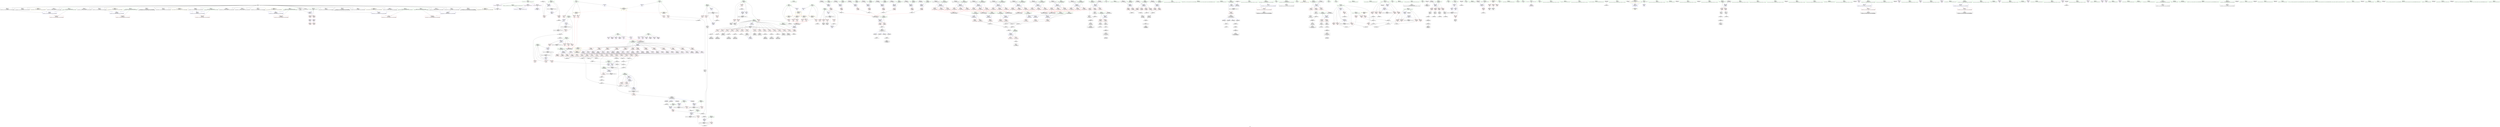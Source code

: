 digraph "SVFG" {
	label="SVFG";

	Node0x55b316924a40 [shape=record,color=grey,label="{NodeID: 0\nNullPtr}"];
	Node0x55b316924a40 -> Node0x55b31694d150[style=solid];
	Node0x55b316924a40 -> Node0x55b31694d250[style=solid];
	Node0x55b316924a40 -> Node0x55b31694d320[style=solid];
	Node0x55b316924a40 -> Node0x55b31694d3f0[style=solid];
	Node0x55b316924a40 -> Node0x55b31694d4c0[style=solid];
	Node0x55b316924a40 -> Node0x55b31694d590[style=solid];
	Node0x55b316924a40 -> Node0x55b31694d660[style=solid];
	Node0x55b316924a40 -> Node0x55b31694d730[style=solid];
	Node0x55b316924a40 -> Node0x55b31694d800[style=solid];
	Node0x55b316924a40 -> Node0x55b31694d8d0[style=solid];
	Node0x55b316924a40 -> Node0x55b31694d9a0[style=solid];
	Node0x55b316924a40 -> Node0x55b31694da70[style=solid];
	Node0x55b316924a40 -> Node0x55b31694db40[style=solid];
	Node0x55b316924a40 -> Node0x55b31694dc10[style=solid];
	Node0x55b316924a40 -> Node0x55b31694dce0[style=solid];
	Node0x55b316924a40 -> Node0x55b31694ddb0[style=solid];
	Node0x55b316924a40 -> Node0x55b31694de80[style=solid];
	Node0x55b316924a40 -> Node0x55b31694df50[style=solid];
	Node0x55b316924a40 -> Node0x55b31694e020[style=solid];
	Node0x55b316924a40 -> Node0x55b31694e0f0[style=solid];
	Node0x55b316924a40 -> Node0x55b3169642f0[style=solid];
	Node0x55b31695cc60 [shape=record,color=grey,label="{NodeID: 775\n888 = Binary(887, 221, )\n}"];
	Node0x55b31695cc60 -> Node0x55b316967da0[style=solid];
	Node0x55b316951fb0 [shape=record,color=red,label="{NodeID: 443\n841\<--805\n\<--i\n_Z5solvev\n}"];
	Node0x55b316951fb0 -> Node0x55b316952fe0[style=solid];
	Node0x55b316955560 [shape=record,color=purple,label="{NodeID: 277\n730\<--727\narrayidx22\<--\n_Z5solveiP5Pointd\n}"];
	Node0x55b3169458f0 [shape=record,color=green,label="{NodeID: 111\n526\<--527\nehselector.slot\<--ehselector.slot_field_insensitive\n_Z7toInt64NSt7__cxx1112basic_stringIcSt11char_traitsIcESaIcEEE\n}"];
	Node0x55b3169458f0 -> Node0x55b31695a840[style=solid];
	Node0x55b3169458f0 -> Node0x55b316966540[style=solid];
	Node0x55b3169677f0 [shape=record,color=blue,label="{NodeID: 554\n813\<--14\nstep\<--\n_Z5solvev\n}"];
	Node0x55b3169677f0 -> Node0x55b316952560[style=dashed];
	Node0x55b3169677f0 -> Node0x55b316952630[style=dashed];
	Node0x55b3169677f0 -> Node0x55b316967da0[style=dashed];
	Node0x55b3169677f0 -> Node0x55b31699f840[style=dashed];
	Node0x55b31694f300 [shape=record,color=red,label="{NodeID: 388\n627\<--594\n\<--i4\n_Z4initv\n}"];
	Node0x55b31694f300 -> Node0x55b31694a050[style=solid];
	Node0x55b31694a600 [shape=record,color=black,label="{NodeID: 222\n722\<--721\nidxprom17\<--sub16\n_Z5solveiP5Pointd\n}"];
	Node0x55b316946b10 [shape=record,color=green,label="{NodeID: 56\n117\<--118\nsqrt\<--sqrt_field_insensitive\n}"];
	Node0x55b31697f5b0 [shape=record,color=grey,label="{NodeID: 831\n793 = Binary(792, 221, )\n}"];
	Node0x55b31697f5b0 -> Node0x55b316967240[style=solid];
	Node0x55b316964b40 [shape=record,color=blue,label="{NodeID: 499\n144\<--137\ny2.addr\<--y2\n_Z5distRdddd\n}"];
	Node0x55b316964b40 -> Node0x55b316957370[style=dashed];
	Node0x55b3169582e0 [shape=record,color=red,label="{NodeID: 333\n272\<--243\n\<--x2.addr\n_Z11isIntersectdddddddd\n|{<s0>11}}"];
	Node0x55b3169582e0:s0 -> Node0x55b3169de580[style=solid,color=red];
	Node0x55b31694db40 [shape=record,color=black,label="{NodeID: 167\n548\<--3\nlpad.val1\<--dummyVal\n_Z7toInt64NSt7__cxx1112basic_stringIcSt11char_traitsIcESaIcEEE\n}"];
	Node0x55b3169dd3e0 [shape=record,color=black,label="{NodeID: 1108\n362 = PHI(452, )\n0th arg _Z11isLowerCasec }"];
	Node0x55b3169dd3e0 -> Node0x55b316965d20[style=solid];
	Node0x55b3169358d0 [shape=record,color=green,label="{NodeID: 1\n7\<--1\n__dso_handle\<--dummyObj\nGlob }"];
	Node0x55b31695cde0 [shape=record,color=grey,label="{NodeID: 776\n129 = Binary(127, 128, )\n}"];
	Node0x55b31695cde0 -> Node0x55b31694e390[style=solid];
	Node0x55b316952080 [shape=record,color=red,label="{NodeID: 444\n899\<--805\n\<--i\n_Z5solvev\n}"];
	Node0x55b316952080 -> Node0x55b31695cae0[style=solid];
	Node0x55b316955630 [shape=record,color=purple,label="{NodeID: 278\n731\<--727\ny23\<--\n_Z5solveiP5Pointd\n}"];
	Node0x55b316955630 -> Node0x55b316951860[style=solid];
	Node0x55b3169459c0 [shape=record,color=green,label="{NodeID: 112\n533\<--534\n_ZNSirsERx\<--_ZNSirsERx_field_insensitive\n}"];
	Node0x55b3169678c0 [shape=record,color=blue,label="{NodeID: 555\n815\<--860\nM\<--div6\n_Z5solvev\n}"];
	Node0x55b3169678c0 -> Node0x55b316952700[style=dashed];
	Node0x55b3169678c0 -> Node0x55b3169527d0[style=dashed];
	Node0x55b3169678c0 -> Node0x55b3169528a0[style=dashed];
	Node0x55b3169678c0 -> Node0x55b316952970[style=dashed];
	Node0x55b3169678c0 -> Node0x55b3169678c0[style=dashed];
	Node0x55b3169678c0 -> Node0x55b31699f930[style=dashed];
	Node0x55b31694f3d0 [shape=record,color=red,label="{NodeID: 389\n631\<--594\n\<--i4\n_Z4initv\n}"];
	Node0x55b31694f3d0 -> Node0x55b31694a120[style=solid];
	Node0x55b31694a6d0 [shape=record,color=black,label="{NodeID: 223\n729\<--728\nidxprom21\<--\n_Z5solveiP5Pointd\n}"];
	Node0x55b316946c10 [shape=record,color=green,label="{NodeID: 57\n124\<--125\nx.addr\<--x.addr_field_insensitive\n_Z3sqrIdET_S0_\n}"];
	Node0x55b316946c10 -> Node0x55b316956f60[style=solid];
	Node0x55b316946c10 -> Node0x55b316957030[style=solid];
	Node0x55b316946c10 -> Node0x55b316964800[style=solid];
	Node0x55b31697f730 [shape=record,color=grey,label="{NodeID: 832\n317 = Binary(315, 316, )\n}"];
	Node0x55b316964c10 [shape=record,color=blue,label="{NodeID: 500\n171\<--163\nx0.addr\<--x0\n_Z9crossOperdddddd\n}"];
	Node0x55b316964c10 -> Node0x55b316957510[style=dashed];
	Node0x55b316964c10 -> Node0x55b3169575e0[style=dashed];
	Node0x55b3169583b0 [shape=record,color=red,label="{NodeID: 334\n291\<--243\n\<--x2.addr\n_Z11isIntersectdddddddd\n|{<s0>13}}"];
	Node0x55b3169583b0:s0 -> Node0x55b3169de980[style=solid,color=red];
	Node0x55b31694dc10 [shape=record,color=black,label="{NodeID: 168\n556\<--3\ns\<--dummyVal\n_Z8toDoubleNSt7__cxx1112basic_stringIcSt11char_traitsIcESaIcEEE\n0th arg _Z8toDoubleNSt7__cxx1112basic_stringIcSt11char_traitsIcESaIcEEE }"];
	Node0x55b3169dd4f0 [shape=record,color=black,label="{NodeID: 1109\n134 = PHI()\n0th arg _Z5distRdddd }"];
	Node0x55b3169dd4f0 -> Node0x55b3169648d0[style=solid];
	Node0x55b3169357b0 [shape=record,color=green,label="{NodeID: 2\n9\<--1\n\<--dummyObj\nCan only get source location for instruction, argument, global var or function.}"];
	Node0x55b31695cf60 [shape=record,color=grey,label="{NodeID: 777\n115 = Binary(108, 114, )\n}"];
	Node0x55b316952150 [shape=record,color=red,label="{NodeID: 445\n877\<--807\n\<--exp\n_Z5solvev\n}"];
	Node0x55b316952150 -> Node0x55b31697fa30[style=solid];
	Node0x55b316955700 [shape=record,color=purple,label="{NodeID: 279\n737\<--734\narrayidx26\<--\n_Z5solveiP5Pointd\n}"];
	Node0x55b316945ac0 [shape=record,color=green,label="{NodeID: 113\n553\<--554\n_Z8toDoubleNSt7__cxx1112basic_stringIcSt11char_traitsIcESaIcEEE\<--_Z8toDoubleNSt7__cxx1112basic_stringIcSt11char_traitsIcESaIcEEE_field_insensitive\n}"];
	Node0x55b3169a7160 [shape=record,color=black,label="{NodeID: 888\nMR_106V_3 = PHI(MR_106V_4, MR_106V_2, )\npts\{661 \}\n}"];
	Node0x55b3169a7160 -> Node0x55b316950680[style=dashed];
	Node0x55b3169a7160 -> Node0x55b316950750[style=dashed];
	Node0x55b3169a7160 -> Node0x55b316950820[style=dashed];
	Node0x55b3169a7160 -> Node0x55b3169508f0[style=dashed];
	Node0x55b3169a7160 -> Node0x55b3169509c0[style=dashed];
	Node0x55b3169a7160 -> Node0x55b316950a90[style=dashed];
	Node0x55b3169a7160 -> Node0x55b316950b60[style=dashed];
	Node0x55b3169a7160 -> Node0x55b316950c30[style=dashed];
	Node0x55b3169a7160 -> Node0x55b316950d00[style=dashed];
	Node0x55b3169a7160 -> Node0x55b316950dd0[style=dashed];
	Node0x55b3169a7160 -> Node0x55b316950ea0[style=dashed];
	Node0x55b3169a7160 -> Node0x55b316950f70[style=dashed];
	Node0x55b3169a7160 -> Node0x55b316951040[style=dashed];
	Node0x55b3169a7160 -> Node0x55b316951110[style=dashed];
	Node0x55b3169a7160 -> Node0x55b3169511e0[style=dashed];
	Node0x55b3169a7160 -> Node0x55b316967240[style=dashed];
	Node0x55b316967990 [shape=record,color=blue,label="{NodeID: 556\n817\<--865\ns1\<--call7\n_Z5solvev\n}"];
	Node0x55b316967990 -> Node0x55b316952a40[style=dashed];
	Node0x55b316967990 -> Node0x55b316967990[style=dashed];
	Node0x55b316967990 -> Node0x55b3169a4990[style=dashed];
	Node0x55b31694f4a0 [shape=record,color=red,label="{NodeID: 390\n638\<--594\n\<--i4\n_Z4initv\n}"];
	Node0x55b31694f4a0 -> Node0x55b31697f430[style=solid];
	Node0x55b31694a7a0 [shape=record,color=black,label="{NodeID: 224\n736\<--735\nidxprom25\<--\n_Z5solveiP5Pointd\n}"];
	Node0x55b316946ce0 [shape=record,color=green,label="{NodeID: 58\n131\<--132\n_Z5distRdddd\<--_Z5distRdddd_field_insensitive\n}"];
	Node0x55b31697f8b0 [shape=record,color=grey,label="{NodeID: 833\n278 = cmp(277, 14, )\n}"];
	Node0x55b316964ce0 [shape=record,color=blue,label="{NodeID: 501\n173\<--164\ny0.addr\<--y0\n_Z9crossOperdddddd\n}"];
	Node0x55b316964ce0 -> Node0x55b3169576b0[style=dashed];
	Node0x55b316964ce0 -> Node0x55b316957780[style=dashed];
	Node0x55b316958480 [shape=record,color=red,label="{NodeID: 335\n266\<--245\n\<--y2.addr\n_Z11isIntersectdddddddd\n|{<s0>10}}"];
	Node0x55b316958480:s0 -> Node0x55b3169de780[style=solid,color=red];
	Node0x55b31694dce0 [shape=record,color=black,label="{NodeID: 169\n574\<--3\n\<--dummyVal\n_Z8toDoubleNSt7__cxx1112basic_stringIcSt11char_traitsIcESaIcEEE\n}"];
	Node0x55b3169dd5c0 [shape=record,color=black,label="{NodeID: 1110\n135 = PHI()\n1st arg _Z5distRdddd }"];
	Node0x55b3169dd5c0 -> Node0x55b3169649a0[style=solid];
	Node0x55b316923570 [shape=record,color=green,label="{NodeID: 3\n14\<--1\n\<--dummyObj\nCan only get source location for instruction, argument, global var or function.}"];
	Node0x55b31695d0e0 [shape=record,color=grey,label="{NodeID: 778\n769 = Binary(768, 221, )\n}"];
	Node0x55b31695d0e0 -> Node0x55b31694aae0[style=solid];
	Node0x55b316952220 [shape=record,color=red,label="{NodeID: 446\n857\<--809\n\<--H\n_Z5solvev\n}"];
	Node0x55b316952220 -> Node0x55b31697df30[style=solid];
	Node0x55b3169557d0 [shape=record,color=purple,label="{NodeID: 280\n738\<--734\nx27\<--\n_Z5solveiP5Pointd\n}"];
	Node0x55b3169557d0 -> Node0x55b316951930[style=solid];
	Node0x55b31694adf0 [shape=record,color=green,label="{NodeID: 114\n557\<--558\nr\<--r_field_insensitive\n_Z8toDoubleNSt7__cxx1112basic_stringIcSt11char_traitsIcESaIcEEE\n}"];
	Node0x55b31694adf0 -> Node0x55b31695a910[style=solid];
	Node0x55b31694adf0 -> Node0x55b316966610[style=solid];
	Node0x55b3169a7660 [shape=record,color=black,label="{NodeID: 889\nMR_94V_3 = PHI(MR_94V_4, MR_94V_2, )\npts\{593 \}\n}"];
	Node0x55b3169a7660 -> Node0x55b31695ab80[style=dashed];
	Node0x55b3169a7660 -> Node0x55b31694efc0[style=dashed];
	Node0x55b3169a7660 -> Node0x55b31694f090[style=dashed];
	Node0x55b3169a7660 -> Node0x55b31694f160[style=dashed];
	Node0x55b3169a7660 -> Node0x55b316966950[style=dashed];
	Node0x55b316967a60 [shape=record,color=blue,label="{NodeID: 557\n819\<--870\ns2\<--call8\n_Z5solvev\n}"];
	Node0x55b316967a60 -> Node0x55b316952b10[style=dashed];
	Node0x55b316967a60 -> Node0x55b316967a60[style=dashed];
	Node0x55b316967a60 -> Node0x55b3169a4e60[style=dashed];
	Node0x55b31694f570 [shape=record,color=red,label="{NodeID: 391\n671\<--652\n\<--n.addr\n_Z5solveiP5Pointd\n}"];
	Node0x55b31694f570 -> Node0x55b31697fd30[style=solid];
	Node0x55b31694a870 [shape=record,color=black,label="{NodeID: 225\n745\<--744\nidxprom30\<--sub29\n_Z5solveiP5Pointd\n}"];
	Node0x55b316946de0 [shape=record,color=green,label="{NodeID: 59\n138\<--139\nx1.addr\<--x1.addr_field_insensitive\n_Z5distRdddd\n}"];
	Node0x55b316946de0 -> Node0x55b316957100[style=solid];
	Node0x55b316946de0 -> Node0x55b3169648d0[style=solid];
	Node0x55b31697fa30 [shape=record,color=grey,label="{NodeID: 834\n878 = cmp(876, 877, )\n}"];
	Node0x55b316964db0 [shape=record,color=blue,label="{NodeID: 502\n175\<--165\nx1.addr\<--x1\n_Z9crossOperdddddd\n}"];
	Node0x55b316964db0 -> Node0x55b316957850[style=dashed];
	Node0x55b316958550 [shape=record,color=red,label="{NodeID: 336\n273\<--245\n\<--y2.addr\n_Z11isIntersectdddddddd\n|{<s0>11}}"];
	Node0x55b316958550:s0 -> Node0x55b3169de780[style=solid,color=red];
	Node0x55b31694ddb0 [shape=record,color=black,label="{NodeID: 170\n575\<--3\n\<--dummyVal\n_Z8toDoubleNSt7__cxx1112basic_stringIcSt11char_traitsIcESaIcEEE\n}"];
	Node0x55b31694ddb0 -> Node0x55b3169666e0[style=solid];
	Node0x55b3169dd690 [shape=record,color=black,label="{NodeID: 1111\n136 = PHI()\n2nd arg _Z5distRdddd }"];
	Node0x55b3169dd690 -> Node0x55b316964a70[style=solid];
	Node0x55b31693e710 [shape=record,color=green,label="{NodeID: 4\n26\<--1\n.str\<--dummyObj\nGlob }"];
	Node0x55b31695d260 [shape=record,color=grey,label="{NodeID: 779\n107 = Binary(105, 106, )\n|{<s0>4}}"];
	Node0x55b31695d260:s0 -> Node0x55b3169dcdc0[style=solid,color=red];
	Node0x55b3169522f0 [shape=record,color=red,label="{NodeID: 447\n891\<--809\n\<--H\n_Z5solvev\n}"];
	Node0x55b3169558a0 [shape=record,color=purple,label="{NodeID: 281\n746\<--742\narrayidx31\<--\n_Z5solveiP5Pointd\n}"];
	Node0x55b31694aec0 [shape=record,color=green,label="{NodeID: 115\n559\<--560\nsin\<--sin_field_insensitive\n_Z8toDoubleNSt7__cxx1112basic_stringIcSt11char_traitsIcESaIcEEE\n}"];
	Node0x55b31694aec0 -> Node0x55b316949d10[style=solid];
	Node0x55b316967b30 [shape=record,color=blue,label="{NodeID: 558\n821\<--874\ns\<--sub9\n_Z5solvev\n}"];
	Node0x55b316967b30 -> Node0x55b316952be0[style=dashed];
	Node0x55b316967b30 -> Node0x55b316967b30[style=dashed];
	Node0x55b316967b30 -> Node0x55b3169a5360[style=dashed];
	Node0x55b31694f640 [shape=record,color=red,label="{NodeID: 392\n674\<--654\n\<--p.addr\n_Z5solveiP5Pointd\n}"];
	Node0x55b31694f640 -> Node0x55b316954ba0[style=solid];
	Node0x55b31694f640 -> Node0x55b316954c70[style=solid];
	Node0x55b31694a940 [shape=record,color=black,label="{NodeID: 226\n753\<--752\nidxprom35\<--\n_Z5solveiP5Pointd\n}"];
	Node0x55b316946eb0 [shape=record,color=green,label="{NodeID: 60\n140\<--141\ny1.addr\<--y1.addr_field_insensitive\n_Z5distRdddd\n}"];
	Node0x55b316946eb0 -> Node0x55b3169571d0[style=solid];
	Node0x55b316946eb0 -> Node0x55b3169649a0[style=solid];
	Node0x55b31697fbb0 [shape=record,color=grey,label="{NodeID: 835\n295 = cmp(294, 14, )\n}"];
	Node0x55b31697fbb0 -> Node0x55b3169724b0[style=solid];
	Node0x55b316964e80 [shape=record,color=blue,label="{NodeID: 503\n177\<--166\ny1.addr\<--y1\n_Z9crossOperdddddd\n}"];
	Node0x55b316964e80 -> Node0x55b316957920[style=dashed];
	Node0x55b316958620 [shape=record,color=red,label="{NodeID: 337\n292\<--245\n\<--y2.addr\n_Z11isIntersectdddddddd\n|{<s0>13}}"];
	Node0x55b316958620:s0 -> Node0x55b3169deb80[style=solid,color=red];
	Node0x55b31694de80 [shape=record,color=black,label="{NodeID: 171\n577\<--3\n\<--dummyVal\n_Z8toDoubleNSt7__cxx1112basic_stringIcSt11char_traitsIcESaIcEEE\n}"];
	Node0x55b31694de80 -> Node0x55b3169667b0[style=solid];
	Node0x55b3169dd760 [shape=record,color=black,label="{NodeID: 1112\n137 = PHI()\n3rd arg _Z5distRdddd }"];
	Node0x55b3169dd760 -> Node0x55b316964b40[style=solid];
	Node0x55b31693e7a0 [shape=record,color=green,label="{NodeID: 5\n28\<--1\n.str.2\<--dummyObj\nGlob }"];
	Node0x55b3169ad960 [shape=record,color=yellow,style=double,label="{NodeID: 946\n86V_1 = ENCHI(MR_86V_0)\npts\{562 \}\nFun[_Z8toDoubleNSt7__cxx1112basic_stringIcSt11char_traitsIcESaIcEEE]}"];
	Node0x55b3169ad960 -> Node0x55b3169666e0[style=dashed];
	Node0x55b31695d3e0 [shape=record,color=grey,label="{NodeID: 780\n765 = Binary(750, 764, )\n}"];
	Node0x55b31695d3e0 -> Node0x55b3169670a0[style=solid];
	Node0x55b3169523c0 [shape=record,color=red,label="{NodeID: 448\n896\<--809\n\<--H\n_Z5solvev\n}"];
	Node0x55b3169523c0 -> Node0x55b316967e70[style=solid];
	Node0x55b316955970 [shape=record,color=purple,label="{NodeID: 282\n747\<--742\ny32\<--\n_Z5solveiP5Pointd\n}"];
	Node0x55b316955970 -> Node0x55b316951a00[style=solid];
	Node0x55b31694af90 [shape=record,color=green,label="{NodeID: 116\n561\<--562\nexn.slot\<--exn.slot_field_insensitive\n_Z8toDoubleNSt7__cxx1112basic_stringIcSt11char_traitsIcESaIcEEE\n}"];
	Node0x55b31694af90 -> Node0x55b31695a9e0[style=solid];
	Node0x55b31694af90 -> Node0x55b3169666e0[style=solid];
	Node0x55b3169b59b0 [shape=record,color=yellow,style=double,label="{NodeID: 1057\nRETMU(2V_2)\npts\{10 \}\nFun[_GLOBAL__sub_I_ACRushTC_0_0.cpp]}"];
	Node0x55b316967c00 [shape=record,color=blue,label="{NodeID: 559\n811\<--880\nT\<--\n_Z5solvev\n}"];
	Node0x55b316967c00 -> Node0x55b3169a0550[style=dashed];
	Node0x55b31694f710 [shape=record,color=red,label="{NodeID: 393\n683\<--654\n\<--p.addr\n_Z5solveiP5Pointd\n}"];
	Node0x55b31694f710 -> Node0x55b316954d40[style=solid];
	Node0x55b31694f710 -> Node0x55b316954e10[style=solid];
	Node0x55b31694aa10 [shape=record,color=black,label="{NodeID: 227\n760\<--759\nidxprom39\<--sub38\n_Z5solveiP5Pointd\n}"];
	Node0x55b316946f80 [shape=record,color=green,label="{NodeID: 61\n142\<--143\nx2.addr\<--x2.addr_field_insensitive\n_Z5distRdddd\n}"];
	Node0x55b316946f80 -> Node0x55b3169572a0[style=solid];
	Node0x55b316946f80 -> Node0x55b316964a70[style=solid];
	Node0x55b31697fd30 [shape=record,color=grey,label="{NodeID: 836\n672 = cmp(670, 671, )\n}"];
	Node0x55b316964f50 [shape=record,color=blue,label="{NodeID: 504\n179\<--167\nx2.addr\<--x2\n_Z9crossOperdddddd\n}"];
	Node0x55b316964f50 -> Node0x55b3169579f0[style=dashed];
	Node0x55b3169586f0 [shape=record,color=red,label="{NodeID: 338\n267\<--247\n\<--x3.addr\n_Z11isIntersectdddddddd\n|{<s0>10}}"];
	Node0x55b3169586f0:s0 -> Node0x55b3169de980[style=solid,color=red];
	Node0x55b31694df50 [shape=record,color=black,label="{NodeID: 172\n583\<--3\nlpad.val\<--dummyVal\n_Z8toDoubleNSt7__cxx1112basic_stringIcSt11char_traitsIcESaIcEEE\n}"];
	Node0x55b3169dd830 [shape=record,color=black,label="{NodeID: 1113\n427 = PHI()\n0th arg _Z11toLowerCasec }"];
	Node0x55b3169dd830 -> Node0x55b316965f90[style=solid];
	Node0x55b316942800 [shape=record,color=green,label="{NodeID: 6\n30\<--1\n.str.3\<--dummyObj\nGlob }"];
	Node0x55b3169ada40 [shape=record,color=yellow,style=double,label="{NodeID: 947\n88V_1 = ENCHI(MR_88V_0)\npts\{564 \}\nFun[_Z8toDoubleNSt7__cxx1112basic_stringIcSt11char_traitsIcESaIcEEE]}"];
	Node0x55b3169ada40 -> Node0x55b3169667b0[style=dashed];
	Node0x55b31695d560 [shape=record,color=grey,label="{NodeID: 781\n764 = Binary(756, 763, )\n}"];
	Node0x55b31695d560 -> Node0x55b31695d3e0[style=solid];
	Node0x55b316952490 [shape=record,color=red,label="{NodeID: 449\n858\<--811\n\<--T\n_Z5solvev\n}"];
	Node0x55b316952490 -> Node0x55b31697df30[style=solid];
	Node0x55b316955a40 [shape=record,color=purple,label="{NodeID: 283\n754\<--751\narrayidx36\<--\n_Z5solveiP5Pointd\n}"];
	Node0x55b31694b060 [shape=record,color=green,label="{NodeID: 117\n563\<--564\nehselector.slot\<--ehselector.slot_field_insensitive\n_Z8toDoubleNSt7__cxx1112basic_stringIcSt11char_traitsIcESaIcEEE\n}"];
	Node0x55b31694b060 -> Node0x55b31695aab0[style=solid];
	Node0x55b31694b060 -> Node0x55b3169667b0[style=solid];
	Node0x55b316967cd0 [shape=record,color=blue,label="{NodeID: 560\n809\<--883\nH\<--\n_Z5solvev\n}"];
	Node0x55b316967cd0 -> Node0x55b3169a0050[style=dashed];
	Node0x55b31694f7e0 [shape=record,color=red,label="{NodeID: 394\n690\<--654\n\<--p.addr\n_Z5solveiP5Pointd\n}"];
	Node0x55b31694f7e0 -> Node0x55b316954ee0[style=solid];
	Node0x55b31694f7e0 -> Node0x55b316954fb0[style=solid];
	Node0x55b31694aae0 [shape=record,color=black,label="{NodeID: 228\n770\<--769\nidxprom45\<--sub44\n_Z5solveiP5Pointd\n}"];
	Node0x55b316947050 [shape=record,color=green,label="{NodeID: 62\n144\<--145\ny2.addr\<--y2.addr_field_insensitive\n_Z5distRdddd\n}"];
	Node0x55b316947050 -> Node0x55b316957370[style=solid];
	Node0x55b316947050 -> Node0x55b316964b40[style=solid];
	Node0x55b31697feb0 [shape=record,color=grey,label="{NodeID: 837\n854 = cmp(853, 855, )\n}"];
	Node0x55b316965020 [shape=record,color=blue,label="{NodeID: 505\n181\<--168\ny2.addr\<--y2\n_Z9crossOperdddddd\n}"];
	Node0x55b316965020 -> Node0x55b316957ac0[style=dashed];
	Node0x55b3169587c0 [shape=record,color=red,label="{NodeID: 339\n280\<--247\n\<--x3.addr\n_Z11isIntersectdddddddd\n|{<s0>12}}"];
	Node0x55b3169587c0:s0 -> Node0x55b3169de150[style=solid,color=red];
	Node0x55b31694e020 [shape=record,color=black,label="{NodeID: 173\n584\<--3\nlpad.val1\<--dummyVal\n_Z8toDoubleNSt7__cxx1112basic_stringIcSt11char_traitsIcESaIcEEE\n}"];
	Node0x55b3169dd900 [shape=record,color=black,label="{NodeID: 1114\n649 = PHI(823, 827, 862, 867, )\n0th arg _Z5solveiP5Pointd }"];
	Node0x55b3169dd900 -> Node0x55b316966bc0[style=solid];
	Node0x55b316942890 [shape=record,color=green,label="{NodeID: 7\n32\<--1\n.str.4\<--dummyObj\nGlob }"];
	Node0x55b3169adb20 [shape=record,color=yellow,style=double,label="{NodeID: 948\n112V_1 = ENCHI(MR_112V_0)\npts\{12 \}\nFun[_Z5solvev]}"];
	Node0x55b3169adb20 -> Node0x55b3169560c0[style=dashed];
	Node0x55b3169adb20 -> Node0x55b316956190[style=dashed];
	Node0x55b3169adb20 -> Node0x55b316956260[style=dashed];
	Node0x55b31695d6e0 [shape=record,color=grey,label="{NodeID: 782\n113 = Binary(111, 112, )\n|{<s0>5}}"];
	Node0x55b31695d6e0:s0 -> Node0x55b3169dcdc0[style=solid,color=red];
	Node0x55b316952560 [shape=record,color=red,label="{NodeID: 450\n853\<--813\n\<--step\n_Z5solvev\n}"];
	Node0x55b316952560 -> Node0x55b31697feb0[style=solid];
	Node0x55b316955b10 [shape=record,color=purple,label="{NodeID: 284\n755\<--751\nx37\<--\n_Z5solveiP5Pointd\n}"];
	Node0x55b316955b10 -> Node0x55b316951ad0[style=solid];
	Node0x55b31694b130 [shape=record,color=green,label="{NodeID: 118\n569\<--570\n_ZNSirsERd\<--_ZNSirsERd_field_insensitive\n}"];
	Node0x55b316967da0 [shape=record,color=blue,label="{NodeID: 561\n813\<--888\nstep\<--inc\n_Z5solvev\n}"];
	Node0x55b316967da0 -> Node0x55b316952560[style=dashed];
	Node0x55b316967da0 -> Node0x55b316952630[style=dashed];
	Node0x55b316967da0 -> Node0x55b316967da0[style=dashed];
	Node0x55b316967da0 -> Node0x55b31699f840[style=dashed];
	Node0x55b31694f8b0 [shape=record,color=red,label="{NodeID: 395\n699\<--654\n\<--p.addr\n_Z5solveiP5Pointd\n}"];
	Node0x55b31694f8b0 -> Node0x55b316955080[style=solid];
	Node0x55b31694f8b0 -> Node0x55b316955150[style=solid];
	Node0x55b31694abb0 [shape=record,color=black,label="{NodeID: 229\n781\<--780\nidxprom51\<--sub50\n_Z5solveiP5Pointd\n}"];
	Node0x55b316947120 [shape=record,color=green,label="{NodeID: 63\n160\<--161\n_Z9crossOperdddddd\<--_Z9crossOperdddddd_field_insensitive\n}"];
	Node0x55b316980030 [shape=record,color=grey,label="{NodeID: 838\n987 = cmp(980, 986, )\n}"];
	Node0x55b3169650f0 [shape=record,color=blue,label="{NodeID: 506\n183\<--205\nt\<--sub5\n_Z9crossOperdddddd\n}"];
	Node0x55b3169650f0 -> Node0x55b316957b90[style=dashed];
	Node0x55b3169650f0 -> Node0x55b316957c60[style=dashed];
	Node0x55b316958890 [shape=record,color=red,label="{NodeID: 340\n287\<--247\n\<--x3.addr\n_Z11isIntersectdddddddd\n|{<s0>13}}"];
	Node0x55b316958890:s0 -> Node0x55b3169de150[style=solid,color=red];
	Node0x55b31694e0f0 [shape=record,color=black,label="{NodeID: 174\n911\<--3\nargs\<--dummyVal\nmain\n1st arg main }"];
	Node0x55b31694e0f0 -> Node0x55b3169681b0[style=solid];
	Node0x55b3169ddc80 [shape=record,color=black,label="{NodeID: 1115\n650 = PHI(825, 829, 864, 869, )\n1st arg _Z5solveiP5Pointd }"];
	Node0x55b3169ddc80 -> Node0x55b316966c90[style=solid];
	Node0x55b316942920 [shape=record,color=green,label="{NodeID: 8\n34\<--1\n.str.5\<--dummyObj\nGlob }"];
	Node0x55b3169adc30 [shape=record,color=yellow,style=double,label="{NodeID: 949\n90V_1 = ENCHI(MR_90V_0)\npts\{15 \}\nFun[_Z5solvev]}"];
	Node0x55b3169adc30 -> Node0x55b316956400[style=dashed];
	Node0x55b3169adc30 -> Node0x55b3169564d0[style=dashed];
	Node0x55b31695d860 [shape=record,color=grey,label="{NodeID: 783\n741 = Binary(739, 740, )\n}"];
	Node0x55b31695d860 -> Node0x55b31695de60[style=solid];
	Node0x55b316952630 [shape=record,color=red,label="{NodeID: 451\n887\<--813\n\<--step\n_Z5solvev\n}"];
	Node0x55b316952630 -> Node0x55b31695cc60[style=solid];
	Node0x55b316955be0 [shape=record,color=purple,label="{NodeID: 285\n761\<--757\narrayidx40\<--\n_Z5solveiP5Pointd\n}"];
	Node0x55b31694b230 [shape=record,color=green,label="{NodeID: 119\n589\<--590\n_Z4initv\<--_Z4initv_field_insensitive\n}"];
	Node0x55b316967e70 [shape=record,color=blue,label="{NodeID: 562\n803\<--896\nlast\<--\n_Z5solvev\n}"];
	Node0x55b316967e70 -> Node0x55b3169a1e50[style=dashed];
	Node0x55b31694f980 [shape=record,color=red,label="{NodeID: 396\n705\<--654\n\<--p.addr\n_Z5solveiP5Pointd\n}"];
	Node0x55b31694f980 -> Node0x55b316955220[style=solid];
	Node0x55b31694f980 -> Node0x55b3169552f0[style=solid];
	Node0x55b31694ac80 [shape=record,color=black,label="{NodeID: 230\n648\<--796\n_Z5solveiP5Pointd_ret\<--\n_Z5solveiP5Pointd\n|{<s0>33|<s1>34|<s2>35|<s3>36}}"];
	Node0x55b31694ac80:s0 -> Node0x55b3169dbdb0[style=solid,color=blue];
	Node0x55b31694ac80:s1 -> Node0x55b3169dbf50[style=solid,color=blue];
	Node0x55b31694ac80:s2 -> Node0x55b3169dc090[style=solid,color=blue];
	Node0x55b31694ac80:s3 -> Node0x55b3169dc1d0[style=solid,color=blue];
	Node0x55b316947220 [shape=record,color=green,label="{NodeID: 64\n169\<--170\nretval\<--retval_field_insensitive\n_Z9crossOperdddddd\n}"];
	Node0x55b316947220 -> Node0x55b316957440[style=solid];
	Node0x55b316947220 -> Node0x55b3169651c0[style=solid];
	Node0x55b316947220 -> Node0x55b316965290[style=solid];
	Node0x55b3169801b0 [shape=record,color=grey,label="{NodeID: 839\n952 = cmp(950, 951, )\n}"];
	Node0x55b3169651c0 [shape=record,color=blue,label="{NodeID: 507\n169\<--14\nretval\<--\n_Z9crossOperdddddd\n}"];
	Node0x55b3169651c0 -> Node0x55b3169a9e60[style=dashed];
	Node0x55b316958960 [shape=record,color=red,label="{NodeID: 341\n268\<--249\n\<--y3.addr\n_Z11isIntersectdddddddd\n|{<s0>10}}"];
	Node0x55b316958960:s0 -> Node0x55b3169deb80[style=solid,color=red];
	Node0x55b31694e1c0 [shape=record,color=black,label="{NodeID: 175\n61\<--62\n\<--_ZNSt8ios_base4InitD1Ev\nCan only get source location for instruction, argument, global var or function.}"];
	Node0x55b3169dde80 [shape=record,color=black,label="{NodeID: 1116\n651 = PHI(824, 828, 863, 868, )\n2nd arg _Z5solveiP5Pointd }"];
	Node0x55b3169dde80 -> Node0x55b316966d60[style=solid];
	Node0x55b3169429b0 [shape=record,color=green,label="{NodeID: 9\n36\<--1\n.str.6\<--dummyObj\nGlob }"];
	Node0x55b3169add10 [shape=record,color=yellow,style=double,label="{NodeID: 950\n92V_1 = ENCHI(MR_92V_0)\npts\{17 \}\nFun[_Z5solvev]}"];
	Node0x55b3169add10 -> Node0x55b316956670[style=dashed];
	Node0x55b3169add10 -> Node0x55b316956740[style=dashed];
	Node0x55b31695d9e0 [shape=record,color=grey,label="{NodeID: 784\n726 = Binary(718, 725, )\n}"];
	Node0x55b31695d9e0 -> Node0x55b31695e760[style=solid];
	Node0x55b316952700 [shape=record,color=red,label="{NodeID: 452\n863\<--815\n\<--M\n_Z5solvev\n|{<s0>35}}"];
	Node0x55b316952700:s0 -> Node0x55b3169dde80[style=solid,color=red];
	Node0x55b316955cb0 [shape=record,color=purple,label="{NodeID: 286\n762\<--757\nx41\<--\n_Z5solveiP5Pointd\n}"];
	Node0x55b316955cb0 -> Node0x55b316951ba0[style=solid];
	Node0x55b31694b330 [shape=record,color=green,label="{NodeID: 120\n592\<--593\ni\<--i_field_insensitive\n_Z4initv\n}"];
	Node0x55b31694b330 -> Node0x55b31695ab80[style=solid];
	Node0x55b31694b330 -> Node0x55b31694efc0[style=solid];
	Node0x55b31694b330 -> Node0x55b31694f090[style=solid];
	Node0x55b31694b330 -> Node0x55b31694f160[style=solid];
	Node0x55b31694b330 -> Node0x55b316966880[style=solid];
	Node0x55b31694b330 -> Node0x55b316966950[style=solid];
	Node0x55b316967f40 [shape=record,color=blue,label="{NodeID: 563\n805\<--900\ni\<--inc13\n_Z5solvev\n}"];
	Node0x55b316967f40 -> Node0x55b3169a2350[style=dashed];
	Node0x55b31694fa50 [shape=record,color=red,label="{NodeID: 397\n719\<--654\n\<--p.addr\n_Z5solveiP5Pointd\n}"];
	Node0x55b31694fa50 -> Node0x55b3169553c0[style=solid];
	Node0x55b31694fa50 -> Node0x55b316955490[style=solid];
	Node0x55b316952fe0 [shape=record,color=black,label="{NodeID: 231\n842\<--841\nconv\<--\n_Z5solvev\n}"];
	Node0x55b316952fe0 -> Node0x55b31697cd30[style=solid];
	Node0x55b3169472f0 [shape=record,color=green,label="{NodeID: 65\n171\<--172\nx0.addr\<--x0.addr_field_insensitive\n_Z9crossOperdddddd\n}"];
	Node0x55b3169472f0 -> Node0x55b316957510[style=solid];
	Node0x55b3169472f0 -> Node0x55b3169575e0[style=solid];
	Node0x55b3169472f0 -> Node0x55b316964c10[style=solid];
	Node0x55b316980330 [shape=record,color=grey,label="{NodeID: 840\n948 = cmp(947, 14, )\n}"];
	Node0x55b316965290 [shape=record,color=blue,label="{NodeID: 508\n169\<--219\nretval\<--cond\n_Z9crossOperdddddd\n}"];
	Node0x55b316965290 -> Node0x55b3169a9e60[style=dashed];
	Node0x55b316958a30 [shape=record,color=red,label="{NodeID: 342\n281\<--249\n\<--y3.addr\n_Z11isIntersectdddddddd\n|{<s0>12}}"];
	Node0x55b316958a30:s0 -> Node0x55b3169de380[style=solid,color=red];
	Node0x55b31694e2c0 [shape=record,color=black,label="{NodeID: 176\n88\<--116\n_Z4distdddd_ret\<--call3\n_Z4distdddd\n}"];
	Node0x55b3169de080 [shape=record,color=black,label="{NodeID: 1117\n381 = PHI()\n0th arg _Z8isLetterc }"];
	Node0x55b3169de080 -> Node0x55b316965df0[style=solid];
	Node0x55b3169431f0 [shape=record,color=green,label="{NodeID: 10\n38\<--1\nstdin\<--dummyObj\nGlob }"];
	Node0x55b3169addf0 [shape=record,color=yellow,style=double,label="{NodeID: 951\n116V_1 = ENCHI(MR_116V_0)\npts\{19 \}\nFun[_Z5solvev]}"];
	Node0x55b3169addf0 -> Node0x55b316956810[style=dashed];
	Node0x55b3169addf0 -> Node0x55b3169568e0[style=dashed];
	Node0x55b31695db60 [shape=record,color=grey,label="{NodeID: 785\n715 = Binary(714, 713, )\n}"];
	Node0x55b31695db60 -> Node0x55b316966fd0[style=solid];
	Node0x55b3169527d0 [shape=record,color=red,label="{NodeID: 453\n868\<--815\n\<--M\n_Z5solvev\n|{<s0>36}}"];
	Node0x55b3169527d0:s0 -> Node0x55b3169dde80[style=solid,color=red];
	Node0x55b316955d80 [shape=record,color=purple,label="{NodeID: 287\n771\<--767\narrayidx46\<--\n_Z5solveiP5Pointd\n}"];
	Node0x55b31694b400 [shape=record,color=green,label="{NodeID: 121\n594\<--595\ni4\<--i4_field_insensitive\n_Z4initv\n}"];
	Node0x55b31694b400 -> Node0x55b31694f230[style=solid];
	Node0x55b31694b400 -> Node0x55b31694f300[style=solid];
	Node0x55b31694b400 -> Node0x55b31694f3d0[style=solid];
	Node0x55b31694b400 -> Node0x55b31694f4a0[style=solid];
	Node0x55b31694b400 -> Node0x55b316966a20[style=solid];
	Node0x55b31694b400 -> Node0x55b316966af0[style=solid];
	Node0x55b316968010 [shape=record,color=blue,label="{NodeID: 564\n912\<--14\nretval\<--\nmain\n}"];
	Node0x55b316968010 -> Node0x55b3169685c0[style=dashed];
	Node0x55b316968010 -> Node0x55b316968830[style=dashed];
	Node0x55b31694fb20 [shape=record,color=red,label="{NodeID: 398\n727\<--654\n\<--p.addr\n_Z5solveiP5Pointd\n}"];
	Node0x55b31694fb20 -> Node0x55b316955560[style=solid];
	Node0x55b31694fb20 -> Node0x55b316955630[style=solid];
	Node0x55b316953070 [shape=record,color=black,label="{NodeID: 232\n845\<--844\nconv2\<--\n_Z5solvev\n}"];
	Node0x55b316953070 -> Node0x55b31697d330[style=solid];
	Node0x55b3169473c0 [shape=record,color=green,label="{NodeID: 66\n173\<--174\ny0.addr\<--y0.addr_field_insensitive\n_Z9crossOperdddddd\n}"];
	Node0x55b3169473c0 -> Node0x55b3169576b0[style=solid];
	Node0x55b3169473c0 -> Node0x55b316957780[style=solid];
	Node0x55b3169473c0 -> Node0x55b316964ce0[style=solid];
	Node0x55b3169804b0 [shape=record,color=grey,label="{NodeID: 841\n211 = cmp(208, 212, )\n}"];
	Node0x55b316965360 [shape=record,color=blue,label="{NodeID: 509\n239\<--231\nx1.addr\<--x1\n_Z11isIntersectdddddddd\n}"];
	Node0x55b316965360 -> Node0x55b316957d30[style=dashed];
	Node0x55b316965360 -> Node0x55b316957e00[style=dashed];
	Node0x55b316965360 -> Node0x55b316957ed0[style=dashed];
	Node0x55b316958b00 [shape=record,color=red,label="{NodeID: 343\n288\<--249\n\<--y3.addr\n_Z11isIntersectdddddddd\n|{<s0>13}}"];
	Node0x55b316958b00:s0 -> Node0x55b3169de380[style=solid,color=red];
	Node0x55b31694e390 [shape=record,color=black,label="{NodeID: 177\n122\<--129\n_Z3sqrIdET_S0__ret\<--mul\n_Z3sqrIdET_S0_\n|{<s0>4|<s1>5|<s2>7|<s3>8}}"];
	Node0x55b31694e390:s0 -> Node0x55b3169daff0[style=solid,color=blue];
	Node0x55b31694e390:s1 -> Node0x55b3169daa60[style=solid,color=blue];
	Node0x55b31694e390:s2 -> Node0x55b3169db330[style=solid,color=blue];
	Node0x55b31694e390:s3 -> Node0x55b3169db4d0[style=solid,color=blue];
	Node0x55b3169de150 [shape=record,color=black,label="{NodeID: 1118\n163 = PHI(263, 270, 280, 287, )\n0th arg _Z9crossOperdddddd }"];
	Node0x55b3169de150 -> Node0x55b316964c10[style=solid];
	Node0x55b316943280 [shape=record,color=green,label="{NodeID: 11\n39\<--1\n.str.7\<--dummyObj\nGlob }"];
	Node0x55b31695dce0 [shape=record,color=grey,label="{NodeID: 786\n750 = Binary(733, 749, )\n}"];
	Node0x55b31695dce0 -> Node0x55b31695d3e0[style=solid];
	Node0x55b3169528a0 [shape=record,color=red,label="{NodeID: 454\n880\<--815\n\<--M\n_Z5solvev\n}"];
	Node0x55b3169528a0 -> Node0x55b316967c00[style=solid];
	Node0x55b316955e50 [shape=record,color=purple,label="{NodeID: 288\n772\<--767\ny47\<--\n_Z5solveiP5Pointd\n}"];
	Node0x55b316955e50 -> Node0x55b316951c70[style=solid];
	Node0x55b31694b4d0 [shape=record,color=green,label="{NodeID: 122\n598\<--599\nscanf\<--scanf_field_insensitive\n}"];
	Node0x55b3169a9e60 [shape=record,color=black,label="{NodeID: 897\nMR_22V_3 = PHI(MR_22V_4, MR_22V_2, )\npts\{170 \}\n}"];
	Node0x55b3169a9e60 -> Node0x55b316957440[style=dashed];
	Node0x55b3169680e0 [shape=record,color=blue,label="{NodeID: 565\n914\<--910\nargc.addr\<--argc\nmain\n}"];
	Node0x55b3169680e0 -> Node0x55b316952d80[style=dashed];
	Node0x55b31694fbf0 [shape=record,color=red,label="{NodeID: 399\n734\<--654\n\<--p.addr\n_Z5solveiP5Pointd\n}"];
	Node0x55b31694fbf0 -> Node0x55b316955700[style=solid];
	Node0x55b31694fbf0 -> Node0x55b3169557d0[style=solid];
	Node0x55b316953140 [shape=record,color=black,label="{NodeID: 233\n964\<--961\ncall8\<--\nmain\n}"];
	Node0x55b316947490 [shape=record,color=green,label="{NodeID: 67\n175\<--176\nx1.addr\<--x1.addr_field_insensitive\n_Z9crossOperdddddd\n}"];
	Node0x55b316947490 -> Node0x55b316957850[style=solid];
	Node0x55b316947490 -> Node0x55b316964db0[style=solid];
	Node0x55b316980630 [shape=record,color=grey,label="{NodeID: 842\n838 = cmp(836, 837, )\n}"];
	Node0x55b316965430 [shape=record,color=blue,label="{NodeID: 510\n241\<--232\ny1.addr\<--y1\n_Z11isIntersectdddddddd\n}"];
	Node0x55b316965430 -> Node0x55b316957fa0[style=dashed];
	Node0x55b316965430 -> Node0x55b316958070[style=dashed];
	Node0x55b316965430 -> Node0x55b316958140[style=dashed];
	Node0x55b316958bd0 [shape=record,color=red,label="{NodeID: 344\n274\<--251\n\<--x4.addr\n_Z11isIntersectdddddddd\n|{<s0>11}}"];
	Node0x55b316958bd0:s0 -> Node0x55b3169de980[style=solid,color=red];
	Node0x55b31694e460 [shape=record,color=black,label="{NodeID: 178\n133\<--158\n_Z5distRdddd_ret\<--add\n_Z5distRdddd\n}"];
	Node0x55b3169de380 [shape=record,color=black,label="{NodeID: 1119\n164 = PHI(264, 271, 281, 288, )\n1st arg _Z9crossOperdddddd }"];
	Node0x55b3169de380 -> Node0x55b316964ce0[style=solid];
	Node0x55b316943310 [shape=record,color=green,label="{NodeID: 12\n41\<--1\n.str.8\<--dummyObj\nGlob }"];
	Node0x55b31695de60 [shape=record,color=grey,label="{NodeID: 787\n749 = Binary(741, 748, )\n}"];
	Node0x55b31695de60 -> Node0x55b31695dce0[style=solid];
	Node0x55b316952970 [shape=record,color=red,label="{NodeID: 455\n883\<--815\n\<--M\n_Z5solvev\n}"];
	Node0x55b316952970 -> Node0x55b316967cd0[style=solid];
	Node0x55b316955f20 [shape=record,color=purple,label="{NodeID: 289\n782\<--778\narrayidx52\<--\n_Z5solveiP5Pointd\n}"];
	Node0x55b31694b5d0 [shape=record,color=green,label="{NodeID: 123\n646\<--647\n_Z5solveiP5Pointd\<--_Z5solveiP5Pointd_field_insensitive\n}"];
	Node0x55b31610e160 [shape=record,color=yellow,style=double,label="{NodeID: 898\n141V_1 = ENCHI(MR_141V_0)\npts\{1 \}\nFun[main]}"];
	Node0x55b31610e160 -> Node0x55b3169569b0[style=dashed];
	Node0x55b31610e160 -> Node0x55b316956a80[style=dashed];
	Node0x55b31610e160 -> Node0x55b316956b50[style=dashed];
	Node0x55b3169681b0 [shape=record,color=blue,label="{NodeID: 566\n916\<--911\nargs.addr\<--args\nmain\n}"];
	Node0x55b3169681b0 -> Node0x55b316952e50[style=dashed];
	Node0x55b3169681b0 -> Node0x55b316952f20[style=dashed];
	Node0x55b31694fcc0 [shape=record,color=red,label="{NodeID: 400\n742\<--654\n\<--p.addr\n_Z5solveiP5Pointd\n}"];
	Node0x55b31694fcc0 -> Node0x55b3169558a0[style=solid];
	Node0x55b31694fcc0 -> Node0x55b316955970[style=solid];
	Node0x55b316953210 [shape=record,color=black,label="{NodeID: 234\n970\<--967\ncall9\<--\nmain\n}"];
	Node0x55b316947560 [shape=record,color=green,label="{NodeID: 68\n177\<--178\ny1.addr\<--y1.addr_field_insensitive\n_Z9crossOperdddddd\n}"];
	Node0x55b316947560 -> Node0x55b316957920[style=solid];
	Node0x55b316947560 -> Node0x55b316964e80[style=solid];
	Node0x55b3169807b0 [shape=record,color=grey,label="{NodeID: 843\n977 = cmp(975, 976, )\n}"];
	Node0x55b316965500 [shape=record,color=blue,label="{NodeID: 511\n243\<--233\nx2.addr\<--x2\n_Z11isIntersectdddddddd\n}"];
	Node0x55b316965500 -> Node0x55b316958210[style=dashed];
	Node0x55b316965500 -> Node0x55b3169582e0[style=dashed];
	Node0x55b316965500 -> Node0x55b3169583b0[style=dashed];
	Node0x55b316958ca0 [shape=record,color=red,label="{NodeID: 345\n282\<--251\n\<--x4.addr\n_Z11isIntersectdddddddd\n|{<s0>12}}"];
	Node0x55b316958ca0:s0 -> Node0x55b3169de580[style=solid,color=red];
	Node0x55b31694e530 [shape=record,color=black,label="{NodeID: 179\n218\<--217\n\<--cmp6\n_Z9crossOperdddddd\n}"];
	Node0x55b3169de580 [shape=record,color=black,label="{NodeID: 1120\n165 = PHI(265, 272, 282, 289, )\n2nd arg _Z9crossOperdddddd }"];
	Node0x55b3169de580 -> Node0x55b316964db0[style=solid];
	Node0x55b3169433a0 [shape=record,color=green,label="{NodeID: 13\n43\<--1\nstdout\<--dummyObj\nGlob }"];
	Node0x55b31695dfe0 [shape=record,color=grey,label="{NodeID: 788\n294 = Binary(286, 293, )\n}"];
	Node0x55b31695dfe0 -> Node0x55b31697fbb0[style=solid];
	Node0x55b316952a40 [shape=record,color=red,label="{NodeID: 456\n873\<--817\n\<--s1\n_Z5solvev\n}"];
	Node0x55b316952a40 -> Node0x55b31695e8e0[style=solid];
	Node0x55b316955ff0 [shape=record,color=purple,label="{NodeID: 290\n783\<--778\nx53\<--\n_Z5solveiP5Pointd\n}"];
	Node0x55b316955ff0 -> Node0x55b316951d40[style=solid];
	Node0x55b31694b6d0 [shape=record,color=green,label="{NodeID: 124\n652\<--653\nn.addr\<--n.addr_field_insensitive\n_Z5solveiP5Pointd\n}"];
	Node0x55b31694b6d0 -> Node0x55b31694f570[style=solid];
	Node0x55b31694b6d0 -> Node0x55b316966bc0[style=solid];
	Node0x55b316968280 [shape=record,color=blue,label="{NodeID: 567\n918\<--221\nm_testcase\<--\nmain\n}"];
	Node0x55b316968280 -> Node0x55b316962e50[style=dashed];
	Node0x55b316968280 -> Node0x55b316962f20[style=dashed];
	Node0x55b316968280 -> Node0x55b316968420[style=dashed];
	Node0x55b316968280 -> Node0x55b3169a0f50[style=dashed];
	Node0x55b31694fd90 [shape=record,color=red,label="{NodeID: 401\n751\<--654\n\<--p.addr\n_Z5solveiP5Pointd\n}"];
	Node0x55b31694fd90 -> Node0x55b316955a40[style=solid];
	Node0x55b31694fd90 -> Node0x55b316955b10[style=solid];
	Node0x55b3169532e0 [shape=record,color=black,label="{NodeID: 235\n909\<--1014\nmain_ret\<--\nmain\n}"];
	Node0x55b316947630 [shape=record,color=green,label="{NodeID: 69\n179\<--180\nx2.addr\<--x2.addr_field_insensitive\n_Z9crossOperdddddd\n}"];
	Node0x55b316947630 -> Node0x55b3169579f0[style=solid];
	Node0x55b316947630 -> Node0x55b316964f50[style=solid];
	Node0x55b316980930 [shape=record,color=grey,label="{NodeID: 844\n217 = cmp(216, 9, )\n}"];
	Node0x55b316980930 -> Node0x55b31694e530[style=solid];
	Node0x55b3169655d0 [shape=record,color=blue,label="{NodeID: 512\n245\<--234\ny2.addr\<--y2\n_Z11isIntersectdddddddd\n}"];
	Node0x55b3169655d0 -> Node0x55b316958480[style=dashed];
	Node0x55b3169655d0 -> Node0x55b316958550[style=dashed];
	Node0x55b3169655d0 -> Node0x55b316958620[style=dashed];
	Node0x55b316958d70 [shape=record,color=red,label="{NodeID: 346\n289\<--251\n\<--x4.addr\n_Z11isIntersectdddddddd\n|{<s0>13}}"];
	Node0x55b316958d70:s0 -> Node0x55b3169de580[style=solid,color=red];
	Node0x55b31694e600 [shape=record,color=black,label="{NodeID: 180\n162\<--224\n_Z9crossOperdddddd_ret\<--\n_Z9crossOperdddddd\n|{<s0>10|<s1>11|<s2>12|<s3>13}}"];
	Node0x55b31694e600:s0 -> Node0x55b3169db7f0[style=solid,color=blue];
	Node0x55b31694e600:s1 -> Node0x55b3169db990[style=solid,color=blue];
	Node0x55b31694e600:s2 -> Node0x55b3169dbad0[style=solid,color=blue];
	Node0x55b31694e600:s3 -> Node0x55b3169dad20[style=solid,color=blue];
	Node0x55b3169de780 [shape=record,color=black,label="{NodeID: 1121\n166 = PHI(266, 273, 283, 290, )\n3rd arg _Z9crossOperdddddd }"];
	Node0x55b3169de780 -> Node0x55b316964e80[style=solid];
	Node0x55b316943430 [shape=record,color=green,label="{NodeID: 14\n44\<--1\n.str.9\<--dummyObj\nGlob }"];
	Node0x55b31695e160 [shape=record,color=grey,label="{NodeID: 789\n744 = Binary(743, 221, )\n}"];
	Node0x55b31695e160 -> Node0x55b31694a870[style=solid];
	Node0x55b316952b10 [shape=record,color=red,label="{NodeID: 457\n872\<--819\n\<--s2\n_Z5solvev\n}"];
	Node0x55b316952b10 -> Node0x55b31695e8e0[style=solid];
	Node0x55b3169560c0 [shape=record,color=red,label="{NodeID: 291\n824\<--11\n\<--w\n_Z5solvev\n|{<s0>33}}"];
	Node0x55b3169560c0:s0 -> Node0x55b3169dde80[style=solid,color=red];
	Node0x55b31694b7a0 [shape=record,color=green,label="{NodeID: 125\n654\<--655\np.addr\<--p.addr_field_insensitive\n_Z5solveiP5Pointd\n}"];
	Node0x55b31694b7a0 -> Node0x55b31694f640[style=solid];
	Node0x55b31694b7a0 -> Node0x55b31694f710[style=solid];
	Node0x55b31694b7a0 -> Node0x55b31694f7e0[style=solid];
	Node0x55b31694b7a0 -> Node0x55b31694f8b0[style=solid];
	Node0x55b31694b7a0 -> Node0x55b31694f980[style=solid];
	Node0x55b31694b7a0 -> Node0x55b31694fa50[style=solid];
	Node0x55b31694b7a0 -> Node0x55b31694fb20[style=solid];
	Node0x55b31694b7a0 -> Node0x55b31694fbf0[style=solid];
	Node0x55b31694b7a0 -> Node0x55b31694fcc0[style=solid];
	Node0x55b31694b7a0 -> Node0x55b31694fd90[style=solid];
	Node0x55b31694b7a0 -> Node0x55b31694fe60[style=solid];
	Node0x55b31694b7a0 -> Node0x55b31694ff30[style=solid];
	Node0x55b31694b7a0 -> Node0x55b316950000[style=solid];
	Node0x55b31694b7a0 -> Node0x55b316966c90[style=solid];
	Node0x55b316968350 [shape=record,color=blue,label="{NodeID: 568\n920\<--221\nd_testcase\<--\nmain\n}"];
	Node0x55b316968350 -> Node0x55b316963260[style=dashed];
	Node0x55b316968350 -> Node0x55b316963330[style=dashed];
	Node0x55b316968350 -> Node0x55b3169684f0[style=dashed];
	Node0x55b316968350 -> Node0x55b3169a1450[style=dashed];
	Node0x55b31694fe60 [shape=record,color=red,label="{NodeID: 402\n757\<--654\n\<--p.addr\n_Z5solveiP5Pointd\n}"];
	Node0x55b31694fe60 -> Node0x55b316955be0[style=solid];
	Node0x55b31694fe60 -> Node0x55b316955cb0[style=solid];
	Node0x55b3169533b0 [shape=record,color=purple,label="{NodeID: 236\n59\<--4\n\<--_ZStL8__ioinit\n__cxx_global_var_init\n}"];
	Node0x55b316947700 [shape=record,color=green,label="{NodeID: 70\n181\<--182\ny2.addr\<--y2.addr_field_insensitive\n_Z9crossOperdddddd\n}"];
	Node0x55b316947700 -> Node0x55b316957ac0[style=solid];
	Node0x55b316947700 -> Node0x55b316965020[style=solid];
	Node0x55b316980ab0 [shape=record,color=grey,label="{NodeID: 845\n329 = cmp(327, 328, )\n}"];
	Node0x55b316980ab0 -> Node0x55b31694e7a0[style=solid];
	Node0x55b3169656a0 [shape=record,color=blue,label="{NodeID: 513\n247\<--235\nx3.addr\<--x3\n_Z11isIntersectdddddddd\n}"];
	Node0x55b3169656a0 -> Node0x55b3169586f0[style=dashed];
	Node0x55b3169656a0 -> Node0x55b3169587c0[style=dashed];
	Node0x55b3169656a0 -> Node0x55b316958890[style=dashed];
	Node0x55b316958e40 [shape=record,color=red,label="{NodeID: 347\n275\<--253\n\<--y4.addr\n_Z11isIntersectdddddddd\n|{<s0>11}}"];
	Node0x55b316958e40:s0 -> Node0x55b3169deb80[style=solid,color=red];
	Node0x55b31694e6d0 [shape=record,color=black,label="{NodeID: 181\n230\<--297\n_Z11isIntersectdddddddd_ret\<--\n_Z11isIntersectdddddddd\n}"];
	Node0x55b3169de980 [shape=record,color=black,label="{NodeID: 1122\n167 = PHI(267, 274, 284, 291, )\n4th arg _Z9crossOperdddddd }"];
	Node0x55b3169de980 -> Node0x55b316964f50[style=solid];
	Node0x55b3169434c0 [shape=record,color=green,label="{NodeID: 15\n46\<--1\n.str.10\<--dummyObj\nGlob }"];
	Node0x55b31695e2e0 [shape=record,color=grey,label="{NodeID: 790\n152 = Binary(150, 151, )\n|{<s0>7}}"];
	Node0x55b31695e2e0:s0 -> Node0x55b3169dcdc0[style=solid,color=red];
	Node0x55b316952be0 [shape=record,color=red,label="{NodeID: 458\n876\<--821\n\<--s\n_Z5solvev\n}"];
	Node0x55b316952be0 -> Node0x55b31697fa30[style=solid];
	Node0x55b316956190 [shape=record,color=red,label="{NodeID: 292\n828\<--11\n\<--w\n_Z5solvev\n|{<s0>34}}"];
	Node0x55b316956190:s0 -> Node0x55b3169dde80[style=solid,color=red];
	Node0x55b31694b870 [shape=record,color=green,label="{NodeID: 126\n656\<--657\nx0.addr\<--x0.addr_field_insensitive\n_Z5solveiP5Pointd\n}"];
	Node0x55b31694b870 -> Node0x55b3169500d0[style=solid];
	Node0x55b31694b870 -> Node0x55b3169501a0[style=solid];
	Node0x55b31694b870 -> Node0x55b316950270[style=solid];
	Node0x55b31694b870 -> Node0x55b316950340[style=solid];
	Node0x55b31694b870 -> Node0x55b316966d60[style=solid];
	Node0x55b316968420 [shape=record,color=blue,label="{NodeID: 569\n918\<--938\nm_testcase\<--call\nmain\n}"];
	Node0x55b316968420 -> Node0x55b316962cb0[style=dashed];
	Node0x55b316968420 -> Node0x55b316962d80[style=dashed];
	Node0x55b316968420 -> Node0x55b316962e50[style=dashed];
	Node0x55b316968420 -> Node0x55b316962f20[style=dashed];
	Node0x55b316968420 -> Node0x55b3169a0f50[style=dashed];
	Node0x55b31694ff30 [shape=record,color=red,label="{NodeID: 403\n767\<--654\n\<--p.addr\n_Z5solveiP5Pointd\n}"];
	Node0x55b31694ff30 -> Node0x55b316955d80[style=solid];
	Node0x55b31694ff30 -> Node0x55b316955e50[style=solid];
	Node0x55b316953480 [shape=record,color=purple,label="{NodeID: 237\n608\<--20\narrayidx\<--a\n_Z4initv\n}"];
	Node0x55b3169477d0 [shape=record,color=green,label="{NodeID: 71\n183\<--184\nt\<--t_field_insensitive\n_Z9crossOperdddddd\n}"];
	Node0x55b3169477d0 -> Node0x55b316957b90[style=solid];
	Node0x55b3169477d0 -> Node0x55b316957c60[style=solid];
	Node0x55b3169477d0 -> Node0x55b3169650f0[style=solid];
	Node0x55b316980c30 [shape=record,color=grey,label="{NodeID: 846\n333 = cmp(331, 332, )\n}"];
	Node0x55b316980c30 -> Node0x55b31694e870[style=solid];
	Node0x55b316965770 [shape=record,color=blue,label="{NodeID: 514\n249\<--236\ny3.addr\<--y3\n_Z11isIntersectdddddddd\n}"];
	Node0x55b316965770 -> Node0x55b316958960[style=dashed];
	Node0x55b316965770 -> Node0x55b316958a30[style=dashed];
	Node0x55b316965770 -> Node0x55b316958b00[style=dashed];
	Node0x55b316958f10 [shape=record,color=red,label="{NodeID: 348\n283\<--253\n\<--y4.addr\n_Z11isIntersectdddddddd\n|{<s0>12}}"];
	Node0x55b316958f10:s0 -> Node0x55b3169de780[style=solid,color=red];
	Node0x55b31694e7a0 [shape=record,color=black,label="{NodeID: 182\n330\<--329\nconv\<--cmp3\n_Z8isMiddleddd\n}"];
	Node0x55b31694e7a0 -> Node0x55b316980db0[style=solid];
	Node0x55b3169deb80 [shape=record,color=black,label="{NodeID: 1123\n168 = PHI(268, 275, 285, 292, )\n5th arg _Z9crossOperdddddd }"];
	Node0x55b3169deb80 -> Node0x55b316965020[style=solid];
	Node0x55b316943550 [shape=record,color=green,label="{NodeID: 16\n49\<--1\n\<--dummyObj\nCan only get source location for instruction, argument, global var or function.}"];
	Node0x55b31695e460 [shape=record,color=grey,label="{NodeID: 791\n156 = Binary(154, 155, )\n|{<s0>8}}"];
	Node0x55b31695e460:s0 -> Node0x55b3169dcdc0[style=solid,color=red];
	Node0x55b316952cb0 [shape=record,color=red,label="{NodeID: 459\n1014\<--912\n\<--retval\nmain\n}"];
	Node0x55b316952cb0 -> Node0x55b3169532e0[style=solid];
	Node0x55b316956260 [shape=record,color=red,label="{NodeID: 293\n849\<--11\n\<--w\n_Z5solvev\n}"];
	Node0x55b316956260 -> Node0x55b316967720[style=solid];
	Node0x55b31694b940 [shape=record,color=green,label="{NodeID: 127\n658\<--659\nR\<--R_field_insensitive\n_Z5solveiP5Pointd\n}"];
	Node0x55b31694b940 -> Node0x55b316950410[style=solid];
	Node0x55b31694b940 -> Node0x55b3169504e0[style=solid];
	Node0x55b31694b940 -> Node0x55b3169505b0[style=solid];
	Node0x55b31694b940 -> Node0x55b316966e30[style=solid];
	Node0x55b31694b940 -> Node0x55b316966fd0[style=solid];
	Node0x55b31694b940 -> Node0x55b316967170[style=solid];
	Node0x55b3169684f0 [shape=record,color=blue,label="{NodeID: 570\n920\<--945\nd_testcase\<--call2\nmain\n}"];
	Node0x55b3169684f0 -> Node0x55b316962ff0[style=dashed];
	Node0x55b3169684f0 -> Node0x55b3169630c0[style=dashed];
	Node0x55b3169684f0 -> Node0x55b316963190[style=dashed];
	Node0x55b3169684f0 -> Node0x55b316963260[style=dashed];
	Node0x55b3169684f0 -> Node0x55b316963330[style=dashed];
	Node0x55b3169684f0 -> Node0x55b3169a1450[style=dashed];
	Node0x55b316950000 [shape=record,color=red,label="{NodeID: 404\n778\<--654\n\<--p.addr\n_Z5solveiP5Pointd\n}"];
	Node0x55b316950000 -> Node0x55b316955f20[style=solid];
	Node0x55b316950000 -> Node0x55b316955ff0[style=solid];
	Node0x55b316953550 [shape=record,color=purple,label="{NodeID: 238\n609\<--20\nx\<--a\n_Z4initv\n}"];
	Node0x55b3169478a0 [shape=record,color=green,label="{NodeID: 72\n209\<--210\nllvm.fabs.f64\<--llvm.fabs.f64_field_insensitive\n}"];
	Node0x55b316980db0 [shape=record,color=grey,label="{NodeID: 847\n335 = cmp(330, 334, )\n}"];
	Node0x55b316980db0 -> Node0x55b31695c200[style=solid];
	Node0x55b316965840 [shape=record,color=blue,label="{NodeID: 515\n251\<--237\nx4.addr\<--x4\n_Z11isIntersectdddddddd\n}"];
	Node0x55b316965840 -> Node0x55b316958bd0[style=dashed];
	Node0x55b316965840 -> Node0x55b316958ca0[style=dashed];
	Node0x55b316965840 -> Node0x55b316958d70[style=dashed];
	Node0x55b316958fe0 [shape=record,color=red,label="{NodeID: 349\n290\<--253\n\<--y4.addr\n_Z11isIntersectdddddddd\n|{<s0>13}}"];
	Node0x55b316958fe0:s0 -> Node0x55b3169de780[style=solid,color=red];
	Node0x55b31694e870 [shape=record,color=black,label="{NodeID: 183\n334\<--333\nconv5\<--cmp4\n_Z8isMiddleddd\n}"];
	Node0x55b31694e870 -> Node0x55b316980db0[style=solid];
	Node0x55b3169ded80 [shape=record,color=black,label="{NodeID: 1124\n231 = PHI()\n0th arg _Z11isIntersectdddddddd }"];
	Node0x55b3169ded80 -> Node0x55b316965360[style=solid];
	Node0x55b3169435e0 [shape=record,color=green,label="{NodeID: 17\n79\<--1\n\<--dummyObj\nCan only get source location for instruction, argument, global var or function.}"];
	Node0x55b31695e5e0 [shape=record,color=grey,label="{NodeID: 792\n436 = Binary(435, 437, )\n}"];
	Node0x55b31695e5e0 -> Node0x55b3169740d0[style=solid];
	Node0x55b316952d80 [shape=record,color=red,label="{NodeID: 460\n931\<--914\n\<--argc.addr\nmain\n}"];
	Node0x55b316952d80 -> Node0x55b3169813b0[style=solid];
	Node0x55b316956330 [shape=record,color=red,label="{NodeID: 294\n603\<--13\n\<--n\n_Z4initv\n}"];
	Node0x55b316956330 -> Node0x55b3169822b0[style=solid];
	Node0x55b31694ba10 [shape=record,color=green,label="{NodeID: 128\n660\<--661\ni\<--i_field_insensitive\n_Z5solveiP5Pointd\n}"];
	Node0x55b31694ba10 -> Node0x55b316950680[style=solid];
	Node0x55b31694ba10 -> Node0x55b316950750[style=solid];
	Node0x55b31694ba10 -> Node0x55b316950820[style=solid];
	Node0x55b31694ba10 -> Node0x55b3169508f0[style=solid];
	Node0x55b31694ba10 -> Node0x55b3169509c0[style=solid];
	Node0x55b31694ba10 -> Node0x55b316950a90[style=solid];
	Node0x55b31694ba10 -> Node0x55b316950b60[style=solid];
	Node0x55b31694ba10 -> Node0x55b316950c30[style=solid];
	Node0x55b31694ba10 -> Node0x55b316950d00[style=solid];
	Node0x55b31694ba10 -> Node0x55b316950dd0[style=solid];
	Node0x55b31694ba10 -> Node0x55b316950ea0[style=solid];
	Node0x55b31694ba10 -> Node0x55b316950f70[style=solid];
	Node0x55b31694ba10 -> Node0x55b316951040[style=solid];
	Node0x55b31694ba10 -> Node0x55b316951110[style=solid];
	Node0x55b31694ba10 -> Node0x55b3169511e0[style=solid];
	Node0x55b31694ba10 -> Node0x55b316966f00[style=solid];
	Node0x55b31694ba10 -> Node0x55b316967240[style=solid];
	Node0x55b3169685c0 [shape=record,color=blue,label="{NodeID: 571\n912\<--14\nretval\<--\nmain\n}"];
	Node0x55b3169685c0 -> Node0x55b3169a0a50[style=dashed];
	Node0x55b3169500d0 [shape=record,color=red,label="{NodeID: 405\n680\<--656\n\<--x0.addr\n_Z5solveiP5Pointd\n}"];
	Node0x55b3169500d0 -> Node0x55b3169810b0[style=solid];
	Node0x55b316953620 [shape=record,color=purple,label="{NodeID: 239\n612\<--20\narrayidx2\<--a\n_Z4initv\n}"];
	Node0x55b3169479a0 [shape=record,color=green,label="{NodeID: 73\n228\<--229\n_Z11isIntersectdddddddd\<--_Z11isIntersectdddddddd_field_insensitive\n}"];
	Node0x55b316980f30 [shape=record,color=grey,label="{NodeID: 848\n325 = cmp(324, 212, )\n}"];
	Node0x55b316965910 [shape=record,color=blue,label="{NodeID: 516\n253\<--238\ny4.addr\<--y4\n_Z11isIntersectdddddddd\n}"];
	Node0x55b316965910 -> Node0x55b316958e40[style=dashed];
	Node0x55b316965910 -> Node0x55b316958f10[style=dashed];
	Node0x55b316965910 -> Node0x55b316958fe0[style=dashed];
	Node0x55b3169590b0 [shape=record,color=red,label="{NodeID: 350\n315\<--306\n\<--s.addr\n_Z8isMiddleddd\n}"];
	Node0x55b3169590b0 -> Node0x55b31697f730[style=solid];
	Node0x55b31694e940 [shape=record,color=black,label="{NodeID: 184\n302\<--337\n_Z8isMiddleddd_ret\<--\n_Z8isMiddleddd\n}"];
	Node0x55b3169dee50 [shape=record,color=black,label="{NodeID: 1125\n232 = PHI()\n1st arg _Z11isIntersectdddddddd }"];
	Node0x55b3169dee50 -> Node0x55b316965430[style=solid];
	Node0x55b316943670 [shape=record,color=green,label="{NodeID: 18\n212\<--1\n\<--dummyObj\nCan only get source location for instruction, argument, global var or function.}"];
	Node0x55b31695e760 [shape=record,color=grey,label="{NodeID: 793\n733 = Binary(726, 732, )\n}"];
	Node0x55b31695e760 -> Node0x55b31695dce0[style=solid];
	Node0x55b316952e50 [shape=record,color=red,label="{NodeID: 461\n935\<--916\n\<--args.addr\nmain\n}"];
	Node0x55b316952e50 -> Node0x55b316954a00[style=solid];
	Node0x55b316956400 [shape=record,color=red,label="{NodeID: 295\n827\<--13\n\<--n\n_Z5solvev\n|{<s0>34}}"];
	Node0x55b316956400:s0 -> Node0x55b3169dd900[style=solid,color=red];
	Node0x55b31694bae0 [shape=record,color=green,label="{NodeID: 129\n662\<--663\ny0\<--y0_field_insensitive\n_Z5solveiP5Pointd\n}"];
	Node0x55b31694bae0 -> Node0x55b3169512b0[style=solid];
	Node0x55b31694bae0 -> Node0x55b3169670a0[style=solid];
	Node0x55b3169b68f0 [shape=record,color=yellow,style=double,label="{NodeID: 1070\n2V_2 = CSCHI(MR_2V_1)\npts\{10 \}\nCS[]}"];
	Node0x55b3169ab230 [shape=record,color=yellow,style=double,label="{NodeID: 904\n153V_1 = ENCHI(MR_153V_0)\npts\{923 \}\nFun[main]}"];
	Node0x55b3169ab230 -> Node0x55b316963400[style=dashed];
	Node0x55b3169ab230 -> Node0x55b3169634d0[style=dashed];
	Node0x55b3169ab230 -> Node0x55b3169635a0[style=dashed];
	Node0x55b316968690 [shape=record,color=blue,label="{NodeID: 572\n924\<--221\ncase_id\<--\nmain\n}"];
	Node0x55b316968690 -> Node0x55b316963670[style=dashed];
	Node0x55b316968690 -> Node0x55b316963740[style=dashed];
	Node0x55b316968690 -> Node0x55b316963810[style=dashed];
	Node0x55b316968690 -> Node0x55b3169638e0[style=dashed];
	Node0x55b316968690 -> Node0x55b3169639b0[style=dashed];
	Node0x55b316968690 -> Node0x55b316968760[style=dashed];
	Node0x55b316968690 -> Node0x55b3169a1950[style=dashed];
	Node0x55b3169501a0 [shape=record,color=red,label="{NodeID: 406\n718\<--656\n\<--x0.addr\n_Z5solveiP5Pointd\n}"];
	Node0x55b3169501a0 -> Node0x55b31695d9e0[style=solid];
	Node0x55b3169536f0 [shape=record,color=purple,label="{NodeID: 240\n613\<--20\ny\<--a\n_Z4initv\n}"];
	Node0x55b316947aa0 [shape=record,color=green,label="{NodeID: 74\n239\<--240\nx1.addr\<--x1.addr_field_insensitive\n_Z11isIntersectdddddddd\n}"];
	Node0x55b316947aa0 -> Node0x55b316957d30[style=solid];
	Node0x55b316947aa0 -> Node0x55b316957e00[style=solid];
	Node0x55b316947aa0 -> Node0x55b316957ed0[style=solid];
	Node0x55b316947aa0 -> Node0x55b316965360[style=solid];
	Node0x55b3169810b0 [shape=record,color=grey,label="{NodeID: 849\n681 = cmp(679, 680, )\n}"];
	Node0x55b3169659e0 [shape=record,color=blue,label="{NodeID: 517\n306\<--303\ns.addr\<--s\n_Z8isMiddleddd\n}"];
	Node0x55b3169659e0 -> Node0x55b3169590b0[style=dashed];
	Node0x55b3169659e0 -> Node0x55b316959180[style=dashed];
	Node0x55b316959180 [shape=record,color=red,label="{NodeID: 351\n327\<--306\n\<--s.addr\n_Z8isMiddleddd\n}"];
	Node0x55b316959180 -> Node0x55b316980ab0[style=solid];
	Node0x55b31694ea10 [shape=record,color=black,label="{NodeID: 185\n348\<--347\nconv\<--\n_Z11isUpperCasec\n}"];
	Node0x55b31694ea10 -> Node0x55b316982130[style=solid];
	Node0x55b3169def20 [shape=record,color=black,label="{NodeID: 1126\n233 = PHI()\n2nd arg _Z11isIntersectdddddddd }"];
	Node0x55b3169def20 -> Node0x55b316965500[style=solid];
	Node0x55b316943740 [shape=record,color=green,label="{NodeID: 19\n220\<--1\n\<--dummyObj\nCan only get source location for instruction, argument, global var or function.}"];
	Node0x55b31695e8e0 [shape=record,color=grey,label="{NodeID: 794\n874 = Binary(872, 873, )\n}"];
	Node0x55b31695e8e0 -> Node0x55b316967b30[style=solid];
	Node0x55b316952f20 [shape=record,color=red,label="{NodeID: 462\n942\<--916\n\<--args.addr\nmain\n}"];
	Node0x55b316952f20 -> Node0x55b316954ad0[style=solid];
	Node0x55b3169564d0 [shape=record,color=red,label="{NodeID: 296\n862\<--13\n\<--n\n_Z5solvev\n|{<s0>35}}"];
	Node0x55b3169564d0:s0 -> Node0x55b3169dd900[style=solid,color=red];
	Node0x55b31694bbb0 [shape=record,color=green,label="{NodeID: 130\n798\<--799\n_Z5solvev\<--_Z5solvev_field_insensitive\n}"];
	Node0x55b3169d5b90 [shape=record,color=black,label="{NodeID: 1071\n597 = PHI()\n}"];
	Node0x55b316968760 [shape=record,color=blue,label="{NodeID: 573\n924\<--1009\ncase_id\<--inc\nmain\n}"];
	Node0x55b316968760 -> Node0x55b316963670[style=dashed];
	Node0x55b316968760 -> Node0x55b316963740[style=dashed];
	Node0x55b316968760 -> Node0x55b316963810[style=dashed];
	Node0x55b316968760 -> Node0x55b3169638e0[style=dashed];
	Node0x55b316968760 -> Node0x55b3169639b0[style=dashed];
	Node0x55b316968760 -> Node0x55b316968760[style=dashed];
	Node0x55b316968760 -> Node0x55b3169a1950[style=dashed];
	Node0x55b316950270 [shape=record,color=red,label="{NodeID: 407\n740\<--656\n\<--x0.addr\n_Z5solveiP5Pointd\n}"];
	Node0x55b316950270 -> Node0x55b31695d860[style=solid];
	Node0x55b3169537c0 [shape=record,color=purple,label="{NodeID: 241\n829\<--20\n\<--a\n_Z5solvev\n|{<s0>34}}"];
	Node0x55b3169537c0:s0 -> Node0x55b3169ddc80[style=solid,color=red];
	Node0x55b316947b70 [shape=record,color=green,label="{NodeID: 75\n241\<--242\ny1.addr\<--y1.addr_field_insensitive\n_Z11isIntersectdddddddd\n}"];
	Node0x55b316947b70 -> Node0x55b316957fa0[style=solid];
	Node0x55b316947b70 -> Node0x55b316958070[style=solid];
	Node0x55b316947b70 -> Node0x55b316958140[style=solid];
	Node0x55b316947b70 -> Node0x55b316965430[style=solid];
	Node0x55b316981230 [shape=record,color=grey,label="{NodeID: 850\n996 = cmp(990, 995, )\n}"];
	Node0x55b316965ab0 [shape=record,color=blue,label="{NodeID: 518\n308\<--304\nm.addr\<--m\n_Z8isMiddleddd\n}"];
	Node0x55b316965ab0 -> Node0x55b316959250[style=dashed];
	Node0x55b316965ab0 -> Node0x55b316959320[style=dashed];
	Node0x55b316965ab0 -> Node0x55b3169593f0[style=dashed];
	Node0x55b316965ab0 -> Node0x55b3169594c0[style=dashed];
	Node0x55b316959250 [shape=record,color=red,label="{NodeID: 352\n316\<--308\n\<--m.addr\n_Z8isMiddleddd\n}"];
	Node0x55b316959250 -> Node0x55b31697f730[style=solid];
	Node0x55b31694eae0 [shape=record,color=black,label="{NodeID: 186\n353\<--352\nconv1\<--\n_Z11isUpperCasec\n}"];
	Node0x55b31694eae0 -> Node0x55b3169825b0[style=solid];
	Node0x55b3169deff0 [shape=record,color=black,label="{NodeID: 1127\n234 = PHI()\n3rd arg _Z11isIntersectdddddddd }"];
	Node0x55b3169deff0 -> Node0x55b3169655d0[style=solid];
	Node0x55b316943810 [shape=record,color=green,label="{NodeID: 20\n221\<--1\n\<--dummyObj\nCan only get source location for instruction, argument, global var or function.}"];
	Node0x55b31695ea60 [shape=record,color=grey,label="{NodeID: 795\n986 = Binary(984, 985, )\n}"];
	Node0x55b31695ea60 -> Node0x55b316980030[style=solid];
	Node0x55b316962cb0 [shape=record,color=red,label="{NodeID: 463\n951\<--918\n\<--m_testcase\nmain\n}"];
	Node0x55b316962cb0 -> Node0x55b3169801b0[style=solid];
	Node0x55b3169565a0 [shape=record,color=red,label="{NodeID: 297\n624\<--16\n\<--m\n_Z4initv\n}"];
	Node0x55b3169565a0 -> Node0x55b316982430[style=solid];
	Node0x55b31694bcb0 [shape=record,color=green,label="{NodeID: 131\n801\<--802\ntotal\<--total_field_insensitive\n_Z5solvev\n}"];
	Node0x55b31694bcb0 -> Node0x55b316951e10[style=solid];
	Node0x55b31694bcb0 -> Node0x55b316967310[style=solid];
	Node0x55b3169da960 [shape=record,color=black,label="{NodeID: 1072\n483 = PHI()\n}"];
	Node0x55b3169ab3f0 [shape=record,color=yellow,style=double,label="{NodeID: 906\n157V_1 = ENCHI(MR_157V_0)\npts\{15 17 \}\nFun[main]|{<s0>44|<s1>44|<s2>46|<s3>46}}"];
	Node0x55b3169ab3f0:s0 -> Node0x55b3169a3130[style=dashed,color=red];
	Node0x55b3169ab3f0:s1 -> Node0x55b3169a3240[style=dashed,color=red];
	Node0x55b3169ab3f0:s2 -> Node0x55b3169adc30[style=dashed,color=red];
	Node0x55b3169ab3f0:s3 -> Node0x55b3169add10[style=dashed,color=red];
	Node0x55b316968830 [shape=record,color=blue,label="{NodeID: 574\n912\<--14\nretval\<--\nmain\n}"];
	Node0x55b316968830 -> Node0x55b3169a0a50[style=dashed];
	Node0x55b316950340 [shape=record,color=red,label="{NodeID: 408\n777\<--656\n\<--x0.addr\n_Z5solveiP5Pointd\n}"];
	Node0x55b316950340 -> Node0x55b31697efb0[style=solid];
	Node0x55b316953890 [shape=record,color=purple,label="{NodeID: 242\n864\<--20\n\<--a\n_Z5solvev\n|{<s0>35}}"];
	Node0x55b316953890:s0 -> Node0x55b3169ddc80[style=solid,color=red];
	Node0x55b316947c40 [shape=record,color=green,label="{NodeID: 76\n243\<--244\nx2.addr\<--x2.addr_field_insensitive\n_Z11isIntersectdddddddd\n}"];
	Node0x55b316947c40 -> Node0x55b316958210[style=solid];
	Node0x55b316947c40 -> Node0x55b3169582e0[style=solid];
	Node0x55b316947c40 -> Node0x55b3169583b0[style=solid];
	Node0x55b316947c40 -> Node0x55b316965500[style=solid];
	Node0x55b3169813b0 [shape=record,color=grey,label="{NodeID: 851\n932 = cmp(931, 933, )\n}"];
	Node0x55b316965b80 [shape=record,color=blue,label="{NodeID: 519\n310\<--305\nt.addr\<--t\n_Z8isMiddleddd\n}"];
	Node0x55b316965b80 -> Node0x55b316959590[style=dashed];
	Node0x55b316965b80 -> Node0x55b316959660[style=dashed];
	Node0x55b316959320 [shape=record,color=red,label="{NodeID: 353\n322\<--308\n\<--m.addr\n_Z8isMiddleddd\n}"];
	Node0x55b316959320 -> Node0x55b31697e0b0[style=solid];
	Node0x55b31694ebb0 [shape=record,color=black,label="{NodeID: 187\n342\<--357\n_Z11isUpperCasec_ret\<--\n_Z11isUpperCasec\n|{<s0>16}}"];
	Node0x55b31694ebb0:s0 -> Node0x55b3169db610[style=solid,color=blue];
	Node0x55b3169df0c0 [shape=record,color=black,label="{NodeID: 1128\n235 = PHI()\n4th arg _Z11isIntersectdddddddd }"];
	Node0x55b3169df0c0 -> Node0x55b3169656a0[style=solid];
	Node0x55b3169438e0 [shape=record,color=green,label="{NodeID: 21\n298\<--1\n\<--dummyObj\nCan only get source location for instruction, argument, global var or function.}"];
	Node0x55b31697c1b0 [shape=record,color=grey,label="{NodeID: 796\n983 = Binary(982, 221, )\n}"];
	Node0x55b31697c1b0 -> Node0x55b31697c2b0[style=solid];
	Node0x55b316962d80 [shape=record,color=red,label="{NodeID: 464\n954\<--918\n\<--m_testcase\nmain\n}"];
	Node0x55b316956670 [shape=record,color=red,label="{NodeID: 298\n823\<--16\n\<--m\n_Z5solvev\n|{<s0>33}}"];
	Node0x55b316956670:s0 -> Node0x55b3169dd900[style=solid,color=red];
	Node0x55b31694bd80 [shape=record,color=green,label="{NodeID: 132\n803\<--804\nlast\<--last_field_insensitive\n_Z5solvev\n}"];
	Node0x55b31694bd80 -> Node0x55b3169673e0[style=solid];
	Node0x55b31694bd80 -> Node0x55b316967e70[style=solid];
	Node0x55b3169daa60 [shape=record,color=black,label="{NodeID: 1073\n114 = PHI(122, )\n}"];
	Node0x55b3169daa60 -> Node0x55b31695cf60[style=solid];
	Node0x55b3169ab4d0 [shape=record,color=yellow,style=double,label="{NodeID: 907\n159V_1 = ENCHI(MR_159V_0)\npts\{12 19 22 25 \}\nFun[main]|{<s0>46|<s1>46|<s2>46}}"];
	Node0x55b3169ab4d0:s0 -> Node0x55b3169adb20[style=dashed,color=red];
	Node0x55b3169ab4d0:s1 -> Node0x55b3169addf0[style=dashed,color=red];
	Node0x55b3169ab4d0:s2 -> Node0x55b3169ae870[style=dashed,color=red];
	Node0x55b316950410 [shape=record,color=red,label="{NodeID: 409\n714\<--658\n\<--R\n_Z5solveiP5Pointd\n}"];
	Node0x55b316950410 -> Node0x55b31695db60[style=solid];
	Node0x55b316953960 [shape=record,color=purple,label="{NodeID: 243\n629\<--23\narrayidx9\<--b\n_Z4initv\n}"];
	Node0x55b316947d10 [shape=record,color=green,label="{NodeID: 77\n245\<--246\ny2.addr\<--y2.addr_field_insensitive\n_Z11isIntersectdddddddd\n}"];
	Node0x55b316947d10 -> Node0x55b316958480[style=solid];
	Node0x55b316947d10 -> Node0x55b316958550[style=solid];
	Node0x55b316947d10 -> Node0x55b316958620[style=solid];
	Node0x55b316947d10 -> Node0x55b3169655d0[style=solid];
	Node0x55b316981530 [shape=record,color=grey,label="{NodeID: 852\n414 = cmp(413, 415, )\n}"];
	Node0x55b316965c50 [shape=record,color=blue,label="{NodeID: 520\n344\<--343\nc.addr\<--c\n_Z11isUpperCasec\n}"];
	Node0x55b316965c50 -> Node0x55b316959730[style=dashed];
	Node0x55b316965c50 -> Node0x55b316959800[style=dashed];
	Node0x55b3169593f0 [shape=record,color=red,label="{NodeID: 354\n328\<--308\n\<--m.addr\n_Z8isMiddleddd\n}"];
	Node0x55b3169593f0 -> Node0x55b316980ab0[style=solid];
	Node0x55b31694ec80 [shape=record,color=black,label="{NodeID: 188\n367\<--366\nconv\<--\n_Z11isLowerCasec\n}"];
	Node0x55b31694ec80 -> Node0x55b3169819b0[style=solid];
	Node0x55b3169df190 [shape=record,color=black,label="{NodeID: 1129\n236 = PHI()\n5th arg _Z11isIntersectdddddddd }"];
	Node0x55b3169df190 -> Node0x55b316965770[style=solid];
	Node0x55b3169439b0 [shape=record,color=green,label="{NodeID: 22\n338\<--1\n\<--dummyObj\nCan only get source location for instruction, argument, global var or function.}"];
	Node0x55b3169ae870 [shape=record,color=yellow,style=double,label="{NodeID: 963\n110V_1 = ENCHI(MR_110V_0)\npts\{22 25 \}\nFun[_Z5solvev]|{<s0>33|<s1>34|<s2>35|<s3>36}}"];
	Node0x55b3169ae870:s0 -> Node0x55b3169ac800[style=dashed,color=red];
	Node0x55b3169ae870:s1 -> Node0x55b3169ac800[style=dashed,color=red];
	Node0x55b3169ae870:s2 -> Node0x55b3169ac800[style=dashed,color=red];
	Node0x55b3169ae870:s3 -> Node0x55b3169ac800[style=dashed,color=red];
	Node0x55b31697c2b0 [shape=record,color=grey,label="{NodeID: 797\n984 = Binary(981, 983, )\n}"];
	Node0x55b31697c2b0 -> Node0x55b31695ea60[style=solid];
	Node0x55b316962e50 [shape=record,color=red,label="{NodeID: 465\n985\<--918\n\<--m_testcase\nmain\n}"];
	Node0x55b316962e50 -> Node0x55b31695ea60[style=solid];
	Node0x55b316956740 [shape=record,color=red,label="{NodeID: 299\n867\<--16\n\<--m\n_Z5solvev\n|{<s0>36}}"];
	Node0x55b316956740:s0 -> Node0x55b3169dd900[style=solid,color=red];
	Node0x55b31694be50 [shape=record,color=green,label="{NodeID: 133\n805\<--806\ni\<--i_field_insensitive\n_Z5solvev\n}"];
	Node0x55b31694be50 -> Node0x55b316951ee0[style=solid];
	Node0x55b31694be50 -> Node0x55b316951fb0[style=solid];
	Node0x55b31694be50 -> Node0x55b316952080[style=solid];
	Node0x55b31694be50 -> Node0x55b3169674b0[style=solid];
	Node0x55b31694be50 -> Node0x55b316967f40[style=solid];
	Node0x55b3169dac50 [shape=record,color=black,label="{NodeID: 1074\n116 = PHI()\n}"];
	Node0x55b3169dac50 -> Node0x55b31694e2c0[style=solid];
	Node0x55b3169504e0 [shape=record,color=red,label="{NodeID: 410\n787\<--658\n\<--R\n_Z5solveiP5Pointd\n}"];
	Node0x55b3169504e0 -> Node0x55b31697f130[style=solid];
	Node0x55b316953a30 [shape=record,color=purple,label="{NodeID: 244\n630\<--23\nx10\<--b\n_Z4initv\n}"];
	Node0x55b316947de0 [shape=record,color=green,label="{NodeID: 78\n247\<--248\nx3.addr\<--x3.addr_field_insensitive\n_Z11isIntersectdddddddd\n}"];
	Node0x55b316947de0 -> Node0x55b3169586f0[style=solid];
	Node0x55b316947de0 -> Node0x55b3169587c0[style=solid];
	Node0x55b316947de0 -> Node0x55b316958890[style=solid];
	Node0x55b316947de0 -> Node0x55b3169656a0[style=solid];
	Node0x55b3169816b0 [shape=record,color=grey,label="{NodeID: 853\n419 = cmp(418, 420, )\n}"];
	Node0x55b3169816b0 -> Node0x55b316973590[style=solid];
	Node0x55b316965d20 [shape=record,color=blue,label="{NodeID: 521\n363\<--362\nc.addr\<--c\n_Z11isLowerCasec\n}"];
	Node0x55b316965d20 -> Node0x55b3169598d0[style=dashed];
	Node0x55b316965d20 -> Node0x55b3169599a0[style=dashed];
	Node0x55b3169594c0 [shape=record,color=red,label="{NodeID: 355\n332\<--308\n\<--m.addr\n_Z8isMiddleddd\n}"];
	Node0x55b3169594c0 -> Node0x55b316980c30[style=solid];
	Node0x55b31694ed50 [shape=record,color=black,label="{NodeID: 189\n372\<--371\nconv1\<--\n_Z11isLowerCasec\n}"];
	Node0x55b31694ed50 -> Node0x55b316981830[style=solid];
	Node0x55b3169df260 [shape=record,color=black,label="{NodeID: 1130\n237 = PHI()\n6th arg _Z11isIntersectdddddddd }"];
	Node0x55b3169df260 -> Node0x55b316965840[style=solid];
	Node0x55b316943ab0 [shape=record,color=green,label="{NodeID: 23\n350\<--1\n\<--dummyObj\nCan only get source location for instruction, argument, global var or function.}"];
	Node0x55b31697c430 [shape=record,color=grey,label="{NodeID: 798\n685 = Binary(684, 221, )\n}"];
	Node0x55b31697c430 -> Node0x55b31694a2c0[style=solid];
	Node0x55b316962f20 [shape=record,color=red,label="{NodeID: 466\n994\<--918\n\<--m_testcase\nmain\n}"];
	Node0x55b316962f20 -> Node0x55b31697e230[style=solid];
	Node0x55b316956810 [shape=record,color=red,label="{NodeID: 300\n837\<--18\n\<--k\n_Z5solvev\n}"];
	Node0x55b316956810 -> Node0x55b316980630[style=solid];
	Node0x55b31694bf20 [shape=record,color=green,label="{NodeID: 134\n807\<--808\nexp\<--exp_field_insensitive\n_Z5solvev\n}"];
	Node0x55b31694bf20 -> Node0x55b316952150[style=solid];
	Node0x55b31694bf20 -> Node0x55b316967580[style=solid];
	Node0x55b3169dad20 [shape=record,color=black,label="{NodeID: 1075\n293 = PHI(162, )\n}"];
	Node0x55b3169dad20 -> Node0x55b31695dfe0[style=solid];
	Node0x55b3169505b0 [shape=record,color=red,label="{NodeID: 411\n796\<--658\n\<--R\n_Z5solveiP5Pointd\n}"];
	Node0x55b3169505b0 -> Node0x55b31694ac80[style=solid];
	Node0x55b316953b00 [shape=record,color=purple,label="{NodeID: 245\n633\<--23\narrayidx12\<--b\n_Z4initv\n}"];
	Node0x55b316947eb0 [shape=record,color=green,label="{NodeID: 79\n249\<--250\ny3.addr\<--y3.addr_field_insensitive\n_Z11isIntersectdddddddd\n}"];
	Node0x55b316947eb0 -> Node0x55b316958960[style=solid];
	Node0x55b316947eb0 -> Node0x55b316958a30[style=solid];
	Node0x55b316947eb0 -> Node0x55b316958b00[style=solid];
	Node0x55b316947eb0 -> Node0x55b316965770[style=solid];
	Node0x55b316981830 [shape=record,color=grey,label="{NodeID: 854\n373 = cmp(372, 374, )\n}"];
	Node0x55b316981830 -> Node0x55b31695bc60[style=solid];
	Node0x55b316965df0 [shape=record,color=blue,label="{NodeID: 522\n382\<--381\nc.addr\<--c\n_Z8isLetterc\n}"];
	Node0x55b316965df0 -> Node0x55b316959a70[style=dashed];
	Node0x55b316965df0 -> Node0x55b316959b40[style=dashed];
	Node0x55b316965df0 -> Node0x55b316959c10[style=dashed];
	Node0x55b316965df0 -> Node0x55b316959ce0[style=dashed];
	Node0x55b316959590 [shape=record,color=red,label="{NodeID: 356\n321\<--310\n\<--t.addr\n_Z8isMiddleddd\n}"];
	Node0x55b316959590 -> Node0x55b31697e0b0[style=solid];
	Node0x55b31694ee20 [shape=record,color=black,label="{NodeID: 190\n361\<--376\n_Z11isLowerCasec_ret\<--\n_Z11isLowerCasec\n|{<s0>17}}"];
	Node0x55b31694ee20:s0 -> Node0x55b3169dc310[style=solid,color=blue];
	Node0x55b3169df330 [shape=record,color=black,label="{NodeID: 1131\n238 = PHI()\n7th arg _Z11isIntersectdddddddd }"];
	Node0x55b3169df330 -> Node0x55b316965910[style=solid];
	Node0x55b316943bb0 [shape=record,color=green,label="{NodeID: 24\n355\<--1\n\<--dummyObj\nCan only get source location for instruction, argument, global var or function.}"];
	Node0x55b31697c5b0 [shape=record,color=grey,label="{NodeID: 799\n712 = Binary(704, 711, )\n}"];
	Node0x55b31697c5b0 -> Node0x55b31697c730[style=solid];
	Node0x55b316962ff0 [shape=record,color=red,label="{NodeID: 467\n947\<--920\n\<--d_testcase\nmain\n}"];
	Node0x55b316962ff0 -> Node0x55b316980330[style=solid];
	Node0x55b3169568e0 [shape=record,color=red,label="{NodeID: 301\n844\<--18\n\<--k\n_Z5solvev\n}"];
	Node0x55b3169568e0 -> Node0x55b316953070[style=solid];
	Node0x55b31694bff0 [shape=record,color=green,label="{NodeID: 135\n809\<--810\nH\<--H_field_insensitive\n_Z5solvev\n}"];
	Node0x55b31694bff0 -> Node0x55b316952220[style=solid];
	Node0x55b31694bff0 -> Node0x55b3169522f0[style=solid];
	Node0x55b31694bff0 -> Node0x55b3169523c0[style=solid];
	Node0x55b31694bff0 -> Node0x55b316967650[style=solid];
	Node0x55b31694bff0 -> Node0x55b316967cd0[style=solid];
	Node0x55b3169dae50 [shape=record,color=black,label="{NodeID: 1076\n60 = PHI()\n}"];
	Node0x55b316950680 [shape=record,color=red,label="{NodeID: 412\n670\<--660\n\<--i\n_Z5solveiP5Pointd\n}"];
	Node0x55b316950680 -> Node0x55b31697fd30[style=solid];
	Node0x55b316953bd0 [shape=record,color=purple,label="{NodeID: 246\n634\<--23\ny13\<--b\n_Z4initv\n}"];
	Node0x55b316947f80 [shape=record,color=green,label="{NodeID: 80\n251\<--252\nx4.addr\<--x4.addr_field_insensitive\n_Z11isIntersectdddddddd\n}"];
	Node0x55b316947f80 -> Node0x55b316958bd0[style=solid];
	Node0x55b316947f80 -> Node0x55b316958ca0[style=solid];
	Node0x55b316947f80 -> Node0x55b316958d70[style=solid];
	Node0x55b316947f80 -> Node0x55b316965840[style=solid];
	Node0x55b3169819b0 [shape=record,color=grey,label="{NodeID: 855\n368 = cmp(367, 369, )\n}"];
	Node0x55b316965ec0 [shape=record,color=blue,label="{NodeID: 523\n409\<--408\nc.addr\<--c\n_Z7isDigitc\n}"];
	Node0x55b316965ec0 -> Node0x55b316959db0[style=dashed];
	Node0x55b316965ec0 -> Node0x55b316959e80[style=dashed];
	Node0x55b316959660 [shape=record,color=red,label="{NodeID: 357\n331\<--310\n\<--t.addr\n_Z8isMiddleddd\n}"];
	Node0x55b316959660 -> Node0x55b316980c30[style=solid];
	Node0x55b31694eef0 [shape=record,color=black,label="{NodeID: 191\n386\<--385\nconv\<--\n_Z8isLetterc\n}"];
	Node0x55b31694eef0 -> Node0x55b316981e30[style=solid];
	Node0x55b3169df400 [shape=record,color=black,label="{NodeID: 1132\n408 = PHI()\n0th arg _Z7isDigitc }"];
	Node0x55b3169df400 -> Node0x55b316965ec0[style=solid];
	Node0x55b316943cb0 [shape=record,color=green,label="{NodeID: 25\n369\<--1\n\<--dummyObj\nCan only get source location for instruction, argument, global var or function.}"];
	Node0x55b31697c730 [shape=record,color=grey,label="{NodeID: 800\n713 = Binary(697, 712, )\n}"];
	Node0x55b31697c730 -> Node0x55b31695db60[style=solid];
	Node0x55b3169630c0 [shape=record,color=red,label="{NodeID: 468\n950\<--920\n\<--d_testcase\nmain\n}"];
	Node0x55b3169630c0 -> Node0x55b3169801b0[style=solid];
	Node0x55b3169569b0 [shape=record,color=red,label="{NodeID: 302\n961\<--38\n\<--stdin\nmain\n}"];
	Node0x55b3169569b0 -> Node0x55b316953140[style=solid];
	Node0x55b31694c0c0 [shape=record,color=green,label="{NodeID: 136\n811\<--812\nT\<--T_field_insensitive\n_Z5solvev\n}"];
	Node0x55b31694c0c0 -> Node0x55b316952490[style=solid];
	Node0x55b31694c0c0 -> Node0x55b316967720[style=solid];
	Node0x55b31694c0c0 -> Node0x55b316967c00[style=solid];
	Node0x55b3169daf20 [shape=record,color=black,label="{NodeID: 1077\n78 = PHI()\n}"];
	Node0x55b3169daf20 -> Node0x55b3169643f0[style=solid];
	Node0x55b316950750 [shape=record,color=red,label="{NodeID: 413\n675\<--660\n\<--i\n_Z5solveiP5Pointd\n}"];
	Node0x55b316950750 -> Node0x55b31694a1f0[style=solid];
	Node0x55b316953ca0 [shape=record,color=purple,label="{NodeID: 247\n825\<--23\n\<--b\n_Z5solvev\n|{<s0>33}}"];
	Node0x55b316953ca0:s0 -> Node0x55b3169ddc80[style=solid,color=red];
	Node0x55b316948050 [shape=record,color=green,label="{NodeID: 81\n253\<--254\ny4.addr\<--y4.addr_field_insensitive\n_Z11isIntersectdddddddd\n}"];
	Node0x55b316948050 -> Node0x55b316958e40[style=solid];
	Node0x55b316948050 -> Node0x55b316958f10[style=solid];
	Node0x55b316948050 -> Node0x55b316958fe0[style=solid];
	Node0x55b316948050 -> Node0x55b316965910[style=solid];
	Node0x55b316981b30 [shape=record,color=grey,label="{NodeID: 856\n395 = cmp(394, 369, )\n}"];
	Node0x55b316965f90 [shape=record,color=blue,label="{NodeID: 524\n428\<--427\nc.addr\<--c\n_Z11toLowerCasec\n}"];
	Node0x55b316965f90 -> Node0x55b316959f50[style=dashed];
	Node0x55b316965f90 -> Node0x55b31695a020[style=dashed];
	Node0x55b316965f90 -> Node0x55b31695a0f0[style=dashed];
	Node0x55b316959730 [shape=record,color=red,label="{NodeID: 358\n347\<--344\n\<--c.addr\n_Z11isUpperCasec\n}"];
	Node0x55b316959730 -> Node0x55b31694ea10[style=solid];
	Node0x55b316948da0 [shape=record,color=black,label="{NodeID: 192\n390\<--389\nconv1\<--\n_Z8isLetterc\n}"];
	Node0x55b316948da0 -> Node0x55b316981fb0[style=solid];
	Node0x55b3169df4d0 [shape=record,color=black,label="{NodeID: 1133\n89 = PHI()\n0th arg _Z4distdddd }"];
	Node0x55b3169df4d0 -> Node0x55b3169644c0[style=solid];
	Node0x55b316943db0 [shape=record,color=green,label="{NodeID: 26\n374\<--1\n\<--dummyObj\nCan only get source location for instruction, argument, global var or function.}"];
	Node0x55b31697c8b0 [shape=record,color=grey,label="{NodeID: 801\n457 = Binary(456, 437, )\n}"];
	Node0x55b31697c8b0 -> Node0x55b316972ff0[style=solid];
	Node0x55b316963190 [shape=record,color=red,label="{NodeID: 469\n955\<--920\n\<--d_testcase\nmain\n}"];
	Node0x55b316956a80 [shape=record,color=red,label="{NodeID: 303\n967\<--43\n\<--stdout\nmain\n}"];
	Node0x55b316956a80 -> Node0x55b316953210[style=solid];
	Node0x55b31694c190 [shape=record,color=green,label="{NodeID: 137\n813\<--814\nstep\<--step_field_insensitive\n_Z5solvev\n}"];
	Node0x55b31694c190 -> Node0x55b316952560[style=solid];
	Node0x55b31694c190 -> Node0x55b316952630[style=solid];
	Node0x55b31694c190 -> Node0x55b3169677f0[style=solid];
	Node0x55b31694c190 -> Node0x55b316967da0[style=solid];
	Node0x55b3169daff0 [shape=record,color=black,label="{NodeID: 1078\n108 = PHI(122, )\n}"];
	Node0x55b3169daff0 -> Node0x55b31695cf60[style=solid];
	Node0x55b316950820 [shape=record,color=red,label="{NodeID: 414\n684\<--660\n\<--i\n_Z5solveiP5Pointd\n}"];
	Node0x55b316950820 -> Node0x55b31697c430[style=solid];
	Node0x55b316953d70 [shape=record,color=purple,label="{NodeID: 248\n869\<--23\n\<--b\n_Z5solvev\n|{<s0>36}}"];
	Node0x55b316953d70:s0 -> Node0x55b3169ddc80[style=solid,color=red];
	Node0x55b316948120 [shape=record,color=green,label="{NodeID: 82\n300\<--301\n_Z8isMiddleddd\<--_Z8isMiddleddd_field_insensitive\n}"];
	Node0x55b316981cb0 [shape=record,color=grey,label="{NodeID: 857\n399 = cmp(398, 374, )\n}"];
	Node0x55b316981cb0 -> Node0x55b31695b120[style=solid];
	Node0x55b316966060 [shape=record,color=blue,label="{NodeID: 525\n449\<--448\nc.addr\<--c\n_Z11toUpperCasec\n}"];
	Node0x55b316966060 -> Node0x55b31695a1c0[style=dashed];
	Node0x55b316966060 -> Node0x55b31695a290[style=dashed];
	Node0x55b316966060 -> Node0x55b31695a360[style=dashed];
	Node0x55b316959800 [shape=record,color=red,label="{NodeID: 359\n352\<--344\n\<--c.addr\n_Z11isUpperCasec\n}"];
	Node0x55b316959800 -> Node0x55b31694eae0[style=solid];
	Node0x55b316948e70 [shape=record,color=black,label="{NodeID: 193\n394\<--393\nconv3\<--\n_Z8isLetterc\n}"];
	Node0x55b316948e70 -> Node0x55b316981b30[style=solid];
	Node0x55b3169df5a0 [shape=record,color=black,label="{NodeID: 1134\n90 = PHI()\n1st arg _Z4distdddd }"];
	Node0x55b3169df5a0 -> Node0x55b316964590[style=solid];
	Node0x55b316943eb0 [shape=record,color=green,label="{NodeID: 27\n415\<--1\n\<--dummyObj\nCan only get source location for instruction, argument, global var or function.}"];
	Node0x55b31697ca30 [shape=record,color=grey,label="{NodeID: 802\n707 = Binary(706, 221, )\n}"];
	Node0x55b31697ca30 -> Node0x55b31694a530[style=solid];
	Node0x55b316963260 [shape=record,color=red,label="{NodeID: 470\n982\<--920\n\<--d_testcase\nmain\n}"];
	Node0x55b316963260 -> Node0x55b31697c1b0[style=solid];
	Node0x55b316956b50 [shape=record,color=red,label="{NodeID: 304\n1003\<--43\n\<--stdout\nmain\n}"];
	Node0x55b31694c260 [shape=record,color=green,label="{NodeID: 138\n815\<--816\nM\<--M_field_insensitive\n_Z5solvev\n}"];
	Node0x55b31694c260 -> Node0x55b316952700[style=solid];
	Node0x55b31694c260 -> Node0x55b3169527d0[style=solid];
	Node0x55b31694c260 -> Node0x55b3169528a0[style=solid];
	Node0x55b31694c260 -> Node0x55b316952970[style=solid];
	Node0x55b31694c260 -> Node0x55b3169678c0[style=solid];
	Node0x55b3169db190 [shape=record,color=black,label="{NodeID: 1079\n615 = PHI()\n}"];
	Node0x55b3169508f0 [shape=record,color=red,label="{NodeID: 415\n691\<--660\n\<--i\n_Z5solveiP5Pointd\n}"];
	Node0x55b3169508f0 -> Node0x55b31694a390[style=solid];
	Node0x55b316953e40 [shape=record,color=purple,label="{NodeID: 249\n596\<--26\n\<--.str\n_Z4initv\n}"];
	Node0x55b316948220 [shape=record,color=green,label="{NodeID: 83\n306\<--307\ns.addr\<--s.addr_field_insensitive\n_Z8isMiddleddd\n}"];
	Node0x55b316948220 -> Node0x55b3169590b0[style=solid];
	Node0x55b316948220 -> Node0x55b316959180[style=solid];
	Node0x55b316948220 -> Node0x55b3169659e0[style=solid];
	Node0x55b316981e30 [shape=record,color=grey,label="{NodeID: 858\n387 = cmp(386, 350, )\n}"];
	Node0x55b316966130 [shape=record,color=blue,label="{NodeID: 526\n469\<--14\nr\<--\n_Z5toIntNSt7__cxx1112basic_stringIcSt11char_traitsIcESaIcEEE\n}"];
	Node0x55b316966130 -> Node0x55b31695a430[style=dashed];
	Node0x55b3169598d0 [shape=record,color=red,label="{NodeID: 360\n366\<--363\n\<--c.addr\n_Z11isLowerCasec\n}"];
	Node0x55b3169598d0 -> Node0x55b31694ec80[style=solid];
	Node0x55b316948f40 [shape=record,color=black,label="{NodeID: 194\n398\<--397\nconv5\<--\n_Z8isLetterc\n}"];
	Node0x55b316948f40 -> Node0x55b316981cb0[style=solid];
	Node0x55b3169df670 [shape=record,color=black,label="{NodeID: 1135\n91 = PHI()\n2nd arg _Z4distdddd }"];
	Node0x55b3169df670 -> Node0x55b316964660[style=solid];
	Node0x55b316943fb0 [shape=record,color=green,label="{NodeID: 28\n420\<--1\n\<--dummyObj\nCan only get source location for instruction, argument, global var or function.}"];
	Node0x55b31697cbb0 [shape=record,color=grey,label="{NodeID: 803\n721 = Binary(720, 221, )\n}"];
	Node0x55b31697cbb0 -> Node0x55b31694a600[style=solid];
	Node0x55b316963330 [shape=record,color=red,label="{NodeID: 471\n992\<--920\n\<--d_testcase\nmain\n}"];
	Node0x55b316963330 -> Node0x55b31697e3b0[style=solid];
	Node0x55b316956c20 [shape=record,color=red,label="{NodeID: 305\n105\<--93\n\<--x1.addr\n_Z4distdddd\n}"];
	Node0x55b316956c20 -> Node0x55b31695d260[style=solid];
	Node0x55b31694c330 [shape=record,color=green,label="{NodeID: 139\n817\<--818\ns1\<--s1_field_insensitive\n_Z5solvev\n}"];
	Node0x55b31694c330 -> Node0x55b316952a40[style=solid];
	Node0x55b31694c330 -> Node0x55b316967990[style=solid];
	Node0x55b3169db260 [shape=record,color=black,label="{NodeID: 1080\n636 = PHI()\n}"];
	Node0x55b3169509c0 [shape=record,color=red,label="{NodeID: 416\n700\<--660\n\<--i\n_Z5solveiP5Pointd\n}"];
	Node0x55b3169509c0 -> Node0x55b31694a460[style=solid];
	Node0x55b316953f10 [shape=record,color=purple,label="{NodeID: 250\n614\<--28\n\<--.str.2\n_Z4initv\n}"];
	Node0x55b3169482f0 [shape=record,color=green,label="{NodeID: 84\n308\<--309\nm.addr\<--m.addr_field_insensitive\n_Z8isMiddleddd\n}"];
	Node0x55b3169482f0 -> Node0x55b316959250[style=solid];
	Node0x55b3169482f0 -> Node0x55b316959320[style=solid];
	Node0x55b3169482f0 -> Node0x55b3169593f0[style=solid];
	Node0x55b3169482f0 -> Node0x55b3169594c0[style=solid];
	Node0x55b3169482f0 -> Node0x55b316965ab0[style=solid];
	Node0x55b316981fb0 [shape=record,color=grey,label="{NodeID: 859\n391 = cmp(390, 355, )\n}"];
	Node0x55b316966200 [shape=record,color=blue,label="{NodeID: 527\n473\<--492\nexn.slot\<--\n_Z5toIntNSt7__cxx1112basic_stringIcSt11char_traitsIcESaIcEEE\n}"];
	Node0x55b316966200 -> Node0x55b31695a500[style=dashed];
	Node0x55b3169599a0 [shape=record,color=red,label="{NodeID: 361\n371\<--363\n\<--c.addr\n_Z11isLowerCasec\n}"];
	Node0x55b3169599a0 -> Node0x55b31694ed50[style=solid];
	Node0x55b316949010 [shape=record,color=black,label="{NodeID: 195\n380\<--403\n_Z8isLetterc_ret\<--\n_Z8isLetterc\n}"];
	Node0x55b3169df740 [shape=record,color=black,label="{NodeID: 1136\n92 = PHI()\n3rd arg _Z4distdddd }"];
	Node0x55b3169df740 -> Node0x55b316964730[style=solid];
	Node0x55b3169440b0 [shape=record,color=green,label="{NodeID: 29\n437\<--1\n\<--dummyObj\nCan only get source location for instruction, argument, global var or function.}"];
	Node0x55b3169aef20 [shape=record,color=yellow,style=double,label="{NodeID: 970\n74V_1 = ENCHI(MR_74V_0)\npts\{474 \}\nFun[_Z5toIntNSt7__cxx1112basic_stringIcSt11char_traitsIcESaIcEEE]}"];
	Node0x55b3169aef20 -> Node0x55b316966200[style=dashed];
	Node0x55b31697cd30 [shape=record,color=grey,label="{NodeID: 804\n843 = Binary(840, 842, )\n}"];
	Node0x55b31697cd30 -> Node0x55b31697d330[style=solid];
	Node0x55b316963400 [shape=record,color=red,label="{NodeID: 472\n976\<--922\n\<--testcase\nmain\n}"];
	Node0x55b316963400 -> Node0x55b3169807b0[style=solid];
	Node0x55b316956cf0 [shape=record,color=red,label="{NodeID: 306\n111\<--95\n\<--y1.addr\n_Z4distdddd\n}"];
	Node0x55b316956cf0 -> Node0x55b31695d6e0[style=solid];
	Node0x55b31694c400 [shape=record,color=green,label="{NodeID: 140\n819\<--820\ns2\<--s2_field_insensitive\n_Z5solvev\n}"];
	Node0x55b31694c400 -> Node0x55b316952b10[style=solid];
	Node0x55b31694c400 -> Node0x55b316967a60[style=solid];
	Node0x55b3169db330 [shape=record,color=black,label="{NodeID: 1081\n153 = PHI(122, )\n}"];
	Node0x55b3169db330 -> Node0x55b31697e830[style=solid];
	Node0x55b316950a90 [shape=record,color=red,label="{NodeID: 417\n706\<--660\n\<--i\n_Z5solveiP5Pointd\n}"];
	Node0x55b316950a90 -> Node0x55b31697ca30[style=solid];
	Node0x55b316953fe0 [shape=record,color=purple,label="{NodeID: 251\n635\<--28\n\<--.str.2\n_Z4initv\n}"];
	Node0x55b3169483c0 [shape=record,color=green,label="{NodeID: 85\n310\<--311\nt.addr\<--t.addr_field_insensitive\n_Z8isMiddleddd\n}"];
	Node0x55b3169483c0 -> Node0x55b316959590[style=solid];
	Node0x55b3169483c0 -> Node0x55b316959660[style=solid];
	Node0x55b3169483c0 -> Node0x55b316965b80[style=solid];
	Node0x55b316982130 [shape=record,color=grey,label="{NodeID: 860\n349 = cmp(348, 350, )\n}"];
	Node0x55b3169662d0 [shape=record,color=blue,label="{NodeID: 528\n475\<--494\nehselector.slot\<--\n_Z5toIntNSt7__cxx1112basic_stringIcSt11char_traitsIcESaIcEEE\n}"];
	Node0x55b3169662d0 -> Node0x55b31695a5d0[style=dashed];
	Node0x55b316959a70 [shape=record,color=red,label="{NodeID: 362\n385\<--382\n\<--c.addr\n_Z8isLetterc\n}"];
	Node0x55b316959a70 -> Node0x55b31694eef0[style=solid];
	Node0x55b3169490e0 [shape=record,color=black,label="{NodeID: 196\n413\<--412\nconv\<--\n_Z7isDigitc\n}"];
	Node0x55b3169490e0 -> Node0x55b316981530[style=solid];
	Node0x55b3169df840 [shape=record,color=black,label="{NodeID: 1137\n303 = PHI()\n0th arg _Z8isMiddleddd }"];
	Node0x55b3169df840 -> Node0x55b3169659e0[style=solid];
	Node0x55b3169441b0 [shape=record,color=green,label="{NodeID: 30\n479\<--1\n\<--dummyObj\nCan only get source location for instruction, argument, global var or function.}"];
	Node0x55b3169af000 [shape=record,color=yellow,style=double,label="{NodeID: 971\n76V_1 = ENCHI(MR_76V_0)\npts\{476 \}\nFun[_Z5toIntNSt7__cxx1112basic_stringIcSt11char_traitsIcESaIcEEE]}"];
	Node0x55b3169af000 -> Node0x55b3169662d0[style=dashed];
	Node0x55b31697ceb0 [shape=record,color=grey,label="{NodeID: 805\n200 = Binary(198, 199, )\n}"];
	Node0x55b31697ceb0 -> Node0x55b31697d1b0[style=solid];
	Node0x55b3169634d0 [shape=record,color=red,label="{NodeID: 473\n981\<--922\n\<--testcase\nmain\n}"];
	Node0x55b3169634d0 -> Node0x55b31697c2b0[style=solid];
	Node0x55b316956dc0 [shape=record,color=red,label="{NodeID: 307\n106\<--97\n\<--x2.addr\n_Z4distdddd\n}"];
	Node0x55b316956dc0 -> Node0x55b31695d260[style=solid];
	Node0x55b31694c4d0 [shape=record,color=green,label="{NodeID: 141\n821\<--822\ns\<--s_field_insensitive\n_Z5solvev\n}"];
	Node0x55b31694c4d0 -> Node0x55b316952be0[style=solid];
	Node0x55b31694c4d0 -> Node0x55b316967b30[style=solid];
	Node0x55b3169db4d0 [shape=record,color=black,label="{NodeID: 1082\n157 = PHI(122, )\n}"];
	Node0x55b3169db4d0 -> Node0x55b31697e830[style=solid];
	Node0x55b316950b60 [shape=record,color=red,label="{NodeID: 418\n720\<--660\n\<--i\n_Z5solveiP5Pointd\n}"];
	Node0x55b316950b60 -> Node0x55b31697cbb0[style=solid];
	Node0x55b3169540b0 [shape=record,color=purple,label="{NodeID: 252\n892\<--30\n\<--.str.3\n_Z5solvev\n}"];
	Node0x55b316948490 [shape=record,color=green,label="{NodeID: 86\n340\<--341\n_Z11isUpperCasec\<--_Z11isUpperCasec_field_insensitive\n}"];
	Node0x55b3169822b0 [shape=record,color=grey,label="{NodeID: 861\n604 = cmp(602, 603, )\n}"];
	Node0x55b3169663a0 [shape=record,color=blue,label="{NodeID: 529\n520\<--529\nr\<--\n_Z7toInt64NSt7__cxx1112basic_stringIcSt11char_traitsIcESaIcEEE\n}"];
	Node0x55b3169663a0 -> Node0x55b31695a6a0[style=dashed];
	Node0x55b316959b40 [shape=record,color=red,label="{NodeID: 363\n389\<--382\n\<--c.addr\n_Z8isLetterc\n}"];
	Node0x55b316959b40 -> Node0x55b316948da0[style=solid];
	Node0x55b3169491b0 [shape=record,color=black,label="{NodeID: 197\n418\<--417\nconv1\<--\n_Z7isDigitc\n}"];
	Node0x55b3169491b0 -> Node0x55b3169816b0[style=solid];
	Node0x55b3169df940 [shape=record,color=black,label="{NodeID: 1138\n304 = PHI()\n1st arg _Z8isMiddleddd }"];
	Node0x55b3169df940 -> Node0x55b316965ab0[style=solid];
	Node0x55b3169442b0 [shape=record,color=green,label="{NodeID: 31\n529\<--1\n\<--dummyObj\nCan only get source location for instruction, argument, global var or function.}"];
	Node0x55b31697d030 [shape=record,color=grey,label="{NodeID: 806\n696 = Binary(689, 695, )\n}"];
	Node0x55b31697d030 -> Node0x55b31697d930[style=solid];
	Node0x55b3169635a0 [shape=record,color=red,label="{NodeID: 474\n991\<--922\n\<--testcase\nmain\n}"];
	Node0x55b3169635a0 -> Node0x55b31697e3b0[style=solid];
	Node0x55b316956e90 [shape=record,color=red,label="{NodeID: 308\n112\<--99\n\<--y2.addr\n_Z4distdddd\n}"];
	Node0x55b316956e90 -> Node0x55b31695d6e0[style=solid];
	Node0x55b31694c5a0 [shape=record,color=green,label="{NodeID: 142\n894\<--895\nprintf\<--printf_field_insensitive\n}"];
	Node0x55b3169db610 [shape=record,color=black,label="{NodeID: 1083\n432 = PHI(342, )\n}"];
	Node0x55b316950c30 [shape=record,color=red,label="{NodeID: 419\n728\<--660\n\<--i\n_Z5solveiP5Pointd\n}"];
	Node0x55b316950c30 -> Node0x55b31694a6d0[style=solid];
	Node0x55b316954180 [shape=record,color=purple,label="{NodeID: 253\n956\<--32\n\<--.str.4\nmain\n}"];
	Node0x55b316948590 [shape=record,color=green,label="{NodeID: 87\n344\<--345\nc.addr\<--c.addr_field_insensitive\n_Z11isUpperCasec\n}"];
	Node0x55b316948590 -> Node0x55b316959730[style=solid];
	Node0x55b316948590 -> Node0x55b316959800[style=solid];
	Node0x55b316948590 -> Node0x55b316965c50[style=solid];
	Node0x55b316982430 [shape=record,color=grey,label="{NodeID: 862\n625 = cmp(623, 624, )\n}"];
	Node0x55b316966470 [shape=record,color=blue,label="{NodeID: 530\n524\<--539\nexn.slot\<--\n_Z7toInt64NSt7__cxx1112basic_stringIcSt11char_traitsIcESaIcEEE\n}"];
	Node0x55b316966470 -> Node0x55b31695a770[style=dashed];
	Node0x55b316959c10 [shape=record,color=red,label="{NodeID: 364\n393\<--382\n\<--c.addr\n_Z8isLetterc\n}"];
	Node0x55b316959c10 -> Node0x55b316948e70[style=solid];
	Node0x55b316949280 [shape=record,color=black,label="{NodeID: 198\n407\<--422\n_Z7isDigitc_ret\<--\n_Z7isDigitc\n}"];
	Node0x55b3169dfa40 [shape=record,color=black,label="{NodeID: 1139\n305 = PHI()\n2nd arg _Z8isMiddleddd }"];
	Node0x55b3169dfa40 -> Node0x55b316965b80[style=solid];
	Node0x55b3169443b0 [shape=record,color=green,label="{NodeID: 32\n698\<--1\n\<--dummyObj\nCan only get source location for instruction, argument, global var or function.}"];
	Node0x55b31697d1b0 [shape=record,color=grey,label="{NodeID: 807\n204 = Binary(200, 203, )\n}"];
	Node0x55b31697d1b0 -> Node0x55b31697dc30[style=solid];
	Node0x55b316963670 [shape=record,color=red,label="{NodeID: 475\n975\<--924\n\<--case_id\nmain\n}"];
	Node0x55b316963670 -> Node0x55b3169807b0[style=solid];
	Node0x55b316956f60 [shape=record,color=red,label="{NodeID: 309\n127\<--124\n\<--x.addr\n_Z3sqrIdET_S0_\n}"];
	Node0x55b316956f60 -> Node0x55b31695cde0[style=solid];
	Node0x55b31694c6a0 [shape=record,color=green,label="{NodeID: 143\n907\<--908\nmain\<--main_field_insensitive\n}"];
	Node0x55b3169db720 [shape=record,color=black,label="{NodeID: 1084\n208 = PHI()\n}"];
	Node0x55b3169db720 -> Node0x55b3169804b0[style=solid];
	Node0x55b3169abfc0 [shape=record,color=yellow,style=double,label="{NodeID: 918\n80V_1 = ENCHI(MR_80V_0)\npts\{525 \}\nFun[_Z7toInt64NSt7__cxx1112basic_stringIcSt11char_traitsIcESaIcEEE]}"];
	Node0x55b3169abfc0 -> Node0x55b316966470[style=dashed];
	Node0x55b316950d00 [shape=record,color=red,label="{NodeID: 420\n735\<--660\n\<--i\n_Z5solveiP5Pointd\n}"];
	Node0x55b316950d00 -> Node0x55b31694a7a0[style=solid];
	Node0x55b316954250 [shape=record,color=purple,label="{NodeID: 254\n962\<--34\n\<--.str.5\nmain\n}"];
	Node0x55b316948660 [shape=record,color=green,label="{NodeID: 88\n359\<--360\n_Z11isLowerCasec\<--_Z11isLowerCasec_field_insensitive\n}"];
	Node0x55b3169825b0 [shape=record,color=grey,label="{NodeID: 863\n354 = cmp(353, 355, )\n}"];
	Node0x55b3169825b0 -> Node0x55b31695b6c0[style=solid];
	Node0x55b316966540 [shape=record,color=blue,label="{NodeID: 531\n526\<--541\nehselector.slot\<--\n_Z7toInt64NSt7__cxx1112basic_stringIcSt11char_traitsIcESaIcEEE\n}"];
	Node0x55b316966540 -> Node0x55b31695a840[style=dashed];
	Node0x55b316959ce0 [shape=record,color=red,label="{NodeID: 365\n397\<--382\n\<--c.addr\n_Z8isLetterc\n}"];
	Node0x55b316959ce0 -> Node0x55b316948f40[style=solid];
	Node0x55b316949350 [shape=record,color=black,label="{NodeID: 199\n435\<--434\nconv\<--\n_Z11toLowerCasec\n}"];
	Node0x55b316949350 -> Node0x55b31695e5e0[style=solid];
	Node0x55b3169444b0 [shape=record,color=green,label="{NodeID: 33\n855\<--1\n\<--dummyObj\nCan only get source location for instruction, argument, global var or function.}"];
	Node0x55b31697d330 [shape=record,color=grey,label="{NodeID: 808\n846 = Binary(843, 845, )\n}"];
	Node0x55b31697d330 -> Node0x55b316967580[style=solid];
	Node0x55b316963740 [shape=record,color=red,label="{NodeID: 476\n980\<--924\n\<--case_id\nmain\n}"];
	Node0x55b316963740 -> Node0x55b316980030[style=solid];
	Node0x55b316957030 [shape=record,color=red,label="{NodeID: 310\n128\<--124\n\<--x.addr\n_Z3sqrIdET_S0_\n}"];
	Node0x55b316957030 -> Node0x55b31695cde0[style=solid];
	Node0x55b31694c7a0 [shape=record,color=green,label="{NodeID: 144\n912\<--913\nretval\<--retval_field_insensitive\nmain\n}"];
	Node0x55b31694c7a0 -> Node0x55b316952cb0[style=solid];
	Node0x55b31694c7a0 -> Node0x55b316968010[style=solid];
	Node0x55b31694c7a0 -> Node0x55b3169685c0[style=solid];
	Node0x55b31694c7a0 -> Node0x55b316968830[style=solid];
	Node0x55b3169db7f0 [shape=record,color=black,label="{NodeID: 1085\n269 = PHI(162, )\n}"];
	Node0x55b3169db7f0 -> Node0x55b31695c7e0[style=solid];
	Node0x55b3169ac0a0 [shape=record,color=yellow,style=double,label="{NodeID: 919\n82V_1 = ENCHI(MR_82V_0)\npts\{527 \}\nFun[_Z7toInt64NSt7__cxx1112basic_stringIcSt11char_traitsIcESaIcEEE]}"];
	Node0x55b3169ac0a0 -> Node0x55b316966540[style=dashed];
	Node0x55b316950dd0 [shape=record,color=red,label="{NodeID: 421\n743\<--660\n\<--i\n_Z5solveiP5Pointd\n}"];
	Node0x55b316950dd0 -> Node0x55b31695e160[style=solid];
	Node0x55b316954320 [shape=record,color=purple,label="{NodeID: 255\n963\<--36\n\<--.str.6\nmain\n}"];
	Node0x55b316948760 [shape=record,color=green,label="{NodeID: 89\n363\<--364\nc.addr\<--c.addr_field_insensitive\n_Z11isLowerCasec\n}"];
	Node0x55b316948760 -> Node0x55b3169598d0[style=solid];
	Node0x55b316948760 -> Node0x55b3169599a0[style=solid];
	Node0x55b316948760 -> Node0x55b316965d20[style=solid];
	Node0x55b316982730 [shape=record,color=grey,label="{NodeID: 864\n319 = cmp(318, 212, )\n}"];
	Node0x55b316966610 [shape=record,color=blue,label="{NodeID: 532\n557\<--9\nr\<--\n_Z8toDoubleNSt7__cxx1112basic_stringIcSt11char_traitsIcESaIcEEE\n}"];
	Node0x55b316966610 -> Node0x55b31695a910[style=dashed];
	Node0x55b316959db0 [shape=record,color=red,label="{NodeID: 366\n412\<--409\n\<--c.addr\n_Z7isDigitc\n}"];
	Node0x55b316959db0 -> Node0x55b3169490e0[style=solid];
	Node0x55b316949420 [shape=record,color=black,label="{NodeID: 200\n440\<--439\nconv1\<--\n_Z11toLowerCasec\n}"];
	Node0x55b316949420 -> Node0x55b3169740d0[style=solid];
	Node0x55b3169445b0 [shape=record,color=green,label="{NodeID: 34\n933\<--1\n\<--dummyObj\nCan only get source location for instruction, argument, global var or function.}"];
	Node0x55b3169a3020 [shape=record,color=yellow,style=double,label="{NodeID: 975\n2V_1 = ENCHI(MR_2V_0)\npts\{10 \}\nFun[_GLOBAL__sub_I_ACRushTC_0_0.cpp]|{<s0>49}}"];
	Node0x55b3169a3020:s0 -> Node0x55b3169643f0[style=dashed,color=red];
	Node0x55b31697d4b0 [shape=record,color=grey,label="{NodeID: 809\n203 = Binary(201, 202, )\n}"];
	Node0x55b31697d4b0 -> Node0x55b31697d1b0[style=solid];
	Node0x55b316963810 [shape=record,color=red,label="{NodeID: 477\n990\<--924\n\<--case_id\nmain\n}"];
	Node0x55b316963810 -> Node0x55b316981230[style=solid];
	Node0x55b316957100 [shape=record,color=red,label="{NodeID: 311\n150\<--138\n\<--x1.addr\n_Z5distRdddd\n}"];
	Node0x55b316957100 -> Node0x55b31695e2e0[style=solid];
	Node0x55b31694c870 [shape=record,color=green,label="{NodeID: 145\n914\<--915\nargc.addr\<--argc.addr_field_insensitive\nmain\n}"];
	Node0x55b31694c870 -> Node0x55b316952d80[style=solid];
	Node0x55b31694c870 -> Node0x55b3169680e0[style=solid];
	Node0x55b3169db990 [shape=record,color=black,label="{NodeID: 1086\n276 = PHI(162, )\n}"];
	Node0x55b3169db990 -> Node0x55b31695c7e0[style=solid];
	Node0x55b316950ea0 [shape=record,color=red,label="{NodeID: 422\n752\<--660\n\<--i\n_Z5solveiP5Pointd\n}"];
	Node0x55b316950ea0 -> Node0x55b31694a940[style=solid];
	Node0x55b3169543f0 [shape=record,color=purple,label="{NodeID: 256\n968\<--39\n\<--.str.7\nmain\n}"];
	Node0x55b316948830 [shape=record,color=green,label="{NodeID: 90\n378\<--379\n_Z8isLetterc\<--_Z8isLetterc_field_insensitive\n}"];
	Node0x55b31699fa60 [shape=record,color=black,label="{NodeID: 865\nMR_104V_6 = PHI(MR_104V_5, MR_104V_3, )\npts\{659 \}\n}"];
	Node0x55b31699fa60 -> Node0x55b3169505b0[style=dashed];
	Node0x55b3169666e0 [shape=record,color=blue,label="{NodeID: 533\n561\<--575\nexn.slot\<--\n_Z8toDoubleNSt7__cxx1112basic_stringIcSt11char_traitsIcESaIcEEE\n}"];
	Node0x55b3169666e0 -> Node0x55b31695a9e0[style=dashed];
	Node0x55b316959e80 [shape=record,color=red,label="{NodeID: 367\n417\<--409\n\<--c.addr\n_Z7isDigitc\n}"];
	Node0x55b316959e80 -> Node0x55b3169491b0[style=solid];
	Node0x55b3169494f0 [shape=record,color=black,label="{NodeID: 201\n443\<--442\nconv2\<--cond\n_Z11toLowerCasec\n}"];
	Node0x55b3169494f0 -> Node0x55b3169495c0[style=solid];
	Node0x55b3169446b0 [shape=record,color=green,label="{NodeID: 35\n4\<--6\n_ZStL8__ioinit\<--_ZStL8__ioinit_field_insensitive\nGlob }"];
	Node0x55b3169446b0 -> Node0x55b3169533b0[style=solid];
	Node0x55b3169a3130 [shape=record,color=yellow,style=double,label="{NodeID: 976\n90V_1 = ENCHI(MR_90V_0)\npts\{15 \}\nFun[_Z4initv]}"];
	Node0x55b3169a3130 -> Node0x55b316956330[style=dashed];
	Node0x55b31697d630 [shape=record,color=grey,label="{NodeID: 810\n196 = Binary(194, 195, )\n}"];
	Node0x55b31697d630 -> Node0x55b31697d7b0[style=solid];
	Node0x55b3169638e0 [shape=record,color=red,label="{NodeID: 478\n999\<--924\n\<--case_id\nmain\n}"];
	Node0x55b3169571d0 [shape=record,color=red,label="{NodeID: 312\n154\<--140\n\<--y1.addr\n_Z5distRdddd\n}"];
	Node0x55b3169571d0 -> Node0x55b31695e460[style=solid];
	Node0x55b31694c940 [shape=record,color=green,label="{NodeID: 146\n916\<--917\nargs.addr\<--args.addr_field_insensitive\nmain\n}"];
	Node0x55b31694c940 -> Node0x55b316952e50[style=solid];
	Node0x55b31694c940 -> Node0x55b316952f20[style=solid];
	Node0x55b31694c940 -> Node0x55b3169681b0[style=solid];
	Node0x55b3169dbad0 [shape=record,color=black,label="{NodeID: 1087\n286 = PHI(162, )\n}"];
	Node0x55b3169dbad0 -> Node0x55b31695dfe0[style=solid];
	Node0x55b316950f70 [shape=record,color=red,label="{NodeID: 423\n758\<--660\n\<--i\n_Z5solveiP5Pointd\n}"];
	Node0x55b316950f70 -> Node0x55b31695c960[style=solid];
	Node0x55b3169544c0 [shape=record,color=purple,label="{NodeID: 257\n969\<--41\n\<--.str.8\nmain\n}"];
	Node0x55b316948930 [shape=record,color=green,label="{NodeID: 91\n382\<--383\nc.addr\<--c.addr_field_insensitive\n_Z8isLetterc\n}"];
	Node0x55b316948930 -> Node0x55b316959a70[style=solid];
	Node0x55b316948930 -> Node0x55b316959b40[style=solid];
	Node0x55b316948930 -> Node0x55b316959c10[style=solid];
	Node0x55b316948930 -> Node0x55b316959ce0[style=solid];
	Node0x55b316948930 -> Node0x55b316965df0[style=solid];
	Node0x55b31699fb50 [shape=record,color=black,label="{NodeID: 866\nMR_108V_3 = PHI(MR_108V_2, MR_108V_1, )\npts\{663 \}\n}"];
	Node0x55b3169667b0 [shape=record,color=blue,label="{NodeID: 534\n563\<--577\nehselector.slot\<--\n_Z8toDoubleNSt7__cxx1112basic_stringIcSt11char_traitsIcESaIcEEE\n}"];
	Node0x55b3169667b0 -> Node0x55b31695aab0[style=dashed];
	Node0x55b316959f50 [shape=record,color=red,label="{NodeID: 368\n431\<--428\n\<--c.addr\n_Z11toLowerCasec\n|{<s0>16}}"];
	Node0x55b316959f50:s0 -> Node0x55b3169dd200[style=solid,color=red];
	Node0x55b3169495c0 [shape=record,color=black,label="{NodeID: 202\n426\<--443\n_Z11toLowerCasec_ret\<--conv2\n_Z11toLowerCasec\n}"];
	Node0x55b3169447b0 [shape=record,color=green,label="{NodeID: 36\n8\<--10\n_ZL2pi\<--_ZL2pi_field_insensitive\nGlob }"];
	Node0x55b3169447b0 -> Node0x55b316963c20[style=solid];
	Node0x55b3169447b0 -> Node0x55b3169643f0[style=solid];
	Node0x55b3169a3240 [shape=record,color=yellow,style=double,label="{NodeID: 977\n92V_1 = ENCHI(MR_92V_0)\npts\{17 \}\nFun[_Z4initv]}"];
	Node0x55b3169a3240 -> Node0x55b3169565a0[style=dashed];
	Node0x55b31697d7b0 [shape=record,color=grey,label="{NodeID: 811\n197 = Binary(193, 196, )\n}"];
	Node0x55b31697d7b0 -> Node0x55b31697dc30[style=solid];
	Node0x55b3169639b0 [shape=record,color=red,label="{NodeID: 479\n1008\<--924\n\<--case_id\nmain\n}"];
	Node0x55b3169639b0 -> Node0x55b31697e530[style=solid];
	Node0x55b3169572a0 [shape=record,color=red,label="{NodeID: 313\n151\<--142\n\<--x2.addr\n_Z5distRdddd\n}"];
	Node0x55b3169572a0 -> Node0x55b31695e2e0[style=solid];
	Node0x55b31694ca10 [shape=record,color=green,label="{NodeID: 147\n918\<--919\nm_testcase\<--m_testcase_field_insensitive\nmain\n}"];
	Node0x55b31694ca10 -> Node0x55b316962cb0[style=solid];
	Node0x55b31694ca10 -> Node0x55b316962d80[style=solid];
	Node0x55b31694ca10 -> Node0x55b316962e50[style=solid];
	Node0x55b31694ca10 -> Node0x55b316962f20[style=solid];
	Node0x55b31694ca10 -> Node0x55b316968280[style=solid];
	Node0x55b31694ca10 -> Node0x55b316968420[style=solid];
	Node0x55b3169dbc10 [shape=record,color=black,label="{NodeID: 1088\n318 = PHI()\n}"];
	Node0x55b3169dbc10 -> Node0x55b316982730[style=solid];
	Node0x55b316951040 [shape=record,color=red,label="{NodeID: 424\n768\<--660\n\<--i\n_Z5solveiP5Pointd\n}"];
	Node0x55b316951040 -> Node0x55b31695d0e0[style=solid];
	Node0x55b316954590 [shape=record,color=purple,label="{NodeID: 258\n971\<--44\n\<--.str.9\nmain\n}"];
	Node0x55b316948a00 [shape=record,color=green,label="{NodeID: 92\n405\<--406\n_Z7isDigitc\<--_Z7isDigitc_field_insensitive\n}"];
	Node0x55b3169a0050 [shape=record,color=black,label="{NodeID: 867\nMR_126V_5 = PHI(MR_126V_6, MR_126V_4, )\npts\{810 \}\n}"];
	Node0x55b3169a0050 -> Node0x55b316952220[style=dashed];
	Node0x55b3169a0050 -> Node0x55b3169522f0[style=dashed];
	Node0x55b3169a0050 -> Node0x55b3169523c0[style=dashed];
	Node0x55b3169a0050 -> Node0x55b316967cd0[style=dashed];
	Node0x55b3169a0050 -> Node0x55b3169a0050[style=dashed];
	Node0x55b3169a0050 -> Node0x55b31699f250[style=dashed];
	Node0x55b316966880 [shape=record,color=blue,label="{NodeID: 535\n592\<--14\ni\<--\n_Z4initv\n}"];
	Node0x55b316966880 -> Node0x55b3169a7660[style=dashed];
	Node0x55b31695a020 [shape=record,color=red,label="{NodeID: 369\n434\<--428\n\<--c.addr\n_Z11toLowerCasec\n}"];
	Node0x55b31695a020 -> Node0x55b316949350[style=solid];
	Node0x55b316949690 [shape=record,color=black,label="{NodeID: 203\n456\<--455\nconv\<--\n_Z11toUpperCasec\n}"];
	Node0x55b316949690 -> Node0x55b31697c8b0[style=solid];
	Node0x55b3169448b0 [shape=record,color=green,label="{NodeID: 37\n11\<--12\nw\<--w_field_insensitive\nGlob }"];
	Node0x55b3169448b0 -> Node0x55b3169560c0[style=solid];
	Node0x55b3169448b0 -> Node0x55b316956190[style=solid];
	Node0x55b3169448b0 -> Node0x55b316956260[style=solid];
	Node0x55b3169448b0 -> Node0x55b316963cf0[style=solid];
	Node0x55b31697d930 [shape=record,color=grey,label="{NodeID: 812\n697 = Binary(696, 698, )\n}"];
	Node0x55b31697d930 -> Node0x55b31697c730[style=solid];
	Node0x55b316963a80 [shape=record,color=red,label="{NodeID: 480\n937\<--936\n\<--arrayidx\nmain\n}"];
	Node0x55b316957370 [shape=record,color=red,label="{NodeID: 314\n155\<--144\n\<--y2.addr\n_Z5distRdddd\n}"];
	Node0x55b316957370 -> Node0x55b31695e460[style=solid];
	Node0x55b31694cae0 [shape=record,color=green,label="{NodeID: 148\n920\<--921\nd_testcase\<--d_testcase_field_insensitive\nmain\n}"];
	Node0x55b31694cae0 -> Node0x55b316962ff0[style=solid];
	Node0x55b31694cae0 -> Node0x55b3169630c0[style=solid];
	Node0x55b31694cae0 -> Node0x55b316963190[style=solid];
	Node0x55b31694cae0 -> Node0x55b316963260[style=solid];
	Node0x55b31694cae0 -> Node0x55b316963330[style=solid];
	Node0x55b31694cae0 -> Node0x55b316968350[style=solid];
	Node0x55b31694cae0 -> Node0x55b3169684f0[style=solid];
	Node0x55b3169dbce0 [shape=record,color=black,label="{NodeID: 1089\n324 = PHI()\n}"];
	Node0x55b3169dbce0 -> Node0x55b316980f30[style=solid];
	Node0x55b316951110 [shape=record,color=red,label="{NodeID: 425\n779\<--660\n\<--i\n_Z5solveiP5Pointd\n}"];
	Node0x55b316951110 -> Node0x55b31697ecb0[style=solid];
	Node0x55b316954660 [shape=record,color=purple,label="{NodeID: 259\n1000\<--46\n\<--.str.10\nmain\n}"];
	Node0x55b316948b00 [shape=record,color=green,label="{NodeID: 93\n409\<--410\nc.addr\<--c.addr_field_insensitive\n_Z7isDigitc\n}"];
	Node0x55b316948b00 -> Node0x55b316959db0[style=solid];
	Node0x55b316948b00 -> Node0x55b316959e80[style=solid];
	Node0x55b316948b00 -> Node0x55b316965ec0[style=solid];
	Node0x55b3169a0550 [shape=record,color=black,label="{NodeID: 868\nMR_128V_6 = PHI(MR_128V_4, MR_128V_5, )\npts\{812 \}\n}"];
	Node0x55b3169a0550 -> Node0x55b316952490[style=dashed];
	Node0x55b3169a0550 -> Node0x55b316967c00[style=dashed];
	Node0x55b3169a0550 -> Node0x55b3169a0550[style=dashed];
	Node0x55b3169a0550 -> Node0x55b31699f750[style=dashed];
	Node0x55b316966950 [shape=record,color=blue,label="{NodeID: 536\n592\<--618\ni\<--inc\n_Z4initv\n}"];
	Node0x55b316966950 -> Node0x55b3169a7660[style=dashed];
	Node0x55b31695a0f0 [shape=record,color=red,label="{NodeID: 370\n439\<--428\n\<--c.addr\n_Z11toLowerCasec\n}"];
	Node0x55b31695a0f0 -> Node0x55b316949420[style=solid];
	Node0x55b316949760 [shape=record,color=black,label="{NodeID: 204\n460\<--459\nconv1\<--\n_Z11toUpperCasec\n}"];
	Node0x55b316949760 -> Node0x55b316972ff0[style=solid];
	Node0x55b3169449b0 [shape=record,color=green,label="{NodeID: 38\n13\<--15\nn\<--n_field_insensitive\nGlob }"];
	Node0x55b3169449b0 -> Node0x55b316956330[style=solid];
	Node0x55b3169449b0 -> Node0x55b316956400[style=solid];
	Node0x55b3169449b0 -> Node0x55b3169564d0[style=solid];
	Node0x55b3169449b0 -> Node0x55b316963df0[style=solid];
	Node0x55b31697dab0 [shape=record,color=grey,label="{NodeID: 813\n831 = Binary(826, 830, )\n}"];
	Node0x55b31697dab0 -> Node0x55b316967310[style=solid];
	Node0x55b316963b50 [shape=record,color=red,label="{NodeID: 481\n944\<--943\n\<--arrayidx1\nmain\n}"];
	Node0x55b316957440 [shape=record,color=red,label="{NodeID: 315\n224\<--169\n\<--retval\n_Z9crossOperdddddd\n}"];
	Node0x55b316957440 -> Node0x55b31694e600[style=solid];
	Node0x55b31694cbb0 [shape=record,color=green,label="{NodeID: 149\n922\<--923\ntestcase\<--testcase_field_insensitive\nmain\n}"];
	Node0x55b31694cbb0 -> Node0x55b316963400[style=solid];
	Node0x55b31694cbb0 -> Node0x55b3169634d0[style=solid];
	Node0x55b31694cbb0 -> Node0x55b3169635a0[style=solid];
	Node0x55b3169dbdb0 [shape=record,color=black,label="{NodeID: 1090\n826 = PHI(648, )\n}"];
	Node0x55b3169dbdb0 -> Node0x55b31697dab0[style=solid];
	Node0x55b3169511e0 [shape=record,color=red,label="{NodeID: 426\n792\<--660\n\<--i\n_Z5solveiP5Pointd\n}"];
	Node0x55b3169511e0 -> Node0x55b31697f5b0[style=solid];
	Node0x55b316954730 [shape=record,color=purple,label="{NodeID: 260\n1029\<--48\nllvm.global_ctors_0\<--llvm.global_ctors\nGlob }"];
	Node0x55b316954730 -> Node0x55b3169640f0[style=solid];
	Node0x55b316948bd0 [shape=record,color=green,label="{NodeID: 94\n424\<--425\n_Z11toLowerCasec\<--_Z11toLowerCasec_field_insensitive\n}"];
	Node0x55b3169a0a50 [shape=record,color=black,label="{NodeID: 869\nMR_143V_4 = PHI(MR_143V_5, MR_143V_3, )\npts\{913 \}\n}"];
	Node0x55b3169a0a50 -> Node0x55b316952cb0[style=dashed];
	Node0x55b316966a20 [shape=record,color=blue,label="{NodeID: 537\n594\<--14\ni4\<--\n_Z4initv\n}"];
	Node0x55b316966a20 -> Node0x55b3169a5d60[style=dashed];
	Node0x55b31695a1c0 [shape=record,color=red,label="{NodeID: 371\n452\<--449\n\<--c.addr\n_Z11toUpperCasec\n|{<s0>17}}"];
	Node0x55b31695a1c0:s0 -> Node0x55b3169dd3e0[style=solid,color=red];
	Node0x55b316949830 [shape=record,color=black,label="{NodeID: 205\n463\<--462\nconv2\<--cond\n_Z11toUpperCasec\n}"];
	Node0x55b316949830 -> Node0x55b316949900[style=solid];
	Node0x55b316944ab0 [shape=record,color=green,label="{NodeID: 39\n16\<--17\nm\<--m_field_insensitive\nGlob }"];
	Node0x55b316944ab0 -> Node0x55b3169565a0[style=solid];
	Node0x55b316944ab0 -> Node0x55b316956670[style=solid];
	Node0x55b316944ab0 -> Node0x55b316956740[style=solid];
	Node0x55b316944ab0 -> Node0x55b316963ef0[style=solid];
	Node0x55b31697dc30 [shape=record,color=grey,label="{NodeID: 814\n205 = Binary(197, 204, )\n}"];
	Node0x55b31697dc30 -> Node0x55b3169650f0[style=solid];
	Node0x55b316963c20 [shape=record,color=blue,label="{NodeID: 482\n8\<--9\n_ZL2pi\<--\nGlob }"];
	Node0x55b316957510 [shape=record,color=red,label="{NodeID: 316\n192\<--171\n\<--x0.addr\n_Z9crossOperdddddd\n}"];
	Node0x55b316957510 -> Node0x55b31697e6b0[style=solid];
	Node0x55b31694cc80 [shape=record,color=green,label="{NodeID: 150\n924\<--925\ncase_id\<--case_id_field_insensitive\nmain\n}"];
	Node0x55b31694cc80 -> Node0x55b316963670[style=solid];
	Node0x55b31694cc80 -> Node0x55b316963740[style=solid];
	Node0x55b31694cc80 -> Node0x55b316963810[style=solid];
	Node0x55b31694cc80 -> Node0x55b3169638e0[style=solid];
	Node0x55b31694cc80 -> Node0x55b3169639b0[style=solid];
	Node0x55b31694cc80 -> Node0x55b316968690[style=solid];
	Node0x55b31694cc80 -> Node0x55b316968760[style=solid];
	Node0x55b3169dbf50 [shape=record,color=black,label="{NodeID: 1091\n830 = PHI(648, )\n}"];
	Node0x55b3169dbf50 -> Node0x55b31697dab0[style=solid];
	Node0x55b3169512b0 [shape=record,color=red,label="{NodeID: 427\n774\<--662\n\<--y0\n_Z5solveiP5Pointd\n}"];
	Node0x55b3169512b0 -> Node0x55b31697eb30[style=solid];
	Node0x55b316954800 [shape=record,color=purple,label="{NodeID: 261\n1030\<--48\nllvm.global_ctors_1\<--llvm.global_ctors\nGlob }"];
	Node0x55b316954800 -> Node0x55b3169641f0[style=solid];
	Node0x55b316948cd0 [shape=record,color=green,label="{NodeID: 95\n428\<--429\nc.addr\<--c.addr_field_insensitive\n_Z11toLowerCasec\n}"];
	Node0x55b316948cd0 -> Node0x55b316959f50[style=solid];
	Node0x55b316948cd0 -> Node0x55b31695a020[style=solid];
	Node0x55b316948cd0 -> Node0x55b31695a0f0[style=solid];
	Node0x55b316948cd0 -> Node0x55b316965f90[style=solid];
	Node0x55b3169a0f50 [shape=record,color=black,label="{NodeID: 870\nMR_149V_4 = PHI(MR_149V_5, MR_149V_3, )\npts\{919 \}\n}"];
	Node0x55b316966af0 [shape=record,color=blue,label="{NodeID: 538\n594\<--639\ni4\<--inc16\n_Z4initv\n}"];
	Node0x55b316966af0 -> Node0x55b3169a5d60[style=dashed];
	Node0x55b31695a290 [shape=record,color=red,label="{NodeID: 372\n455\<--449\n\<--c.addr\n_Z11toUpperCasec\n}"];
	Node0x55b31695a290 -> Node0x55b316949690[style=solid];
	Node0x55b316949900 [shape=record,color=black,label="{NodeID: 206\n447\<--463\n_Z11toUpperCasec_ret\<--conv2\n_Z11toUpperCasec\n}"];
	Node0x55b316944bb0 [shape=record,color=green,label="{NodeID: 40\n18\<--19\nk\<--k_field_insensitive\nGlob }"];
	Node0x55b316944bb0 -> Node0x55b316956810[style=solid];
	Node0x55b316944bb0 -> Node0x55b3169568e0[style=solid];
	Node0x55b316944bb0 -> Node0x55b316963ff0[style=solid];
	Node0x55b31697ddb0 [shape=record,color=grey,label="{NodeID: 815\n860 = Binary(859, 698, )\n}"];
	Node0x55b31697ddb0 -> Node0x55b3169678c0[style=solid];
	Node0x55b316963cf0 [shape=record,color=blue,label="{NodeID: 483\n11\<--9\nw\<--\nGlob }"];
	Node0x55b316963cf0 -> Node0x55b3169ab4d0[style=dashed];
	Node0x55b3169575e0 [shape=record,color=red,label="{NodeID: 317\n199\<--171\n\<--x0.addr\n_Z9crossOperdddddd\n}"];
	Node0x55b3169575e0 -> Node0x55b31697ceb0[style=solid];
	Node0x55b31694cd50 [shape=record,color=green,label="{NodeID: 151\n939\<--940\natoi\<--atoi_field_insensitive\n}"];
	Node0x55b3169dc090 [shape=record,color=black,label="{NodeID: 1092\n865 = PHI(648, )\n}"];
	Node0x55b3169dc090 -> Node0x55b316967990[style=solid];
	Node0x55b316951380 [shape=record,color=red,label="{NodeID: 428\n679\<--678\n\<--x\n_Z5solveiP5Pointd\n}"];
	Node0x55b316951380 -> Node0x55b3169810b0[style=solid];
	Node0x55b316954900 [shape=record,color=purple,label="{NodeID: 262\n1031\<--48\nllvm.global_ctors_2\<--llvm.global_ctors\nGlob }"];
	Node0x55b316954900 -> Node0x55b3169642f0[style=solid];
	Node0x55b316945bc0 [shape=record,color=green,label="{NodeID: 96\n445\<--446\n_Z11toUpperCasec\<--_Z11toUpperCasec_field_insensitive\n}"];
	Node0x55b3169a1450 [shape=record,color=black,label="{NodeID: 871\nMR_151V_4 = PHI(MR_151V_5, MR_151V_3, )\npts\{921 \}\n}"];
	Node0x55b316966bc0 [shape=record,color=blue,label="{NodeID: 539\n652\<--649\nn.addr\<--n\n_Z5solveiP5Pointd\n}"];
	Node0x55b316966bc0 -> Node0x55b31694f570[style=dashed];
	Node0x55b31695a360 [shape=record,color=red,label="{NodeID: 373\n459\<--449\n\<--c.addr\n_Z11toUpperCasec\n}"];
	Node0x55b31695a360 -> Node0x55b316949760[style=solid];
	Node0x55b3169499d0 [shape=record,color=black,label="{NodeID: 207\n482\<--471\n\<--sin\n_Z5toIntNSt7__cxx1112basic_stringIcSt11char_traitsIcESaIcEEE\n}"];
	Node0x55b316944cb0 [shape=record,color=green,label="{NodeID: 41\n20\<--22\na\<--a_field_insensitive\nGlob }"];
	Node0x55b316944cb0 -> Node0x55b316953480[style=solid];
	Node0x55b316944cb0 -> Node0x55b316953550[style=solid];
	Node0x55b316944cb0 -> Node0x55b316953620[style=solid];
	Node0x55b316944cb0 -> Node0x55b3169536f0[style=solid];
	Node0x55b316944cb0 -> Node0x55b3169537c0[style=solid];
	Node0x55b316944cb0 -> Node0x55b316953890[style=solid];
	Node0x55b31697df30 [shape=record,color=grey,label="{NodeID: 816\n859 = Binary(857, 858, )\n}"];
	Node0x55b31697df30 -> Node0x55b31697ddb0[style=solid];
	Node0x55b316963df0 [shape=record,color=blue,label="{NodeID: 484\n13\<--14\nn\<--\nGlob }"];
	Node0x55b316963df0 -> Node0x55b3169ab3f0[style=dashed];
	Node0x55b3169576b0 [shape=record,color=red,label="{NodeID: 318\n195\<--173\n\<--y0.addr\n_Z9crossOperdddddd\n}"];
	Node0x55b3169576b0 -> Node0x55b31697d630[style=solid];
	Node0x55b31694ce50 [shape=record,color=green,label="{NodeID: 152\n965\<--966\nfreopen\<--freopen_field_insensitive\n}"];
	Node0x55b3169dc1d0 [shape=record,color=black,label="{NodeID: 1093\n870 = PHI(648, )\n}"];
	Node0x55b3169dc1d0 -> Node0x55b316967a60[style=solid];
	Node0x55b3169ac800 [shape=record,color=yellow,style=double,label="{NodeID: 927\n110V_1 = ENCHI(MR_110V_0)\npts\{22 25 \}\nFun[_Z5solveiP5Pointd]}"];
	Node0x55b3169ac800 -> Node0x55b316951380[style=dashed];
	Node0x55b3169ac800 -> Node0x55b316951450[style=dashed];
	Node0x55b3169ac800 -> Node0x55b316951520[style=dashed];
	Node0x55b3169ac800 -> Node0x55b3169515f0[style=dashed];
	Node0x55b3169ac800 -> Node0x55b3169516c0[style=dashed];
	Node0x55b3169ac800 -> Node0x55b316951790[style=dashed];
	Node0x55b3169ac800 -> Node0x55b316951860[style=dashed];
	Node0x55b3169ac800 -> Node0x55b316951930[style=dashed];
	Node0x55b3169ac800 -> Node0x55b316951a00[style=dashed];
	Node0x55b3169ac800 -> Node0x55b316951ad0[style=dashed];
	Node0x55b3169ac800 -> Node0x55b316951ba0[style=dashed];
	Node0x55b3169ac800 -> Node0x55b316951c70[style=dashed];
	Node0x55b3169ac800 -> Node0x55b316951d40[style=dashed];
	Node0x55b316951450 [shape=record,color=red,label="{NodeID: 429\n689\<--688\n\<--y\n_Z5solveiP5Pointd\n}"];
	Node0x55b316951450 -> Node0x55b31697d030[style=solid];
	Node0x55b316954a00 [shape=record,color=purple,label="{NodeID: 263\n936\<--935\narrayidx\<--\nmain\n}"];
	Node0x55b316954a00 -> Node0x55b316963a80[style=solid];
	Node0x55b316945cc0 [shape=record,color=green,label="{NodeID: 97\n449\<--450\nc.addr\<--c.addr_field_insensitive\n_Z11toUpperCasec\n}"];
	Node0x55b316945cc0 -> Node0x55b31695a1c0[style=solid];
	Node0x55b316945cc0 -> Node0x55b31695a290[style=solid];
	Node0x55b316945cc0 -> Node0x55b31695a360[style=solid];
	Node0x55b316945cc0 -> Node0x55b316966060[style=solid];
	Node0x55b3169a1950 [shape=record,color=black,label="{NodeID: 872\nMR_155V_2 = PHI(MR_155V_4, MR_155V_1, )\npts\{925 \}\n}"];
	Node0x55b316966c90 [shape=record,color=blue,label="{NodeID: 540\n654\<--650\np.addr\<--p\n_Z5solveiP5Pointd\n}"];
	Node0x55b316966c90 -> Node0x55b31694f640[style=dashed];
	Node0x55b316966c90 -> Node0x55b31694f710[style=dashed];
	Node0x55b316966c90 -> Node0x55b31694f7e0[style=dashed];
	Node0x55b316966c90 -> Node0x55b31694f8b0[style=dashed];
	Node0x55b316966c90 -> Node0x55b31694f980[style=dashed];
	Node0x55b316966c90 -> Node0x55b31694fa50[style=dashed];
	Node0x55b316966c90 -> Node0x55b31694fb20[style=dashed];
	Node0x55b316966c90 -> Node0x55b31694fbf0[style=dashed];
	Node0x55b316966c90 -> Node0x55b31694fcc0[style=dashed];
	Node0x55b316966c90 -> Node0x55b31694fd90[style=dashed];
	Node0x55b316966c90 -> Node0x55b31694fe60[style=dashed];
	Node0x55b316966c90 -> Node0x55b31694ff30[style=dashed];
	Node0x55b316966c90 -> Node0x55b316950000[style=dashed];
	Node0x55b31695a430 [shape=record,color=red,label="{NodeID: 374\n486\<--469\n\<--r\n_Z5toIntNSt7__cxx1112basic_stringIcSt11char_traitsIcESaIcEEE\n}"];
	Node0x55b31695a430 -> Node0x55b316949aa0[style=solid];
	Node0x55b316949aa0 [shape=record,color=black,label="{NodeID: 208\n467\<--486\n_Z5toIntNSt7__cxx1112basic_stringIcSt11char_traitsIcESaIcEEE_ret\<--\n_Z5toIntNSt7__cxx1112basic_stringIcSt11char_traitsIcESaIcEEE\n}"];
	Node0x55b316944db0 [shape=record,color=green,label="{NodeID: 42\n23\<--25\nb\<--b_field_insensitive\nGlob }"];
	Node0x55b316944db0 -> Node0x55b316953960[style=solid];
	Node0x55b316944db0 -> Node0x55b316953a30[style=solid];
	Node0x55b316944db0 -> Node0x55b316953b00[style=solid];
	Node0x55b316944db0 -> Node0x55b316953bd0[style=solid];
	Node0x55b316944db0 -> Node0x55b316953ca0[style=solid];
	Node0x55b316944db0 -> Node0x55b316953d70[style=solid];
	Node0x55b31697e0b0 [shape=record,color=grey,label="{NodeID: 817\n323 = Binary(321, 322, )\n}"];
	Node0x55b316963ef0 [shape=record,color=blue,label="{NodeID: 485\n16\<--14\nm\<--\nGlob }"];
	Node0x55b316963ef0 -> Node0x55b3169ab3f0[style=dashed];
	Node0x55b316957780 [shape=record,color=red,label="{NodeID: 319\n202\<--173\n\<--y0.addr\n_Z9crossOperdddddd\n}"];
	Node0x55b316957780 -> Node0x55b31697d4b0[style=solid];
	Node0x55b31694cf50 [shape=record,color=green,label="{NodeID: 153\n1005\<--1006\nfflush\<--fflush_field_insensitive\n}"];
	Node0x55b3169dc310 [shape=record,color=black,label="{NodeID: 1094\n453 = PHI(361, )\n}"];
	Node0x55b3169724b0 [shape=record,color=black,label="{NodeID: 762\n297 = PHI(298, 295, )\n}"];
	Node0x55b3169724b0 -> Node0x55b31694e6d0[style=solid];
	Node0x55b316951520 [shape=record,color=red,label="{NodeID: 430\n695\<--694\n\<--y6\n_Z5solveiP5Pointd\n}"];
	Node0x55b316951520 -> Node0x55b31697d030[style=solid];
	Node0x55b316954ad0 [shape=record,color=purple,label="{NodeID: 264\n943\<--942\narrayidx1\<--\nmain\n}"];
	Node0x55b316954ad0 -> Node0x55b316963b50[style=solid];
	Node0x55b316945d90 [shape=record,color=green,label="{NodeID: 98\n465\<--466\n_Z5toIntNSt7__cxx1112basic_stringIcSt11char_traitsIcESaIcEEE\<--_Z5toIntNSt7__cxx1112basic_stringIcSt11char_traitsIcESaIcEEE_field_insensitive\n}"];
	Node0x55b3169a1e50 [shape=record,color=black,label="{NodeID: 873\nMR_120V_3 = PHI(MR_120V_4, MR_120V_2, )\npts\{804 \}\n}"];
	Node0x55b3169a1e50 -> Node0x55b316967e70[style=dashed];
	Node0x55b316966d60 [shape=record,color=blue,label="{NodeID: 541\n656\<--651\nx0.addr\<--x0\n_Z5solveiP5Pointd\n}"];
	Node0x55b316966d60 -> Node0x55b3169500d0[style=dashed];
	Node0x55b316966d60 -> Node0x55b3169501a0[style=dashed];
	Node0x55b316966d60 -> Node0x55b316950270[style=dashed];
	Node0x55b316966d60 -> Node0x55b316950340[style=dashed];
	Node0x55b31695a500 [shape=record,color=red,label="{NodeID: 375\n498\<--473\nexn\<--exn.slot\n_Z5toIntNSt7__cxx1112basic_stringIcSt11char_traitsIcESaIcEEE\n}"];
	Node0x55b316949b70 [shape=record,color=black,label="{NodeID: 209\n531\<--522\n\<--sin\n_Z7toInt64NSt7__cxx1112basic_stringIcSt11char_traitsIcESaIcEEE\n}"];
	Node0x55b316944eb0 [shape=record,color=green,label="{NodeID: 43\n48\<--52\nllvm.global_ctors\<--llvm.global_ctors_field_insensitive\nGlob }"];
	Node0x55b316944eb0 -> Node0x55b316954730[style=solid];
	Node0x55b316944eb0 -> Node0x55b316954800[style=solid];
	Node0x55b316944eb0 -> Node0x55b316954900[style=solid];
	Node0x55b31697e230 [shape=record,color=grey,label="{NodeID: 818\n995 = Binary(993, 994, )\n}"];
	Node0x55b31697e230 -> Node0x55b316981230[style=solid];
	Node0x55b316963ff0 [shape=record,color=blue,label="{NodeID: 486\n18\<--14\nk\<--\nGlob }"];
	Node0x55b316963ff0 -> Node0x55b3169ab4d0[style=dashed];
	Node0x55b316957850 [shape=record,color=red,label="{NodeID: 320\n191\<--175\n\<--x1.addr\n_Z9crossOperdddddd\n}"];
	Node0x55b316957850 -> Node0x55b31697e6b0[style=solid];
	Node0x55b31694d050 [shape=record,color=green,label="{NodeID: 154\n50\<--1024\n_GLOBAL__sub_I_ACRushTC_0_0.cpp\<--_GLOBAL__sub_I_ACRushTC_0_0.cpp_field_insensitive\n}"];
	Node0x55b31694d050 -> Node0x55b3169641f0[style=solid];
	Node0x55b3169dc420 [shape=record,color=black,label="{NodeID: 1095\n532 = PHI()\n}"];
	Node0x55b316972a50 [shape=record,color=black,label="{NodeID: 763\n219 = PHI(220, 221, )\n}"];
	Node0x55b316972a50 -> Node0x55b316965290[style=solid];
	Node0x55b3169515f0 [shape=record,color=red,label="{NodeID: 431\n704\<--703\n\<--x9\n_Z5solveiP5Pointd\n}"];
	Node0x55b3169515f0 -> Node0x55b31697c5b0[style=solid];
	Node0x55b316954ba0 [shape=record,color=purple,label="{NodeID: 265\n677\<--674\narrayidx\<--\n_Z5solveiP5Pointd\n}"];
	Node0x55b316945e90 [shape=record,color=green,label="{NodeID: 99\n469\<--470\nr\<--r_field_insensitive\n_Z5toIntNSt7__cxx1112basic_stringIcSt11char_traitsIcESaIcEEE\n}"];
	Node0x55b316945e90 -> Node0x55b31695a430[style=solid];
	Node0x55b316945e90 -> Node0x55b316966130[style=solid];
	Node0x55b3169a2350 [shape=record,color=black,label="{NodeID: 874\nMR_122V_3 = PHI(MR_122V_4, MR_122V_2, )\npts\{806 \}\n}"];
	Node0x55b3169a2350 -> Node0x55b316951ee0[style=dashed];
	Node0x55b3169a2350 -> Node0x55b316951fb0[style=dashed];
	Node0x55b3169a2350 -> Node0x55b316952080[style=dashed];
	Node0x55b3169a2350 -> Node0x55b316967f40[style=dashed];
	Node0x55b316966e30 [shape=record,color=blue,label="{NodeID: 542\n658\<--9\nR\<--\n_Z5solveiP5Pointd\n}"];
	Node0x55b316966e30 -> Node0x55b316950410[style=dashed];
	Node0x55b316966e30 -> Node0x55b3169504e0[style=dashed];
	Node0x55b316966e30 -> Node0x55b316966fd0[style=dashed];
	Node0x55b316966e30 -> Node0x55b316967170[style=dashed];
	Node0x55b316966e30 -> Node0x55b31699fa60[style=dashed];
	Node0x55b31695a5d0 [shape=record,color=red,label="{NodeID: 376\n499\<--475\nsel\<--ehselector.slot\n_Z5toIntNSt7__cxx1112basic_stringIcSt11char_traitsIcESaIcEEE\n}"];
	Node0x55b316949c40 [shape=record,color=black,label="{NodeID: 210\n518\<--535\n_Z7toInt64NSt7__cxx1112basic_stringIcSt11char_traitsIcESaIcEEE_ret\<--\n_Z7toInt64NSt7__cxx1112basic_stringIcSt11char_traitsIcESaIcEEE\n}"];
	Node0x55b316944fb0 [shape=record,color=green,label="{NodeID: 44\n53\<--54\n__cxx_global_var_init\<--__cxx_global_var_init_field_insensitive\n}"];
	Node0x55b31697e3b0 [shape=record,color=grey,label="{NodeID: 819\n993 = Binary(991, 992, )\n}"];
	Node0x55b31697e3b0 -> Node0x55b31697e230[style=solid];
	Node0x55b3169640f0 [shape=record,color=blue,label="{NodeID: 487\n1029\<--49\nllvm.global_ctors_0\<--\nGlob }"];
	Node0x55b316957920 [shape=record,color=red,label="{NodeID: 321\n201\<--177\n\<--y1.addr\n_Z9crossOperdddddd\n}"];
	Node0x55b316957920 -> Node0x55b31697d4b0[style=solid];
	Node0x55b31694d150 [shape=record,color=black,label="{NodeID: 155\n2\<--3\ndummyVal\<--dummyVal\n}"];
	Node0x55b3169dc4f0 [shape=record,color=black,label="{NodeID: 1096\n568 = PHI()\n}"];
	Node0x55b316972ff0 [shape=record,color=black,label="{NodeID: 764\n462 = PHI(457, 460, )\n}"];
	Node0x55b316972ff0 -> Node0x55b316949830[style=solid];
	Node0x55b3169516c0 [shape=record,color=red,label="{NodeID: 432\n711\<--710\n\<--x13\n_Z5solveiP5Pointd\n}"];
	Node0x55b3169516c0 -> Node0x55b31697c5b0[style=solid];
	Node0x55b316954c70 [shape=record,color=purple,label="{NodeID: 266\n678\<--674\nx\<--\n_Z5solveiP5Pointd\n}"];
	Node0x55b316954c70 -> Node0x55b316951380[style=solid];
	Node0x55b316945f60 [shape=record,color=green,label="{NodeID: 100\n471\<--472\nsin\<--sin_field_insensitive\n_Z5toIntNSt7__cxx1112basic_stringIcSt11char_traitsIcESaIcEEE\n}"];
	Node0x55b316945f60 -> Node0x55b3169499d0[style=solid];
	Node0x55b3169a2850 [shape=record,color=black,label="{NodeID: 875\nMR_124V_2 = PHI(MR_124V_3, MR_124V_1, )\npts\{808 \}\n}"];
	Node0x55b3169a2850 -> Node0x55b316967580[style=dashed];
	Node0x55b316966f00 [shape=record,color=blue,label="{NodeID: 543\n660\<--221\ni\<--\n_Z5solveiP5Pointd\n}"];
	Node0x55b316966f00 -> Node0x55b3169a7160[style=dashed];
	Node0x55b31695a6a0 [shape=record,color=red,label="{NodeID: 377\n535\<--520\n\<--r\n_Z7toInt64NSt7__cxx1112basic_stringIcSt11char_traitsIcESaIcEEE\n}"];
	Node0x55b31695a6a0 -> Node0x55b316949c40[style=solid];
	Node0x55b316949d10 [shape=record,color=black,label="{NodeID: 211\n567\<--559\n\<--sin\n_Z8toDoubleNSt7__cxx1112basic_stringIcSt11char_traitsIcESaIcEEE\n}"];
	Node0x55b3169450b0 [shape=record,color=green,label="{NodeID: 45\n57\<--58\n_ZNSt8ios_base4InitC1Ev\<--_ZNSt8ios_base4InitC1Ev_field_insensitive\n}"];
	Node0x55b31697e530 [shape=record,color=grey,label="{NodeID: 820\n1009 = Binary(1008, 221, )\n}"];
	Node0x55b31697e530 -> Node0x55b316968760[style=solid];
	Node0x55b3169641f0 [shape=record,color=blue,label="{NodeID: 488\n1030\<--50\nllvm.global_ctors_1\<--_GLOBAL__sub_I_ACRushTC_0_0.cpp\nGlob }"];
	Node0x55b3169579f0 [shape=record,color=red,label="{NodeID: 322\n198\<--179\n\<--x2.addr\n_Z9crossOperdddddd\n}"];
	Node0x55b3169579f0 -> Node0x55b31697ceb0[style=solid];
	Node0x55b31694d250 [shape=record,color=black,label="{NodeID: 156\n468\<--3\ns\<--dummyVal\n_Z5toIntNSt7__cxx1112basic_stringIcSt11char_traitsIcESaIcEEE\n0th arg _Z5toIntNSt7__cxx1112basic_stringIcSt11char_traitsIcESaIcEEE }"];
	Node0x55b3169dc5c0 [shape=record,color=black,label="{NodeID: 1097\n893 = PHI()\n}"];
	Node0x55b316973590 [shape=record,color=black,label="{NodeID: 765\n422 = PHI(298, 419, )\n}"];
	Node0x55b316973590 -> Node0x55b316949280[style=solid];
	Node0x55b316951790 [shape=record,color=red,label="{NodeID: 433\n725\<--724\n\<--x19\n_Z5solveiP5Pointd\n}"];
	Node0x55b316951790 -> Node0x55b31695d9e0[style=solid];
	Node0x55b316954d40 [shape=record,color=purple,label="{NodeID: 267\n687\<--683\narrayidx3\<--\n_Z5solveiP5Pointd\n}"];
	Node0x55b316946030 [shape=record,color=green,label="{NodeID: 101\n473\<--474\nexn.slot\<--exn.slot_field_insensitive\n_Z5toIntNSt7__cxx1112basic_stringIcSt11char_traitsIcESaIcEEE\n}"];
	Node0x55b316946030 -> Node0x55b31695a500[style=solid];
	Node0x55b316946030 -> Node0x55b316966200[style=solid];
	Node0x55b31699f250 [shape=record,color=black,label="{NodeID: 876\nMR_126V_2 = PHI(MR_126V_4, MR_126V_1, )\npts\{810 \}\n}"];
	Node0x55b31699f250 -> Node0x55b316967650[style=dashed];
	Node0x55b316966fd0 [shape=record,color=blue,label="{NodeID: 544\n658\<--715\nR\<--add15\n_Z5solveiP5Pointd\n}"];
	Node0x55b316966fd0 -> Node0x55b316950410[style=dashed];
	Node0x55b316966fd0 -> Node0x55b3169504e0[style=dashed];
	Node0x55b316966fd0 -> Node0x55b316966fd0[style=dashed];
	Node0x55b316966fd0 -> Node0x55b316967170[style=dashed];
	Node0x55b316966fd0 -> Node0x55b31699fa60[style=dashed];
	Node0x55b31695a770 [shape=record,color=red,label="{NodeID: 378\n545\<--524\nexn\<--exn.slot\n_Z7toInt64NSt7__cxx1112basic_stringIcSt11char_traitsIcESaIcEEE\n}"];
	Node0x55b316949de0 [shape=record,color=black,label="{NodeID: 212\n555\<--571\n_Z8toDoubleNSt7__cxx1112basic_stringIcSt11char_traitsIcESaIcEEE_ret\<--\n_Z8toDoubleNSt7__cxx1112basic_stringIcSt11char_traitsIcESaIcEEE\n}"];
	Node0x55b3169451b0 [shape=record,color=green,label="{NodeID: 46\n63\<--64\n__cxa_atexit\<--__cxa_atexit_field_insensitive\n}"];
	Node0x55b31697e6b0 [shape=record,color=grey,label="{NodeID: 821\n193 = Binary(191, 192, )\n}"];
	Node0x55b31697e6b0 -> Node0x55b31697d7b0[style=solid];
	Node0x55b3169642f0 [shape=record,color=blue, style = dotted,label="{NodeID: 489\n1031\<--3\nllvm.global_ctors_2\<--dummyVal\nGlob }"];
	Node0x55b316957ac0 [shape=record,color=red,label="{NodeID: 323\n194\<--181\n\<--y2.addr\n_Z9crossOperdddddd\n}"];
	Node0x55b316957ac0 -> Node0x55b31697d630[style=solid];
	Node0x55b31694d320 [shape=record,color=black,label="{NodeID: 157\n491\<--3\n\<--dummyVal\n_Z5toIntNSt7__cxx1112basic_stringIcSt11char_traitsIcESaIcEEE\n}"];
	Node0x55b3169dc690 [shape=record,color=black,label="{NodeID: 1098\n938 = PHI()\n}"];
	Node0x55b3169dc690 -> Node0x55b316968420[style=solid];
	Node0x55b316973b30 [shape=record,color=black,label="{NodeID: 766\n403 = PHI(338, 401, )\n}"];
	Node0x55b316973b30 -> Node0x55b316949010[style=solid];
	Node0x55b316951860 [shape=record,color=red,label="{NodeID: 434\n732\<--731\n\<--y23\n_Z5solveiP5Pointd\n}"];
	Node0x55b316951860 -> Node0x55b31695e760[style=solid];
	Node0x55b316954e10 [shape=record,color=purple,label="{NodeID: 268\n688\<--683\ny\<--\n_Z5solveiP5Pointd\n}"];
	Node0x55b316954e10 -> Node0x55b316951450[style=solid];
	Node0x55b316946100 [shape=record,color=green,label="{NodeID: 102\n475\<--476\nehselector.slot\<--ehselector.slot_field_insensitive\n_Z5toIntNSt7__cxx1112basic_stringIcSt11char_traitsIcESaIcEEE\n}"];
	Node0x55b316946100 -> Node0x55b31695a5d0[style=solid];
	Node0x55b316946100 -> Node0x55b3169662d0[style=solid];
	Node0x55b31699f750 [shape=record,color=black,label="{NodeID: 877\nMR_128V_2 = PHI(MR_128V_4, MR_128V_1, )\npts\{812 \}\n}"];
	Node0x55b31699f750 -> Node0x55b316967720[style=dashed];
	Node0x55b3169670a0 [shape=record,color=blue,label="{NodeID: 545\n662\<--765\ny0\<--div43\n_Z5solveiP5Pointd\n}"];
	Node0x55b3169670a0 -> Node0x55b3169512b0[style=dashed];
	Node0x55b3169670a0 -> Node0x55b31699fb50[style=dashed];
	Node0x55b31695a840 [shape=record,color=red,label="{NodeID: 379\n546\<--526\nsel\<--ehselector.slot\n_Z7toInt64NSt7__cxx1112basic_stringIcSt11char_traitsIcESaIcEEE\n}"];
	Node0x55b316949eb0 [shape=record,color=black,label="{NodeID: 213\n607\<--606\nidxprom\<--\n_Z4initv\n}"];
	Node0x55b3169452b0 [shape=record,color=green,label="{NodeID: 47\n62\<--68\n_ZNSt8ios_base4InitD1Ev\<--_ZNSt8ios_base4InitD1Ev_field_insensitive\n}"];
	Node0x55b3169452b0 -> Node0x55b31694e1c0[style=solid];
	Node0x55b31697e830 [shape=record,color=grey,label="{NodeID: 822\n158 = Binary(153, 157, )\n}"];
	Node0x55b31697e830 -> Node0x55b31694e460[style=solid];
	Node0x55b3169643f0 [shape=record,color=blue,label="{NodeID: 490\n8\<--78\n_ZL2pi\<--call\n__cxx_global_var_init.1\n|{<s0>49}}"];
	Node0x55b3169643f0:s0 -> Node0x55b3169b68f0[style=dashed,color=blue];
	Node0x55b316957b90 [shape=record,color=red,label="{NodeID: 324\n207\<--183\n\<--t\n_Z9crossOperdddddd\n}"];
	Node0x55b31694d3f0 [shape=record,color=black,label="{NodeID: 158\n492\<--3\n\<--dummyVal\n_Z5toIntNSt7__cxx1112basic_stringIcSt11char_traitsIcESaIcEEE\n}"];
	Node0x55b31694d3f0 -> Node0x55b316966200[style=solid];
	Node0x55b3169dc7c0 [shape=record,color=black,label="{NodeID: 1099\n945 = PHI()\n}"];
	Node0x55b3169dc7c0 -> Node0x55b3169684f0[style=solid];
	Node0x55b3169740d0 [shape=record,color=black,label="{NodeID: 767\n442 = PHI(436, 440, )\n}"];
	Node0x55b3169740d0 -> Node0x55b3169494f0[style=solid];
	Node0x55b316951930 [shape=record,color=red,label="{NodeID: 435\n739\<--738\n\<--x27\n_Z5solveiP5Pointd\n}"];
	Node0x55b316951930 -> Node0x55b31695d860[style=solid];
	Node0x55b316954ee0 [shape=record,color=purple,label="{NodeID: 269\n693\<--690\narrayidx5\<--\n_Z5solveiP5Pointd\n}"];
	Node0x55b3169461d0 [shape=record,color=green,label="{NodeID: 103\n480\<--481\n_ZNSt7__cxx1119basic_istringstreamIcSt11char_traitsIcESaIcEEC1ERKNS_12basic_stringIcS2_S3_EESt13_Ios_Openmode\<--_ZNSt7__cxx1119basic_istringstreamIcSt11char_traitsIcESaIcEEC1ERKNS_12basic_stringIcS2_S3_EESt13_Ios_Openmode_field_insensitive\n}"];
	Node0x55b31699f840 [shape=record,color=black,label="{NodeID: 878\nMR_130V_2 = PHI(MR_130V_4, MR_130V_1, )\npts\{814 \}\n}"];
	Node0x55b31699f840 -> Node0x55b3169677f0[style=dashed];
	Node0x55b316967170 [shape=record,color=blue,label="{NodeID: 546\n658\<--788\nR\<--add56\n_Z5solveiP5Pointd\n}"];
	Node0x55b316967170 -> Node0x55b31699fa60[style=dashed];
	Node0x55b31695a910 [shape=record,color=red,label="{NodeID: 380\n571\<--557\n\<--r\n_Z8toDoubleNSt7__cxx1112basic_stringIcSt11char_traitsIcESaIcEEE\n}"];
	Node0x55b31695a910 -> Node0x55b316949de0[style=solid];
	Node0x55b316949f80 [shape=record,color=black,label="{NodeID: 214\n611\<--610\nidxprom1\<--\n_Z4initv\n}"];
	Node0x55b3169463d0 [shape=record,color=green,label="{NodeID: 48\n75\<--76\n__cxx_global_var_init.1\<--__cxx_global_var_init.1_field_insensitive\n}"];
	Node0x55b31697e9b0 [shape=record,color=grey,label="{NodeID: 823\n776 = Binary(775, 698, )\n}"];
	Node0x55b31697e9b0 -> Node0x55b31697ee30[style=solid];
	Node0x55b3169644c0 [shape=record,color=blue,label="{NodeID: 491\n93\<--89\nx1.addr\<--x1\n_Z4distdddd\n}"];
	Node0x55b3169644c0 -> Node0x55b316956c20[style=dashed];
	Node0x55b316957c60 [shape=record,color=red,label="{NodeID: 325\n216\<--183\n\<--t\n_Z9crossOperdddddd\n}"];
	Node0x55b316957c60 -> Node0x55b316980930[style=solid];
	Node0x55b31694d4c0 [shape=record,color=black,label="{NodeID: 159\n494\<--3\n\<--dummyVal\n_Z5toIntNSt7__cxx1112basic_stringIcSt11char_traitsIcESaIcEEE\n}"];
	Node0x55b31694d4c0 -> Node0x55b3169662d0[style=solid];
	Node0x55b3169dc8c0 [shape=record,color=black,label="{NodeID: 1100\n957 = PHI()\n}"];
	Node0x55b31695b120 [shape=record,color=black,label="{NodeID: 768\n401 = PHI(298, 399, )\n}"];
	Node0x55b31695b120 -> Node0x55b316973b30[style=solid];
	Node0x55b316951a00 [shape=record,color=red,label="{NodeID: 436\n748\<--747\n\<--y32\n_Z5solveiP5Pointd\n}"];
	Node0x55b316951a00 -> Node0x55b31695de60[style=solid];
	Node0x55b316954fb0 [shape=record,color=purple,label="{NodeID: 270\n694\<--690\ny6\<--\n_Z5solveiP5Pointd\n}"];
	Node0x55b316954fb0 -> Node0x55b316951520[style=solid];
	Node0x55b3169462d0 [shape=record,color=green,label="{NodeID: 104\n484\<--485\n_ZNSirsERi\<--_ZNSirsERi_field_insensitive\n}"];
	Node0x55b31699f930 [shape=record,color=black,label="{NodeID: 879\nMR_132V_2 = PHI(MR_132V_3, MR_132V_1, )\npts\{816 \}\n}"];
	Node0x55b31699f930 -> Node0x55b3169678c0[style=dashed];
	Node0x55b31699f930 -> Node0x55b31699f930[style=dashed];
	Node0x55b316967240 [shape=record,color=blue,label="{NodeID: 547\n660\<--793\ni\<--inc\n_Z5solveiP5Pointd\n}"];
	Node0x55b316967240 -> Node0x55b3169a7160[style=dashed];
	Node0x55b31695a9e0 [shape=record,color=red,label="{NodeID: 381\n581\<--561\nexn\<--exn.slot\n_Z8toDoubleNSt7__cxx1112basic_stringIcSt11char_traitsIcESaIcEEE\n}"];
	Node0x55b31694a050 [shape=record,color=black,label="{NodeID: 215\n628\<--627\nidxprom8\<--\n_Z4initv\n}"];
	Node0x55b3169464d0 [shape=record,color=green,label="{NodeID: 49\n80\<--81\nacos\<--acos_field_insensitive\n}"];
	Node0x55b31697eb30 [shape=record,color=grey,label="{NodeID: 824\n775 = Binary(773, 774, )\n}"];
	Node0x55b31697eb30 -> Node0x55b31697e9b0[style=solid];
	Node0x55b316964590 [shape=record,color=blue,label="{NodeID: 492\n95\<--90\ny1.addr\<--y1\n_Z4distdddd\n}"];
	Node0x55b316964590 -> Node0x55b316956cf0[style=dashed];
	Node0x55b316957d30 [shape=record,color=red,label="{NodeID: 326\n263\<--239\n\<--x1.addr\n_Z11isIntersectdddddddd\n|{<s0>10}}"];
	Node0x55b316957d30:s0 -> Node0x55b3169de150[style=solid,color=red];
	Node0x55b31694d590 [shape=record,color=black,label="{NodeID: 160\n500\<--3\nlpad.val\<--dummyVal\n_Z5toIntNSt7__cxx1112basic_stringIcSt11char_traitsIcESaIcEEE\n}"];
	Node0x55b3169dc990 [shape=record,color=black,label="{NodeID: 1101\n972 = PHI()\n}"];
	Node0x55b31695b6c0 [shape=record,color=black,label="{NodeID: 769\n357 = PHI(298, 354, )\n}"];
	Node0x55b31695b6c0 -> Node0x55b31694ebb0[style=solid];
	Node0x55b316951ad0 [shape=record,color=red,label="{NodeID: 437\n756\<--755\n\<--x37\n_Z5solveiP5Pointd\n}"];
	Node0x55b316951ad0 -> Node0x55b31695d560[style=solid];
	Node0x55b316955080 [shape=record,color=purple,label="{NodeID: 271\n702\<--699\narrayidx8\<--\n_Z5solveiP5Pointd\n}"];
	Node0x55b316945380 [shape=record,color=green,label="{NodeID: 105\n488\<--489\n_ZNSt7__cxx1119basic_istringstreamIcSt11char_traitsIcESaIcEED1Ev\<--_ZNSt7__cxx1119basic_istringstreamIcSt11char_traitsIcESaIcEED1Ev_field_insensitive\n}"];
	Node0x55b3169a4990 [shape=record,color=black,label="{NodeID: 880\nMR_134V_2 = PHI(MR_134V_3, MR_134V_1, )\npts\{818 \}\n}"];
	Node0x55b3169a4990 -> Node0x55b316967990[style=dashed];
	Node0x55b3169a4990 -> Node0x55b3169a4990[style=dashed];
	Node0x55b316967310 [shape=record,color=blue,label="{NodeID: 548\n801\<--831\ntotal\<--sub\n_Z5solvev\n}"];
	Node0x55b316967310 -> Node0x55b316951e10[style=dashed];
	Node0x55b31695aab0 [shape=record,color=red,label="{NodeID: 382\n582\<--563\nsel\<--ehselector.slot\n_Z8toDoubleNSt7__cxx1112basic_stringIcSt11char_traitsIcESaIcEEE\n}"];
	Node0x55b31694a120 [shape=record,color=black,label="{NodeID: 216\n632\<--631\nidxprom11\<--\n_Z4initv\n}"];
	Node0x55b3169465d0 [shape=record,color=green,label="{NodeID: 50\n86\<--87\n_Z4distdddd\<--_Z4distdddd_field_insensitive\n}"];
	Node0x55b31697ecb0 [shape=record,color=grey,label="{NodeID: 825\n780 = Binary(779, 221, )\n}"];
	Node0x55b31697ecb0 -> Node0x55b31694abb0[style=solid];
	Node0x55b316964660 [shape=record,color=blue,label="{NodeID: 493\n97\<--91\nx2.addr\<--x2\n_Z4distdddd\n}"];
	Node0x55b316964660 -> Node0x55b316956dc0[style=dashed];
	Node0x55b316957e00 [shape=record,color=red,label="{NodeID: 327\n270\<--239\n\<--x1.addr\n_Z11isIntersectdddddddd\n|{<s0>11}}"];
	Node0x55b316957e00:s0 -> Node0x55b3169de150[style=solid,color=red];
	Node0x55b31694d660 [shape=record,color=black,label="{NodeID: 161\n501\<--3\nlpad.val1\<--dummyVal\n_Z5toIntNSt7__cxx1112basic_stringIcSt11char_traitsIcESaIcEEE\n}"];
	Node0x55b3169dca60 [shape=record,color=black,label="{NodeID: 1102\n1001 = PHI()\n}"];
	Node0x55b31695bc60 [shape=record,color=black,label="{NodeID: 770\n376 = PHI(298, 373, )\n}"];
	Node0x55b31695bc60 -> Node0x55b31694ee20[style=solid];
	Node0x55b316951ba0 [shape=record,color=red,label="{NodeID: 438\n763\<--762\n\<--x41\n_Z5solveiP5Pointd\n}"];
	Node0x55b316951ba0 -> Node0x55b31695d560[style=solid];
	Node0x55b316955150 [shape=record,color=purple,label="{NodeID: 272\n703\<--699\nx9\<--\n_Z5solveiP5Pointd\n}"];
	Node0x55b316955150 -> Node0x55b3169515f0[style=solid];
	Node0x55b316945480 [shape=record,color=green,label="{NodeID: 106\n510\<--511\n__gxx_personality_v0\<--__gxx_personality_v0_field_insensitive\n}"];
	Node0x55b3169a4e60 [shape=record,color=black,label="{NodeID: 881\nMR_136V_2 = PHI(MR_136V_3, MR_136V_1, )\npts\{820 \}\n}"];
	Node0x55b3169a4e60 -> Node0x55b316967a60[style=dashed];
	Node0x55b3169a4e60 -> Node0x55b3169a4e60[style=dashed];
	Node0x55b3169673e0 [shape=record,color=blue,label="{NodeID: 549\n803\<--9\nlast\<--\n_Z5solvev\n}"];
	Node0x55b3169673e0 -> Node0x55b3169a1e50[style=dashed];
	Node0x55b31695ab80 [shape=record,color=red,label="{NodeID: 383\n602\<--592\n\<--i\n_Z4initv\n}"];
	Node0x55b31695ab80 -> Node0x55b3169822b0[style=solid];
	Node0x55b31694a1f0 [shape=record,color=black,label="{NodeID: 217\n676\<--675\nidxprom\<--\n_Z5solveiP5Pointd\n}"];
	Node0x55b3169466d0 [shape=record,color=green,label="{NodeID: 51\n93\<--94\nx1.addr\<--x1.addr_field_insensitive\n_Z4distdddd\n}"];
	Node0x55b3169466d0 -> Node0x55b316956c20[style=solid];
	Node0x55b3169466d0 -> Node0x55b3169644c0[style=solid];
	Node0x55b31697ee30 [shape=record,color=grey,label="{NodeID: 826\n786 = Binary(776, 785, )\n}"];
	Node0x55b31697ee30 -> Node0x55b31697f130[style=solid];
	Node0x55b316964730 [shape=record,color=blue,label="{NodeID: 494\n99\<--92\ny2.addr\<--y2\n_Z4distdddd\n}"];
	Node0x55b316964730 -> Node0x55b316956e90[style=dashed];
	Node0x55b316957ed0 [shape=record,color=red,label="{NodeID: 328\n284\<--239\n\<--x1.addr\n_Z11isIntersectdddddddd\n|{<s0>12}}"];
	Node0x55b316957ed0:s0 -> Node0x55b3169de980[style=solid,color=red];
	Node0x55b31694d730 [shape=record,color=black,label="{NodeID: 162\n519\<--3\ns\<--dummyVal\n_Z7toInt64NSt7__cxx1112basic_stringIcSt11char_traitsIcESaIcEEE\n0th arg _Z7toInt64NSt7__cxx1112basic_stringIcSt11char_traitsIcESaIcEEE }"];
	Node0x55b3169dcb60 [shape=record,color=black,label="{NodeID: 1103\n1004 = PHI()\n}"];
	Node0x55b31695c200 [shape=record,color=black,label="{NodeID: 771\n337 = PHI(338, 338, 335, )\n}"];
	Node0x55b31695c200 -> Node0x55b31694e940[style=solid];
	Node0x55b316951c70 [shape=record,color=red,label="{NodeID: 439\n773\<--772\n\<--y47\n_Z5solveiP5Pointd\n}"];
	Node0x55b316951c70 -> Node0x55b31697eb30[style=solid];
	Node0x55b316955220 [shape=record,color=purple,label="{NodeID: 273\n709\<--705\narrayidx12\<--\n_Z5solveiP5Pointd\n}"];
	Node0x55b316945580 [shape=record,color=green,label="{NodeID: 107\n516\<--517\n_Z7toInt64NSt7__cxx1112basic_stringIcSt11char_traitsIcESaIcEEE\<--_Z7toInt64NSt7__cxx1112basic_stringIcSt11char_traitsIcESaIcEEE_field_insensitive\n}"];
	Node0x55b3169a5360 [shape=record,color=black,label="{NodeID: 882\nMR_138V_2 = PHI(MR_138V_3, MR_138V_1, )\npts\{822 \}\n}"];
	Node0x55b3169a5360 -> Node0x55b316967b30[style=dashed];
	Node0x55b3169a5360 -> Node0x55b3169a5360[style=dashed];
	Node0x55b3169674b0 [shape=record,color=blue,label="{NodeID: 550\n805\<--221\ni\<--\n_Z5solvev\n}"];
	Node0x55b3169674b0 -> Node0x55b3169a2350[style=dashed];
	Node0x55b31694efc0 [shape=record,color=red,label="{NodeID: 384\n606\<--592\n\<--i\n_Z4initv\n}"];
	Node0x55b31694efc0 -> Node0x55b316949eb0[style=solid];
	Node0x55b31694a2c0 [shape=record,color=black,label="{NodeID: 218\n686\<--685\nidxprom2\<--sub\n_Z5solveiP5Pointd\n}"];
	Node0x55b3169467a0 [shape=record,color=green,label="{NodeID: 52\n95\<--96\ny1.addr\<--y1.addr_field_insensitive\n_Z4distdddd\n}"];
	Node0x55b3169467a0 -> Node0x55b316956cf0[style=solid];
	Node0x55b3169467a0 -> Node0x55b316964590[style=solid];
	Node0x55b31697efb0 [shape=record,color=grey,label="{NodeID: 827\n785 = Binary(777, 784, )\n}"];
	Node0x55b31697efb0 -> Node0x55b31697ee30[style=solid];
	Node0x55b316964800 [shape=record,color=blue,label="{NodeID: 495\n124\<--123\nx.addr\<--x\n_Z3sqrIdET_S0_\n}"];
	Node0x55b316964800 -> Node0x55b316956f60[style=dashed];
	Node0x55b316964800 -> Node0x55b316957030[style=dashed];
	Node0x55b316957fa0 [shape=record,color=red,label="{NodeID: 329\n264\<--241\n\<--y1.addr\n_Z11isIntersectdddddddd\n|{<s0>10}}"];
	Node0x55b316957fa0:s0 -> Node0x55b3169de380[style=solid,color=red];
	Node0x55b31694d800 [shape=record,color=black,label="{NodeID: 163\n538\<--3\n\<--dummyVal\n_Z7toInt64NSt7__cxx1112basic_stringIcSt11char_traitsIcESaIcEEE\n}"];
	Node0x55b3169dcc60 [shape=record,color=black,label="{NodeID: 1104\n910 = PHI()\n0th arg main }"];
	Node0x55b3169dcc60 -> Node0x55b3169680e0[style=solid];
	Node0x55b31695c7e0 [shape=record,color=grey,label="{NodeID: 772\n277 = Binary(269, 276, )\n}"];
	Node0x55b31695c7e0 -> Node0x55b31697f8b0[style=solid];
	Node0x55b316951d40 [shape=record,color=red,label="{NodeID: 440\n784\<--783\n\<--x53\n_Z5solveiP5Pointd\n}"];
	Node0x55b316951d40 -> Node0x55b31697efb0[style=solid];
	Node0x55b3169552f0 [shape=record,color=purple,label="{NodeID: 274\n710\<--705\nx13\<--\n_Z5solveiP5Pointd\n}"];
	Node0x55b3169552f0 -> Node0x55b3169516c0[style=solid];
	Node0x55b316945680 [shape=record,color=green,label="{NodeID: 108\n520\<--521\nr\<--r_field_insensitive\n_Z7toInt64NSt7__cxx1112basic_stringIcSt11char_traitsIcESaIcEEE\n}"];
	Node0x55b316945680 -> Node0x55b31695a6a0[style=solid];
	Node0x55b316945680 -> Node0x55b3169663a0[style=solid];
	Node0x55b316967580 [shape=record,color=blue,label="{NodeID: 551\n807\<--846\nexp\<--div\n_Z5solvev\n}"];
	Node0x55b316967580 -> Node0x55b316952150[style=dashed];
	Node0x55b316967580 -> Node0x55b3169a2850[style=dashed];
	Node0x55b31694f090 [shape=record,color=red,label="{NodeID: 385\n610\<--592\n\<--i\n_Z4initv\n}"];
	Node0x55b31694f090 -> Node0x55b316949f80[style=solid];
	Node0x55b31694a390 [shape=record,color=black,label="{NodeID: 219\n692\<--691\nidxprom4\<--\n_Z5solveiP5Pointd\n}"];
	Node0x55b316946870 [shape=record,color=green,label="{NodeID: 53\n97\<--98\nx2.addr\<--x2.addr_field_insensitive\n_Z4distdddd\n}"];
	Node0x55b316946870 -> Node0x55b316956dc0[style=solid];
	Node0x55b316946870 -> Node0x55b316964660[style=solid];
	Node0x55b31697f130 [shape=record,color=grey,label="{NodeID: 828\n788 = Binary(787, 786, )\n}"];
	Node0x55b31697f130 -> Node0x55b316967170[style=solid];
	Node0x55b3169648d0 [shape=record,color=blue,label="{NodeID: 496\n138\<--134\nx1.addr\<--x1\n_Z5distRdddd\n}"];
	Node0x55b3169648d0 -> Node0x55b316957100[style=dashed];
	Node0x55b316958070 [shape=record,color=red,label="{NodeID: 330\n271\<--241\n\<--y1.addr\n_Z11isIntersectdddddddd\n|{<s0>11}}"];
	Node0x55b316958070:s0 -> Node0x55b3169de380[style=solid,color=red];
	Node0x55b31694d8d0 [shape=record,color=black,label="{NodeID: 164\n539\<--3\n\<--dummyVal\n_Z7toInt64NSt7__cxx1112basic_stringIcSt11char_traitsIcESaIcEEE\n}"];
	Node0x55b31694d8d0 -> Node0x55b316966470[style=solid];
	Node0x55b3169dcdc0 [shape=record,color=black,label="{NodeID: 1105\n123 = PHI(107, 113, 152, 156, )\n0th arg _Z3sqrIdET_S0_ }"];
	Node0x55b3169dcdc0 -> Node0x55b316964800[style=solid];
	Node0x55b31695c960 [shape=record,color=grey,label="{NodeID: 773\n759 = Binary(758, 221, )\n}"];
	Node0x55b31695c960 -> Node0x55b31694aa10[style=solid];
	Node0x55b316951e10 [shape=record,color=red,label="{NodeID: 441\n840\<--801\n\<--total\n_Z5solvev\n}"];
	Node0x55b316951e10 -> Node0x55b31697cd30[style=solid];
	Node0x55b3169553c0 [shape=record,color=purple,label="{NodeID: 275\n723\<--719\narrayidx18\<--\n_Z5solveiP5Pointd\n}"];
	Node0x55b316945750 [shape=record,color=green,label="{NodeID: 109\n522\<--523\nsin\<--sin_field_insensitive\n_Z7toInt64NSt7__cxx1112basic_stringIcSt11char_traitsIcESaIcEEE\n}"];
	Node0x55b316945750 -> Node0x55b316949b70[style=solid];
	Node0x55b3169a5d60 [shape=record,color=black,label="{NodeID: 884\nMR_96V_3 = PHI(MR_96V_4, MR_96V_2, )\npts\{595 \}\n}"];
	Node0x55b3169a5d60 -> Node0x55b31694f230[style=dashed];
	Node0x55b3169a5d60 -> Node0x55b31694f300[style=dashed];
	Node0x55b3169a5d60 -> Node0x55b31694f3d0[style=dashed];
	Node0x55b3169a5d60 -> Node0x55b31694f4a0[style=dashed];
	Node0x55b3169a5d60 -> Node0x55b316966af0[style=dashed];
	Node0x55b316967650 [shape=record,color=blue,label="{NodeID: 552\n809\<--9\nH\<--\n_Z5solvev\n}"];
	Node0x55b316967650 -> Node0x55b316952220[style=dashed];
	Node0x55b316967650 -> Node0x55b3169522f0[style=dashed];
	Node0x55b316967650 -> Node0x55b3169523c0[style=dashed];
	Node0x55b316967650 -> Node0x55b316967cd0[style=dashed];
	Node0x55b316967650 -> Node0x55b3169a0050[style=dashed];
	Node0x55b316967650 -> Node0x55b31699f250[style=dashed];
	Node0x55b31694f160 [shape=record,color=red,label="{NodeID: 386\n617\<--592\n\<--i\n_Z4initv\n}"];
	Node0x55b31694f160 -> Node0x55b31697f2b0[style=solid];
	Node0x55b31694a460 [shape=record,color=black,label="{NodeID: 220\n701\<--700\nidxprom7\<--\n_Z5solveiP5Pointd\n}"];
	Node0x55b316946940 [shape=record,color=green,label="{NodeID: 54\n99\<--100\ny2.addr\<--y2.addr_field_insensitive\n_Z4distdddd\n}"];
	Node0x55b316946940 -> Node0x55b316956e90[style=solid];
	Node0x55b316946940 -> Node0x55b316964730[style=solid];
	Node0x55b31697f2b0 [shape=record,color=grey,label="{NodeID: 829\n618 = Binary(617, 221, )\n}"];
	Node0x55b31697f2b0 -> Node0x55b316966950[style=solid];
	Node0x55b3169649a0 [shape=record,color=blue,label="{NodeID: 497\n140\<--135\ny1.addr\<--y1\n_Z5distRdddd\n}"];
	Node0x55b3169649a0 -> Node0x55b3169571d0[style=dashed];
	Node0x55b316958140 [shape=record,color=red,label="{NodeID: 331\n285\<--241\n\<--y1.addr\n_Z11isIntersectdddddddd\n|{<s0>12}}"];
	Node0x55b316958140:s0 -> Node0x55b3169deb80[style=solid,color=red];
	Node0x55b31694d9a0 [shape=record,color=black,label="{NodeID: 165\n541\<--3\n\<--dummyVal\n_Z7toInt64NSt7__cxx1112basic_stringIcSt11char_traitsIcESaIcEEE\n}"];
	Node0x55b31694d9a0 -> Node0x55b316966540[style=solid];
	Node0x55b3169dd200 [shape=record,color=black,label="{NodeID: 1106\n343 = PHI(431, )\n0th arg _Z11isUpperCasec }"];
	Node0x55b3169dd200 -> Node0x55b316965c50[style=solid];
	Node0x55b31695cae0 [shape=record,color=grey,label="{NodeID: 774\n900 = Binary(899, 221, )\n}"];
	Node0x55b31695cae0 -> Node0x55b316967f40[style=solid];
	Node0x55b316951ee0 [shape=record,color=red,label="{NodeID: 442\n836\<--805\n\<--i\n_Z5solvev\n}"];
	Node0x55b316951ee0 -> Node0x55b316980630[style=solid];
	Node0x55b316955490 [shape=record,color=purple,label="{NodeID: 276\n724\<--719\nx19\<--\n_Z5solveiP5Pointd\n}"];
	Node0x55b316955490 -> Node0x55b316951790[style=solid];
	Node0x55b316945820 [shape=record,color=green,label="{NodeID: 110\n524\<--525\nexn.slot\<--exn.slot_field_insensitive\n_Z7toInt64NSt7__cxx1112basic_stringIcSt11char_traitsIcESaIcEEE\n}"];
	Node0x55b316945820 -> Node0x55b31695a770[style=solid];
	Node0x55b316945820 -> Node0x55b316966470[style=solid];
	Node0x55b316967720 [shape=record,color=blue,label="{NodeID: 553\n811\<--849\nT\<--\n_Z5solvev\n}"];
	Node0x55b316967720 -> Node0x55b316952490[style=dashed];
	Node0x55b316967720 -> Node0x55b316967c00[style=dashed];
	Node0x55b316967720 -> Node0x55b3169a0550[style=dashed];
	Node0x55b316967720 -> Node0x55b31699f750[style=dashed];
	Node0x55b31694f230 [shape=record,color=red,label="{NodeID: 387\n623\<--594\n\<--i4\n_Z4initv\n}"];
	Node0x55b31694f230 -> Node0x55b316982430[style=solid];
	Node0x55b31694a530 [shape=record,color=black,label="{NodeID: 221\n708\<--707\nidxprom11\<--sub10\n_Z5solveiP5Pointd\n}"];
	Node0x55b316946a10 [shape=record,color=green,label="{NodeID: 55\n109\<--110\n_Z3sqrIdET_S0_\<--_Z3sqrIdET_S0__field_insensitive\n}"];
	Node0x55b31697f430 [shape=record,color=grey,label="{NodeID: 830\n639 = Binary(638, 221, )\n}"];
	Node0x55b31697f430 -> Node0x55b316966af0[style=solid];
	Node0x55b316964a70 [shape=record,color=blue,label="{NodeID: 498\n142\<--136\nx2.addr\<--x2\n_Z5distRdddd\n}"];
	Node0x55b316964a70 -> Node0x55b3169572a0[style=dashed];
	Node0x55b316958210 [shape=record,color=red,label="{NodeID: 332\n265\<--243\n\<--x2.addr\n_Z11isIntersectdddddddd\n|{<s0>10}}"];
	Node0x55b316958210:s0 -> Node0x55b3169de580[style=solid,color=red];
	Node0x55b31694da70 [shape=record,color=black,label="{NodeID: 166\n547\<--3\nlpad.val\<--dummyVal\n_Z7toInt64NSt7__cxx1112basic_stringIcSt11char_traitsIcESaIcEEE\n}"];
	Node0x55b3169dd310 [shape=record,color=black,label="{NodeID: 1107\n448 = PHI()\n0th arg _Z11toUpperCasec }"];
	Node0x55b3169dd310 -> Node0x55b316966060[style=solid];
}
